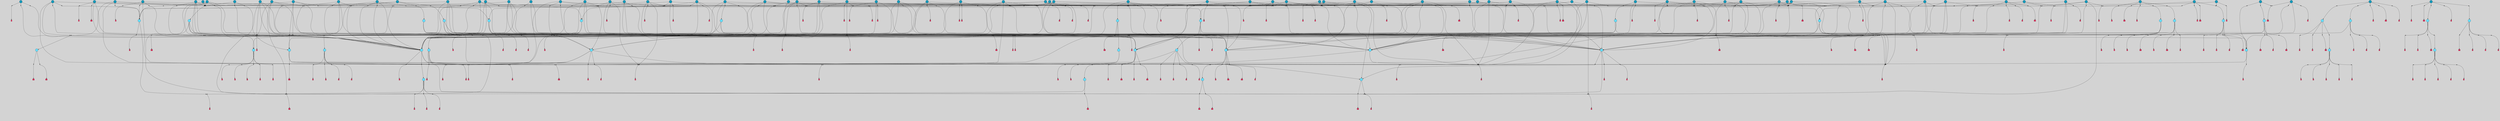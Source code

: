 // File exported with GEGELATI v1.3.1
// On the 2024-04-08 17:42:17
// With the File::TPGGraphDotExporter
digraph{
	graph[pad = "0.212, 0.055" bgcolor = lightgray]
	node[shape=circle style = filled label = ""]
		T3 [fillcolor="#66ddff"]
		T7 [fillcolor="#66ddff"]
		T9 [fillcolor="#66ddff"]
		T11 [fillcolor="#66ddff"]
		T27 [fillcolor="#66ddff"]
		T54 [fillcolor="#66ddff"]
		T59 [fillcolor="#66ddff"]
		T95 [fillcolor="#66ddff"]
		T111 [fillcolor="#66ddff"]
		T129 [fillcolor="#66ddff"]
		T159 [fillcolor="#66ddff"]
		T195 [fillcolor="#66ddff"]
		T213 [fillcolor="#66ddff"]
		T229 [fillcolor="#66ddff"]
		T240 [fillcolor="#66ddff"]
		T321 [fillcolor="#66ddff"]
		T322 [fillcolor="#66ddff"]
		T323 [fillcolor="#66ddff"]
		T324 [fillcolor="#66ddff"]
		T325 [fillcolor="#66ddff"]
		T326 [fillcolor="#66ddff"]
		T327 [fillcolor="#66ddff"]
		T328 [fillcolor="#1199bb"]
		T330 [fillcolor="#1199bb"]
		T448 [fillcolor="#1199bb"]
		T465 [fillcolor="#1199bb"]
		T565 [fillcolor="#1199bb"]
		T582 [fillcolor="#1199bb"]
		T602 [fillcolor="#1199bb"]
		T603 [fillcolor="#1199bb"]
		T605 [fillcolor="#66ddff"]
		T621 [fillcolor="#66ddff"]
		T627 [fillcolor="#1199bb"]
		T631 [fillcolor="#1199bb"]
		T633 [fillcolor="#66ddff"]
		T635 [fillcolor="#1199bb"]
		T639 [fillcolor="#1199bb"]
		T643 [fillcolor="#66ddff"]
		T649 [fillcolor="#1199bb"]
		T656 [fillcolor="#1199bb"]
		T660 [fillcolor="#1199bb"]
		T662 [fillcolor="#1199bb"]
		T663 [fillcolor="#1199bb"]
		T667 [fillcolor="#1199bb"]
		T668 [fillcolor="#66ddff"]
		T669 [fillcolor="#66ddff"]
		T670 [fillcolor="#66ddff"]
		T671 [fillcolor="#1199bb"]
		T672 [fillcolor="#66ddff"]
		T673 [fillcolor="#66ddff"]
		T674 [fillcolor="#66ddff"]
		T676 [fillcolor="#1199bb"]
		T679 [fillcolor="#1199bb"]
		T680 [fillcolor="#1199bb"]
		T689 [fillcolor="#1199bb"]
		T692 [fillcolor="#1199bb"]
		T696 [fillcolor="#1199bb"]
		T700 [fillcolor="#1199bb"]
		T703 [fillcolor="#1199bb"]
		T704 [fillcolor="#1199bb"]
		T705 [fillcolor="#1199bb"]
		T706 [fillcolor="#1199bb"]
		T708 [fillcolor="#1199bb"]
		T709 [fillcolor="#1199bb"]
		T712 [fillcolor="#1199bb"]
		T714 [fillcolor="#1199bb"]
		T716 [fillcolor="#1199bb"]
		T717 [fillcolor="#1199bb"]
		T718 [fillcolor="#1199bb"]
		T719 [fillcolor="#1199bb"]
		T720 [fillcolor="#66ddff"]
		T722 [fillcolor="#1199bb"]
		T723 [fillcolor="#1199bb"]
		T724 [fillcolor="#1199bb"]
		T726 [fillcolor="#1199bb"]
		T727 [fillcolor="#1199bb"]
		T729 [fillcolor="#1199bb"]
		T730 [fillcolor="#1199bb"]
		T731 [fillcolor="#1199bb"]
		T732 [fillcolor="#1199bb"]
		T733 [fillcolor="#1199bb"]
		T734 [fillcolor="#1199bb"]
		T736 [fillcolor="#1199bb"]
		T737 [fillcolor="#1199bb"]
		T738 [fillcolor="#1199bb"]
		T739 [fillcolor="#1199bb"]
		T740 [fillcolor="#1199bb"]
		T741 [fillcolor="#1199bb"]
		T742 [fillcolor="#66ddff"]
		T743 [fillcolor="#66ddff"]
		T744 [fillcolor="#66ddff"]
		T745 [fillcolor="#1199bb"]
		T746 [fillcolor="#66ddff"]
		T747 [fillcolor="#66ddff"]
		T748 [fillcolor="#66ddff"]
		T751 [fillcolor="#1199bb"]
		T753 [fillcolor="#1199bb"]
		T754 [fillcolor="#1199bb"]
		T755 [fillcolor="#1199bb"]
		T758 [fillcolor="#1199bb"]
		T759 [fillcolor="#1199bb"]
		T760 [fillcolor="#1199bb"]
		T762 [fillcolor="#1199bb"]
		T765 [fillcolor="#1199bb"]
		T766 [fillcolor="#1199bb"]
		T768 [fillcolor="#1199bb"]
		T769 [fillcolor="#1199bb"]
		T770 [fillcolor="#1199bb"]
		T771 [fillcolor="#1199bb"]
		T772 [fillcolor="#1199bb"]
		T773 [fillcolor="#1199bb"]
		T774 [fillcolor="#1199bb"]
		T775 [fillcolor="#1199bb"]
		T776 [fillcolor="#1199bb"]
		T777 [fillcolor="#1199bb"]
		T778 [fillcolor="#1199bb"]
		T779 [fillcolor="#1199bb"]
		T780 [fillcolor="#1199bb"]
		T781 [fillcolor="#1199bb"]
		T782 [fillcolor="#1199bb"]
		P9824 [fillcolor="#cccccc" shape=point] //6|
		I9824 [shape=box style=invis label="6|1&2|6#1|7&#92;n10|7&2|0#1|5&#92;n9|4&0|1#2|2&#92;n8|6&0|0#1|0&#92;n"]
		P9824 -> I9824[style=invis]
		A6626 [fillcolor="#ff3366" shape=box margin=0.03 width=0 height=0 label="3"]
		T3 -> P9824 -> A6626
		P9825 [fillcolor="#cccccc" shape=point] //3|
		I9825 [shape=box style=invis label="7|6&2|4#0|2&#92;n10|3&2|7#1|4&#92;n11|6&0|4#0|1&#92;n7|1&0|0#2|6&#92;n7|6&0|3#2|6&#92;n4|0&2|6#0|1&#92;n4|4&2|5#0|2&#92;n4|6&0|4#2|7&#92;n10|0&2|3#1|5&#92;n2|6&0|5#0|2&#92;n1|0&2|3#0|7&#92;n1|6&2|0#0|5&#92;n6|2&0|1#0|7&#92;n9|2&0|3#2|7&#92;n5|3&0|6#0|6&#92;n1|7&2|5#2|3&#92;n8|1&2|7#0|6&#92;n1|0&2|5#2|1&#92;n7|1&2|2#2|5&#92;n7|4&2|6#0|3&#92;n"]
		P9825 -> I9825[style=invis]
		A6627 [fillcolor="#ff3366" shape=box margin=0.03 width=0 height=0 label="4"]
		T3 -> P9825 -> A6627
		P9826 [fillcolor="#cccccc" shape=point] //-3|
		I9826 [shape=box style=invis label="1|6&2|7#0|7&#92;n10|2&0|7#1|3&#92;n9|6&2|7#2|2&#92;n5|3&0|7#0|7&#92;n1|6&2|3#0|0&#92;n2|3&2|3#2|2&#92;n5|1&2|6#0|6&#92;n"]
		P9826 -> I9826[style=invis]
		A6628 [fillcolor="#ff3366" shape=box margin=0.03 width=0 height=0 label="7"]
		T7 -> P9826 -> A6628
		P9827 [fillcolor="#cccccc" shape=point] //5|
		I9827 [shape=box style=invis label="0|5&2|3#0|1&#92;n0|6&2|1#2|4&#92;n6|2&2|6#0|7&#92;n7|4&0|3#0|1&#92;n5|4&0|7#1|6&#92;n9|1&0|5#2|2&#92;n6|3&2|3#1|7&#92;n11|7&2|4#1|6&#92;n2|5&0|1#0|0&#92;n4|7&0|0#0|2&#92;n6|2&0|6#0|0&#92;n2|1&2|6#2|4&#92;n10|0&2|0#1|0&#92;n6|6&2|4#0|6&#92;n"]
		P9827 -> I9827[style=invis]
		A6629 [fillcolor="#ff3366" shape=box margin=0.03 width=0 height=0 label="8"]
		T7 -> P9827 -> A6629
		P9828 [fillcolor="#cccccc" shape=point] //-6|
		I9828 [shape=box style=invis label="11|1&0|7#2|0&#92;n10|4&0|1#1|0&#92;n4|3&2|4#2|1&#92;n0|5&2|0#0|0&#92;n6|1&0|0#0|3&#92;n8|2&2|0#0|4&#92;n11|4&2|0#1|6&#92;n7|0&2|6#2|3&#92;n5|3&2|6#2|0&#92;n2|0&2|0#0|4&#92;n"]
		P9828 -> I9828[style=invis]
		A6630 [fillcolor="#ff3366" shape=box margin=0.03 width=0 height=0 label="9"]
		T9 -> P9828 -> A6630
		P9829 [fillcolor="#cccccc" shape=point] //2|
		I9829 [shape=box style=invis label="6|3&2|7#1|4&#92;n8|6&0|0#2|5&#92;n2|1&0|2#0|3&#92;n8|7&0|6#0|4&#92;n2|1&2|0#0|1&#92;n0|0&2|2#2|3&#92;n6|6&0|7#2|1&#92;n6|1&0|7#2|6&#92;n5|4&2|7#0|4&#92;n0|3&0|4#2|0&#92;n11|0&2|0#2|5&#92;n4|5&2|5#2|4&#92;n5|7&0|6#0|4&#92;n9|7&2|5#0|3&#92;n5|4&2|1#0|3&#92;n5|3&0|1#1|7&#92;n0|4&0|3#2|5&#92;n"]
		P9829 -> I9829[style=invis]
		A6631 [fillcolor="#ff3366" shape=box margin=0.03 width=0 height=0 label="10"]
		T9 -> P9829 -> A6631
		P9830 [fillcolor="#cccccc" shape=point] //6|
		I9830 [shape=box style=invis label="3|0&2|7#2|2&#92;n3|2&0|4#2|5&#92;n5|1&0|2#1|0&#92;n8|7&0|1#2|0&#92;n8|5&0|3#0|6&#92;n0|2&0|2#2|3&#92;n1|5&2|5#0|5&#92;n5|6&0|6#0|7&#92;n6|7&0|0#2|6&#92;n1|2&2|3#0|0&#92;n7|7&2|3#0|4&#92;n0|7&2|7#0|6&#92;n1|0&2|2#2|7&#92;n4|4&0|1#0|0&#92;n"]
		P9830 -> I9830[style=invis]
		A6632 [fillcolor="#ff3366" shape=box margin=0.03 width=0 height=0 label="11"]
		T11 -> P9830 -> A6632
		P9831 [fillcolor="#cccccc" shape=point] //-4|
		I9831 [shape=box style=invis label="4|1&0|4#2|6&#92;n1|2&2|2#2|0&#92;n1|2&2|0#0|6&#92;n8|4&2|3#2|5&#92;n5|5&2|1#1|0&#92;n"]
		P9831 -> I9831[style=invis]
		A6633 [fillcolor="#ff3366" shape=box margin=0.03 width=0 height=0 label="12"]
		T11 -> P9831 -> A6633
		P9832 [fillcolor="#cccccc" shape=point] //2|
		I9832 [shape=box style=invis label="9|1&2|3#0|1&#92;n5|2&2|0#2|4&#92;n3|6&2|5#2|7&#92;n7|0&2|5#0|4&#92;n1|2&0|3#0|5&#92;n7|3&2|7#0|0&#92;n"]
		P9832 -> I9832[style=invis]
		A6634 [fillcolor="#ff3366" shape=box margin=0.03 width=0 height=0 label="2"]
		T27 -> P9832 -> A6634
		P9833 [fillcolor="#cccccc" shape=point] //-6|
		I9833 [shape=box style=invis label="7|5&0|4#0|4&#92;n11|0&2|5#2|1&#92;n"]
		P9833 -> I9833[style=invis]
		A6635 [fillcolor="#ff3366" shape=box margin=0.03 width=0 height=0 label="3"]
		T27 -> P9833 -> A6635
		T27 -> P9825
		P9834 [fillcolor="#cccccc" shape=point] //0|
		I9834 [shape=box style=invis label="2|5&0|1#0|6&#92;n6|1&2|2#2|7&#92;n8|0&0|3#1|4&#92;n4|3&2|5#2|4&#92;n8|1&2|4#0|0&#92;n6|6&0|1#2|6&#92;n11|7&2|4#2|5&#92;n6|2&2|4#0|2&#92;n8|5&2|4#2|4&#92;n2|1&2|1#2|2&#92;n2|7&2|5#2|6&#92;n9|7&0|5#0|4&#92;n1|2&0|5#2|6&#92;n4|2&2|3#2|7&#92;n3|3&2|1#0|2&#92;n"]
		P9834 -> I9834[style=invis]
		A6636 [fillcolor="#ff3366" shape=box margin=0.03 width=0 height=0 label="5"]
		T27 -> P9834 -> A6636
		P9835 [fillcolor="#cccccc" shape=point] //0|
		I9835 [shape=box style=invis label="4|0&0|3#2|7&#92;n10|2&0|3#1|7&#92;n3|5&0|2#0|3&#92;n4|5&0|0#2|1&#92;n10|7&2|0#1|2&#92;n5|3&2|3#1|6&#92;n9|5&2|0#0|4&#92;n5|4&2|7#0|2&#92;n10|3&2|7#1|4&#92;n7|2&0|1#2|6&#92;n8|6&0|5#0|5&#92;n8|7&2|3#0|5&#92;n2|6&2|4#0|0&#92;n"]
		P9835 -> I9835[style=invis]
		A6637 [fillcolor="#ff3366" shape=box margin=0.03 width=0 height=0 label="5"]
		T27 -> P9835 -> A6637
		P9836 [fillcolor="#cccccc" shape=point] //8|
		I9836 [shape=box style=invis label="9|0&0|1#2|0&#92;n10|1&2|5#1|4&#92;n8|2&2|6#0|4&#92;n2|4&2|5#2|3&#92;n4|2&2|2#0|2&#92;n7|5&0|2#0|0&#92;n8|2&2|1#1|3&#92;n8|7&0|7#2|1&#92;n1|1&0|0#0|7&#92;n5|6&2|5#1|0&#92;n6|6&2|5#0|0&#92;n11|4&0|3#2|6&#92;n4|2&2|4#0|7&#92;n5|6&0|1#2|0&#92;n11|3&0|2#0|7&#92;n"]
		P9836 -> I9836[style=invis]
		A6638 [fillcolor="#ff3366" shape=box margin=0.03 width=0 height=0 label="6"]
		T54 -> P9836 -> A6638
		P9837 [fillcolor="#cccccc" shape=point] //5|
		I9837 [shape=box style=invis label="3|0&2|0#0|1&#92;n3|0&0|7#0|1&#92;n5|3&0|2#2|6&#92;n4|4&2|4#2|6&#92;n11|2&0|7#1|6&#92;n2|7&2|2#2|5&#92;n9|3&2|6#2|7&#92;n7|7&0|0#0|4&#92;n6|1&2|4#2|3&#92;n5|4&2|0#1|6&#92;n1|3&0|7#0|4&#92;n"]
		P9837 -> I9837[style=invis]
		A6639 [fillcolor="#ff3366" shape=box margin=0.03 width=0 height=0 label="7"]
		T54 -> P9837 -> A6639
		P9838 [fillcolor="#cccccc" shape=point] //-10|
		I9838 [shape=box style=invis label="3|6&0|0#0|4&#92;n4|1&2|4#0|1&#92;n5|1&0|1#0|4&#92;n5|5&2|6#0|5&#92;n6|5&0|6#0|3&#92;n11|1&2|0#0|1&#92;n0|7&2|0#0|3&#92;n1|2&0|6#0|1&#92;n8|0&0|4#2|0&#92;n0|4&0|7#2|7&#92;n7|0&2|7#1|3&#92;n3|1&0|5#2|5&#92;n5|1&0|4#0|3&#92;n2|2&0|2#0|0&#92;n8|3&0|1#0|7&#92;n3|0&0|3#0|5&#92;n7|2&0|5#2|0&#92;n6|3&2|7#1|5&#92;n4|7&2|7#2|1&#92;n"]
		P9838 -> I9838[style=invis]
		A6640 [fillcolor="#ff3366" shape=box margin=0.03 width=0 height=0 label="14"]
		T54 -> P9838 -> A6640
		T54 -> P9827
		P9839 [fillcolor="#cccccc" shape=point] //8|
		I9839 [shape=box style=invis label="9|0&0|1#2|0&#92;n10|1&2|5#1|4&#92;n8|2&2|6#0|4&#92;n4|5&0|3#0|1&#92;n2|4&2|5#2|3&#92;n4|2&2|2#0|2&#92;n7|5&0|2#0|0&#92;n8|2&2|1#1|3&#92;n8|7&0|7#2|1&#92;n1|1&0|0#0|7&#92;n5|6&2|5#1|0&#92;n6|3&2|5#0|0&#92;n11|4&0|3#2|6&#92;n1|2&2|4#0|7&#92;n5|6&0|1#2|0&#92;n11|3&0|2#0|7&#92;n"]
		P9839 -> I9839[style=invis]
		A6641 [fillcolor="#ff3366" shape=box margin=0.03 width=0 height=0 label="6"]
		T59 -> P9839 -> A6641
		T59 -> P9837
		T59 -> P9828
		T59 -> P9837
		P9840 [fillcolor="#cccccc" shape=point] //4|
		I9840 [shape=box style=invis label="4|3&0|6#0|3&#92;n5|7&2|3#2|2&#92;n5|6&0|7#1|2&#92;n1|4&2|6#0|3&#92;n8|4&2|1#2|5&#92;n9|5&2|4#1|4&#92;n2|4&0|5#0|7&#92;n10|0&0|6#1|3&#92;n3|0&0|6#0|2&#92;n2|7&2|7#2|6&#92;n5|2&0|5#1|5&#92;n10|4&2|5#1|7&#92;n4|0&0|4#2|4&#92;n11|1&0|4#2|6&#92;n10|6&2|0#1|4&#92;n9|7&0|3#1|4&#92;n4|5&2|7#0|6&#92;n11|5&2|6#2|3&#92;n0|3&0|5#0|1&#92;n"]
		P9840 -> I9840[style=invis]
		A6642 [fillcolor="#ff3366" shape=box margin=0.03 width=0 height=0 label="13"]
		T95 -> P9840 -> A6642
		P9841 [fillcolor="#cccccc" shape=point] //8|
		I9841 [shape=box style=invis label="9|7&0|5#2|5&#92;n3|3&2|3#0|2&#92;n9|5&2|2#1|0&#92;n2|3&0|6#0|3&#92;n4|4&2|5#2|7&#92;n11|3&2|0#1|5&#92;n6|6&2|1#2|2&#92;n4|6&0|1#2|2&#92;n2|5&2|7#2|2&#92;n7|7&2|2#2|3&#92;n6|5&0|3#2|6&#92;n6|7&0|6#0|2&#92;n"]
		P9841 -> I9841[style=invis]
		A6643 [fillcolor="#ff3366" shape=box margin=0.03 width=0 height=0 label="14"]
		T95 -> P9841 -> A6643
		P9842 [fillcolor="#cccccc" shape=point] //2|
		I9842 [shape=box style=invis label="4|1&0|4#2|6&#92;n5|5&2|1#1|0&#92;n1|0&2|0#0|6&#92;n8|4&2|3#2|5&#92;n"]
		P9842 -> I9842[style=invis]
		T95 -> P9842 -> T11
		P9843 [fillcolor="#cccccc" shape=point] //-9|
		I9843 [shape=box style=invis label="2|0&2|0#2|1&#92;n4|4&2|4#2|6&#92;n9|1&0|3#1|7&#92;n5|3&0|2#2|6&#92;n2|7&2|2#2|5&#92;n5|4&2|0#1|6&#92;n3|0&0|7#0|1&#92;n1|3&0|7#0|4&#92;n11|6&2|2#0|7&#92;n7|7&0|0#0|4&#92;n11|0&0|7#1|6&#92;n9|3&2|6#2|7&#92;n"]
		P9843 -> I9843[style=invis]
		A6644 [fillcolor="#ff3366" shape=box margin=0.03 width=0 height=0 label="7"]
		T95 -> P9843 -> A6644
		P9844 [fillcolor="#cccccc" shape=point] //-8|
		I9844 [shape=box style=invis label="7|5&0|4#2|4&#92;n"]
		P9844 -> I9844[style=invis]
		A6645 [fillcolor="#ff3366" shape=box margin=0.03 width=0 height=0 label="3"]
		T95 -> P9844 -> A6645
		P9845 [fillcolor="#cccccc" shape=point] //-5|
		I9845 [shape=box style=invis label="0|0&2|3#0|2&#92;n10|5&0|6#1|3&#92;n7|3&0|6#2|3&#92;n3|4&0|6#0|6&#92;n10|5&0|2#1|1&#92;n5|0&0|1#0|3&#92;n6|6&2|5#1|5&#92;n7|4&0|2#1|7&#92;n5|7&0|1#2|5&#92;n1|5&0|0#0|3&#92;n7|5&2|1#2|6&#92;n9|0&0|2#0|0&#92;n4|0&2|4#0|0&#92;n4|6&0|0#2|3&#92;n3|1&0|6#2|5&#92;n7|7&2|1#2|3&#92;n9|4&2|2#0|6&#92;n"]
		P9845 -> I9845[style=invis]
		T111 -> P9845 -> T9
		P9846 [fillcolor="#cccccc" shape=point] //7|
		I9846 [shape=box style=invis label="7|4&2|1#2|0&#92;n4|1&2|4#2|3&#92;n5|0&2|0#2|2&#92;n6|1&2|4#2|6&#92;n"]
		P9846 -> I9846[style=invis]
		A6646 [fillcolor="#ff3366" shape=box margin=0.03 width=0 height=0 label="9"]
		T111 -> P9846 -> A6646
		P9847 [fillcolor="#cccccc" shape=point] //2|
		I9847 [shape=box style=invis label="3|0&2|0#0|1&#92;n11|2&0|7#1|6&#92;n8|7&2|4#0|5&#92;n5|3&0|2#2|6&#92;n4|4&2|4#2|6&#92;n3|0&0|7#0|1&#92;n2|7&2|2#2|5&#92;n9|3&2|6#2|7&#92;n7|7&0|0#0|4&#92;n6|1&2|4#1|3&#92;n5|4&2|0#1|6&#92;n1|3&0|7#0|4&#92;n"]
		P9847 -> I9847[style=invis]
		A6647 [fillcolor="#ff3366" shape=box margin=0.03 width=0 height=0 label="7"]
		T111 -> P9847 -> A6647
		T111 -> P9828
		T129 -> P9836
		T129 -> P9837
		P9848 [fillcolor="#cccccc" shape=point] //10|
		I9848 [shape=box style=invis label="4|5&2|7#2|1&#92;n1|7&2|3#0|6&#92;n3|5&2|2#0|3&#92;n10|3&0|7#1|4&#92;n7|1&0|4#2|6&#92;n10|2&0|3#1|7&#92;n9|5&2|0#0|4&#92;n4|0&0|3#2|7&#92;n11|4&2|6#1|2&#92;n5|4&2|7#0|2&#92;n2|6&2|4#0|0&#92;n6|5&0|7#2|1&#92;n5|3&2|3#1|6&#92;n10|7&2|0#1|2&#92;n"]
		P9848 -> I9848[style=invis]
		A6648 [fillcolor="#ff3366" shape=box margin=0.03 width=0 height=0 label="5"]
		T129 -> P9848 -> A6648
		P9849 [fillcolor="#cccccc" shape=point] //5|
		I9849 [shape=box style=invis label="9|4&2|3#1|3&#92;n0|4&2|4#0|5&#92;n6|1&2|6#2|5&#92;n4|0&0|5#2|0&#92;n"]
		P9849 -> I9849[style=invis]
		A6649 [fillcolor="#ff3366" shape=box margin=0.03 width=0 height=0 label="7"]
		T129 -> P9849 -> A6649
		P9850 [fillcolor="#cccccc" shape=point] //6|
		I9850 [shape=box style=invis label="9|4&2|7#0|6&#92;n8|4&0|1#1|0&#92;n1|3&0|0#2|1&#92;n2|4&0|6#2|2&#92;n5|1&2|5#0|7&#92;n3|0&0|3#2|6&#92;n2|2&2|6#0|2&#92;n8|4&0|4#2|2&#92;n5|1&2|4#0|3&#92;n9|4&0|6#0|6&#92;n5|0&2|2#1|5&#92;n11|7&0|0#1|1&#92;n0|4&0|3#0|3&#92;n7|7&2|4#2|5&#92;n1|5&0|1#2|1&#92;n"]
		P9850 -> I9850[style=invis]
		A6650 [fillcolor="#ff3366" shape=box margin=0.03 width=0 height=0 label="1"]
		T129 -> P9850 -> A6650
		P9851 [fillcolor="#cccccc" shape=point] //7|
		I9851 [shape=box style=invis label="7|0&2|1#2|0&#92;n9|7&2|1#1|7&#92;n8|2&0|1#1|0&#92;n6|6&0|2#1|1&#92;n2|2&0|5#0|0&#92;n5|7&0|0#2|1&#92;n5|1&2|5#1|5&#92;n4|7&2|4#2|3&#92;n10|5&2|2#1|5&#92;n1|3&2|2#2|0&#92;n10|2&2|6#1|5&#92;n"]
		P9851 -> I9851[style=invis]
		A6651 [fillcolor="#ff3366" shape=box margin=0.03 width=0 height=0 label="1"]
		T159 -> P9851 -> A6651
		P9852 [fillcolor="#cccccc" shape=point] //7|
		I9852 [shape=box style=invis label="7|4&2|7#0|4&#92;n4|6&0|1#2|5&#92;n2|1&2|3#0|0&#92;n4|3&2|0#0|1&#92;n0|0&2|7#2|7&#92;n7|7&0|5#2|3&#92;n5|0&2|1#2|2&#92;n10|0&0|4#1|2&#92;n4|4&0|7#0|0&#92;n6|7&0|2#0|1&#92;n1|4&2|5#0|4&#92;n"]
		P9852 -> I9852[style=invis]
		A6652 [fillcolor="#ff3366" shape=box margin=0.03 width=0 height=0 label="0"]
		T159 -> P9852 -> A6652
		P9853 [fillcolor="#cccccc" shape=point] //5|
		I9853 [shape=box style=invis label="0|5&2|3#0|1&#92;n0|6&2|1#2|4&#92;n6|2&2|6#0|7&#92;n9|0&2|7#1|1&#92;n7|4&0|3#0|1&#92;n11|7&2|4#1|6&#92;n9|1&0|5#2|2&#92;n5|4&0|7#1|6&#92;n2|5&0|1#0|0&#92;n4|7&0|0#0|2&#92;n6|2&0|6#0|0&#92;n2|1&2|6#2|4&#92;n10|0&0|0#1|0&#92;n6|6&2|4#0|6&#92;n"]
		P9853 -> I9853[style=invis]
		T159 -> P9853 -> T129
		P9854 [fillcolor="#cccccc" shape=point] //5|
		I9854 [shape=box style=invis label="3|0&2|0#2|1&#92;n3|0&0|7#0|1&#92;n5|3&0|2#2|6&#92;n4|4&2|4#2|6&#92;n5|4&2|0#1|6&#92;n2|7&2|2#2|5&#92;n1|3&0|7#0|4&#92;n11|6&2|2#0|7&#92;n7|7&0|0#0|4&#92;n6|1&2|4#2|3&#92;n11|0&0|7#1|6&#92;n9|3&2|6#2|7&#92;n"]
		P9854 -> I9854[style=invis]
		A6653 [fillcolor="#ff3366" shape=box margin=0.03 width=0 height=0 label="7"]
		T195 -> P9854 -> A6653
		P9855 [fillcolor="#cccccc" shape=point] //4|
		I9855 [shape=box style=invis label="7|1&0|6#0|1&#92;n6|7&2|7#1|7&#92;n10|1&2|1#1|1&#92;n9|6&2|2#1|4&#92;n4|7&0|4#2|2&#92;n9|6&0|5#1|1&#92;n10|0&2|6#1|6&#92;n5|1&0|1#2|3&#92;n10|1&0|5#1|0&#92;n3|4&2|3#0|0&#92;n8|2&0|5#2|4&#92;n1|6&2|0#0|0&#92;n2|3&0|1#2|6&#92;n5|2&2|2#1|6&#92;n2|2&0|1#2|1&#92;n3|1&2|7#0|3&#92;n6|7&2|3#0|4&#92;n"]
		P9855 -> I9855[style=invis]
		A6654 [fillcolor="#ff3366" shape=box margin=0.03 width=0 height=0 label="10"]
		T195 -> P9855 -> A6654
		P9856 [fillcolor="#cccccc" shape=point] //-4|
		I9856 [shape=box style=invis label="0|4&0|0#2|7&#92;n8|5&2|4#2|4&#92;n4|3&2|5#2|4&#92;n11|7&2|2#2|5&#92;n6|5&2|2#2|7&#92;n3|2&0|7#0|7&#92;n3|3&2|1#0|3&#92;n2|6&0|3#2|5&#92;n0|1&2|6#2|2&#92;n8|2&0|0#1|6&#92;n0|7&0|5#0|4&#92;n9|5&0|3#2|7&#92;n2|7&2|5#2|6&#92;n9|0&2|0#0|1&#92;n1|2&2|4#0|2&#92;n"]
		P9856 -> I9856[style=invis]
		T195 -> P9856 -> T27
		T195 -> P9852
		P9857 [fillcolor="#cccccc" shape=point] //6|
		I9857 [shape=box style=invis label="9|4&2|7#0|6&#92;n8|4&0|1#1|0&#92;n1|3&0|0#2|1&#92;n2|4&0|6#2|2&#92;n5|1&2|5#0|7&#92;n3|0&0|3#2|6&#92;n2|2&2|6#0|2&#92;n8|4&0|4#2|2&#92;n5|1&2|4#0|3&#92;n9|4&0|6#0|6&#92;n5|0&2|2#1|5&#92;n11|7&0|0#1|1&#92;n0|4&0|3#0|3&#92;n7|7&2|4#2|5&#92;n1|5&0|1#2|1&#92;n"]
		P9857 -> I9857[style=invis]
		A6655 [fillcolor="#ff3366" shape=box margin=0.03 width=0 height=0 label="1"]
		T213 -> P9857 -> A6655
		P9858 [fillcolor="#cccccc" shape=point] //5|
		I9858 [shape=box style=invis label="9|4&2|3#1|3&#92;n0|4&2|4#0|5&#92;n6|1&2|6#2|5&#92;n4|0&0|5#2|0&#92;n"]
		P9858 -> I9858[style=invis]
		A6656 [fillcolor="#ff3366" shape=box margin=0.03 width=0 height=0 label="7"]
		T213 -> P9858 -> A6656
		P9859 [fillcolor="#cccccc" shape=point] //8|
		I9859 [shape=box style=invis label="9|0&0|1#2|0&#92;n10|1&2|5#1|4&#92;n8|2&2|6#0|4&#92;n2|4&2|5#2|3&#92;n4|2&2|2#0|2&#92;n7|5&0|2#0|0&#92;n8|2&2|1#1|3&#92;n8|7&0|7#2|1&#92;n1|1&0|0#0|7&#92;n5|6&2|5#1|0&#92;n6|6&2|5#0|0&#92;n11|4&0|3#2|6&#92;n4|2&2|4#0|7&#92;n5|6&0|1#2|0&#92;n11|3&0|2#0|7&#92;n"]
		P9859 -> I9859[style=invis]
		A6657 [fillcolor="#ff3366" shape=box margin=0.03 width=0 height=0 label="6"]
		T213 -> P9859 -> A6657
		P9860 [fillcolor="#cccccc" shape=point] //10|
		I9860 [shape=box style=invis label="4|5&2|7#2|1&#92;n1|7&2|3#0|6&#92;n3|5&2|2#0|3&#92;n10|3&0|7#1|4&#92;n7|1&0|4#2|6&#92;n10|2&0|3#1|7&#92;n9|5&2|0#0|4&#92;n4|0&0|3#2|7&#92;n11|4&2|6#1|2&#92;n5|4&2|7#0|2&#92;n2|6&2|4#0|0&#92;n6|5&0|7#2|1&#92;n5|3&2|3#1|6&#92;n10|7&2|0#1|2&#92;n"]
		P9860 -> I9860[style=invis]
		A6658 [fillcolor="#ff3366" shape=box margin=0.03 width=0 height=0 label="5"]
		T213 -> P9860 -> A6658
		P9861 [fillcolor="#cccccc" shape=point] //5|
		I9861 [shape=box style=invis label="3|0&2|0#0|1&#92;n3|0&0|7#0|1&#92;n5|3&0|2#2|6&#92;n4|4&2|4#2|6&#92;n11|2&0|7#1|6&#92;n2|7&2|2#2|5&#92;n9|3&2|6#2|7&#92;n7|7&0|0#0|4&#92;n6|1&2|4#2|3&#92;n5|4&2|0#1|6&#92;n1|3&0|7#0|4&#92;n"]
		P9861 -> I9861[style=invis]
		A6659 [fillcolor="#ff3366" shape=box margin=0.03 width=0 height=0 label="7"]
		T213 -> P9861 -> A6659
		P9862 [fillcolor="#cccccc" shape=point] //-2|
		I9862 [shape=box style=invis label="5|2&2|0#2|4&#92;n9|1&2|3#0|1&#92;n3|6&2|5#2|7&#92;n7|0&2|1#0|4&#92;n1|2&0|3#0|5&#92;n7|3&2|7#0|0&#92;n"]
		P9862 -> I9862[style=invis]
		A6660 [fillcolor="#ff3366" shape=box margin=0.03 width=0 height=0 label="2"]
		T229 -> P9862 -> A6660
		P9863 [fillcolor="#cccccc" shape=point] //9|
		I9863 [shape=box style=invis label="7|1&2|2#2|5&#92;n1|0&2|5#2|1&#92;n11|6&0|4#0|1&#92;n10|6&0|3#1|6&#92;n7|1&0|0#2|6&#92;n4|0&2|6#0|1&#92;n4|6&0|4#2|7&#92;n10|0&2|3#1|0&#92;n1|0&2|3#0|7&#92;n1|6&2|0#0|5&#92;n6|2&0|1#0|7&#92;n9|2&0|3#2|7&#92;n5|3&0|6#0|6&#92;n3|1&0|3#0|5&#92;n1|7&2|5#2|3&#92;n8|1&2|7#0|6&#92;n10|3&2|0#1|4&#92;n7|6&2|4#0|2&#92;n7|4&2|6#0|3&#92;n"]
		P9863 -> I9863[style=invis]
		T229 -> P9863 -> T7
		P9864 [fillcolor="#cccccc" shape=point] //2|
		I9864 [shape=box style=invis label="8|6&0|2#0|5&#92;n10|5&2|3#1|7&#92;n5|6&0|1#2|5&#92;n11|3&0|0#2|2&#92;n0|3&2|1#0|6&#92;n9|7&2|6#0|1&#92;n4|6&2|7#0|2&#92;n8|0&0|6#2|0&#92;n11|2&0|7#0|1&#92;n3|7&2|4#0|7&#92;n5|1&0|1#0|6&#92;n7|6&2|7#2|4&#92;n6|1&0|3#0|2&#92;n6|6&2|5#1|2&#92;n8|5&0|2#0|0&#92;n0|2&0|3#0|0&#92;n2|5&2|5#2|1&#92;n10|4&0|1#1|0&#92;n4|3&2|5#0|4&#92;n"]
		P9864 -> I9864[style=invis]
		A6661 [fillcolor="#ff3366" shape=box margin=0.03 width=0 height=0 label="11"]
		T229 -> P9864 -> A6661
		P9865 [fillcolor="#cccccc" shape=point] //-7|
		I9865 [shape=box style=invis label="11|2&2|6#1|1&#92;n2|3&0|6#2|3&#92;n10|0&0|2#1|4&#92;n"]
		P9865 -> I9865[style=invis]
		T229 -> P9865 -> T111
		P9866 [fillcolor="#cccccc" shape=point] //-1|
		I9866 [shape=box style=invis label="6|4&0|4#2|4&#92;n4|5&2|5#2|4&#92;n9|7&2|5#0|3&#92;n3|7&2|6#0|6&#92;n8|7&0|6#0|4&#92;n2|1&2|0#0|1&#92;n8|6&0|0#2|5&#92;n2|1&0|2#0|3&#92;n6|1&0|7#2|6&#92;n6|3&0|1#1|6&#92;n5|4&2|7#0|4&#92;n0|7&0|4#2|0&#92;n11|0&2|0#2|5&#92;n3|7&2|0#2|7&#92;n8|3&2|7#1|4&#92;n5|7&0|6#0|4&#92;n0|0&2|3#2|3&#92;n5|4&2|1#0|3&#92;n0|4&0|3#2|5&#92;n"]
		P9866 -> I9866[style=invis]
		A6662 [fillcolor="#ff3366" shape=box margin=0.03 width=0 height=0 label="10"]
		T229 -> P9866 -> A6662
		P9867 [fillcolor="#cccccc" shape=point] //5|
		I9867 [shape=box style=invis label="1|6&2|7#0|7&#92;n9|2&2|7#2|2&#92;n10|2&0|7#1|3&#92;n5|3&0|7#0|7&#92;n7|0&2|7#2|2&#92;n1|6&2|3#0|0&#92;n2|3&2|3#2|2&#92;n"]
		P9867 -> I9867[style=invis]
		A6663 [fillcolor="#ff3366" shape=box margin=0.03 width=0 height=0 label="7"]
		T240 -> P9867 -> A6663
		P9868 [fillcolor="#cccccc" shape=point] //-8|
		I9868 [shape=box style=invis label="7|5&0|2#2|1&#92;n1|0&2|6#0|0&#92;n7|1&2|6#1|1&#92;n8|7&0|3#1|6&#92;n3|7&2|3#2|4&#92;n"]
		P9868 -> I9868[style=invis]
		A6664 [fillcolor="#ff3366" shape=box margin=0.03 width=0 height=0 label="2"]
		T240 -> P9868 -> A6664
		P9869 [fillcolor="#cccccc" shape=point] //-3|
		I9869 [shape=box style=invis label="1|1&2|1#0|1&#92;n1|4&0|0#2|4&#92;n11|0&2|3#0|2&#92;n11|6&0|4#0|1&#92;n5|2&0|6#1|5&#92;n3|7&2|6#2|7&#92;n7|7&0|1#2|1&#92;n9|5&2|2#2|0&#92;n6|5&2|6#1|4&#92;n0|7&0|5#2|4&#92;n8|1&0|0#2|3&#92;n0|5&0|3#0|5&#92;n2|0&2|4#0|5&#92;n7|5&2|7#1|3&#92;n8|3&0|0#1|2&#92;n"]
		P9869 -> I9869[style=invis]
		A6665 [fillcolor="#ff3366" shape=box margin=0.03 width=0 height=0 label="1"]
		T240 -> P9869 -> A6665
		P9870 [fillcolor="#cccccc" shape=point] //-9|
		I9870 [shape=box style=invis label="2|0&2|0#2|1&#92;n4|4&2|4#2|6&#92;n9|1&0|3#1|7&#92;n5|3&0|2#2|6&#92;n2|7&2|2#2|5&#92;n5|4&2|0#1|6&#92;n3|0&0|7#0|1&#92;n1|3&0|7#0|4&#92;n11|6&2|2#0|7&#92;n7|7&0|0#0|4&#92;n11|0&0|7#1|6&#92;n9|3&2|6#2|7&#92;n"]
		P9870 -> I9870[style=invis]
		A6666 [fillcolor="#ff3366" shape=box margin=0.03 width=0 height=0 label="7"]
		T321 -> P9870 -> A6666
		P9871 [fillcolor="#cccccc" shape=point] //-4|
		I9871 [shape=box style=invis label="4|1&0|4#2|6&#92;n1|2&2|2#2|0&#92;n1|2&2|0#0|6&#92;n8|4&2|3#2|5&#92;n5|5&2|1#1|0&#92;n"]
		P9871 -> I9871[style=invis]
		A6667 [fillcolor="#ff3366" shape=box margin=0.03 width=0 height=0 label="12"]
		T322 -> P9871 -> A6667
		P9872 [fillcolor="#cccccc" shape=point] //8|
		I9872 [shape=box style=invis label="9|7&0|5#2|5&#92;n3|3&2|3#0|2&#92;n9|5&2|2#1|0&#92;n2|3&0|6#0|3&#92;n4|4&2|5#2|7&#92;n11|3&2|0#1|5&#92;n6|6&2|1#2|2&#92;n4|6&0|1#2|2&#92;n2|5&2|7#2|2&#92;n7|7&2|2#2|3&#92;n6|5&0|3#2|6&#92;n6|7&0|6#0|2&#92;n"]
		P9872 -> I9872[style=invis]
		A6668 [fillcolor="#ff3366" shape=box margin=0.03 width=0 height=0 label="14"]
		T321 -> P9872 -> A6668
		P9873 [fillcolor="#cccccc" shape=point] //-8|
		I9873 [shape=box style=invis label="7|5&0|4#2|4&#92;n"]
		P9873 -> I9873[style=invis]
		A6669 [fillcolor="#ff3366" shape=box margin=0.03 width=0 height=0 label="3"]
		T321 -> P9873 -> A6669
		P9874 [fillcolor="#cccccc" shape=point] //4|
		I9874 [shape=box style=invis label="4|3&0|6#0|3&#92;n5|7&2|3#2|2&#92;n5|6&0|7#1|2&#92;n1|4&2|6#0|3&#92;n8|4&2|1#2|5&#92;n9|5&2|4#1|4&#92;n2|4&0|5#0|7&#92;n10|0&0|6#1|3&#92;n3|0&0|6#0|2&#92;n2|7&2|7#2|6&#92;n5|2&0|5#1|5&#92;n10|4&2|5#1|7&#92;n4|0&0|4#2|4&#92;n11|1&0|4#2|6&#92;n10|6&2|0#1|4&#92;n9|7&0|3#1|4&#92;n4|5&2|7#0|6&#92;n11|5&2|6#2|3&#92;n0|3&0|5#0|1&#92;n"]
		P9874 -> I9874[style=invis]
		A6670 [fillcolor="#ff3366" shape=box margin=0.03 width=0 height=0 label="13"]
		T321 -> P9874 -> A6670
		P9875 [fillcolor="#cccccc" shape=point] //-3|
		I9875 [shape=box style=invis label="4|5&0|0#0|0&#92;n4|7&0|0#0|2&#92;n0|6&2|1#2|4&#92;n9|1&0|5#2|2&#92;n10|0&2|0#1|0&#92;n6|6&2|4#0|6&#92;n2|5&0|1#0|0&#92;n6|3&2|3#1|7&#92;n11|7&2|4#1|6&#92;n6|2&2|6#0|1&#92;n6|2&0|0#0|0&#92;n9|1&2|6#2|4&#92;n10|4&0|3#1|1&#92;n5|4&2|7#1|6&#92;n"]
		P9875 -> I9875[style=invis]
		T324 -> P9875 -> T321
		P9876 [fillcolor="#cccccc" shape=point] //2|
		I9876 [shape=box style=invis label="4|1&0|4#2|6&#92;n5|5&2|1#1|0&#92;n1|0&2|0#0|6&#92;n8|4&2|3#2|5&#92;n"]
		P9876 -> I9876[style=invis]
		T321 -> P9876 -> T322
		P9877 [fillcolor="#cccccc" shape=point] //5|
		I9877 [shape=box style=invis label="0|5&2|3#0|1&#92;n0|6&2|1#2|4&#92;n6|2&2|6#0|7&#92;n7|4&0|3#0|1&#92;n5|4&0|7#1|6&#92;n9|1&0|5#2|2&#92;n6|3&2|3#1|7&#92;n11|7&2|4#1|6&#92;n2|5&0|1#0|0&#92;n4|7&0|0#0|2&#92;n6|2&0|6#0|0&#92;n2|1&2|6#2|4&#92;n10|0&2|0#1|0&#92;n6|6&2|4#0|6&#92;n"]
		P9877 -> I9877[style=invis]
		A6671 [fillcolor="#ff3366" shape=box margin=0.03 width=0 height=0 label="8"]
		T323 -> P9877 -> A6671
		P9878 [fillcolor="#cccccc" shape=point] //-3|
		I9878 [shape=box style=invis label="1|6&2|7#0|7&#92;n10|2&0|7#1|3&#92;n9|6&2|7#2|2&#92;n5|3&0|7#0|7&#92;n1|6&2|3#0|0&#92;n2|3&2|3#2|2&#92;n5|1&2|6#0|6&#92;n"]
		P9878 -> I9878[style=invis]
		A6672 [fillcolor="#ff3366" shape=box margin=0.03 width=0 height=0 label="7"]
		T323 -> P9878 -> A6672
		P9879 [fillcolor="#cccccc" shape=point] //1|
		I9879 [shape=box style=invis label="0|4&0|1#0|1&#92;n10|5&2|5#1|6&#92;n7|7&2|5#2|2&#92;n9|5&0|7#2|7&#92;n8|4&0|3#2|7&#92;n11|0&2|3#0|5&#92;n7|0&0|0#0|1&#92;n4|2&0|4#0|5&#92;n5|1&0|6#2|7&#92;n11|3&0|7#1|3&#92;n"]
		P9879 -> I9879[style=invis]
		T324 -> P9879 -> T323
		P9880 [fillcolor="#cccccc" shape=point] //6|
		I9880 [shape=box style=invis label="3|0&2|7#2|2&#92;n3|2&0|4#2|5&#92;n5|1&0|2#1|0&#92;n8|7&0|1#2|0&#92;n8|5&0|3#0|6&#92;n0|2&0|2#2|3&#92;n1|5&2|5#0|5&#92;n5|6&0|6#0|7&#92;n6|7&0|0#2|6&#92;n1|2&2|3#0|0&#92;n7|7&2|3#0|4&#92;n0|7&2|7#0|6&#92;n1|0&2|2#2|7&#92;n4|4&0|1#0|0&#92;n"]
		P9880 -> I9880[style=invis]
		A6673 [fillcolor="#ff3366" shape=box margin=0.03 width=0 height=0 label="11"]
		T322 -> P9880 -> A6673
		P9881 [fillcolor="#cccccc" shape=point] //4|
		I9881 [shape=box style=invis label="4|3&0|6#0|3&#92;n5|7&2|3#2|2&#92;n5|6&0|7#1|2&#92;n1|4&2|6#0|3&#92;n8|4&2|1#2|5&#92;n9|5&2|4#1|4&#92;n2|4&0|5#0|7&#92;n10|0&0|6#1|3&#92;n3|0&0|6#0|2&#92;n2|7&2|7#2|6&#92;n5|2&0|5#1|5&#92;n10|4&2|5#1|7&#92;n4|0&0|4#2|4&#92;n11|1&0|4#2|6&#92;n10|6&2|0#1|4&#92;n9|7&0|3#1|4&#92;n4|5&2|7#0|6&#92;n11|5&2|6#2|3&#92;n0|3&0|5#0|1&#92;n"]
		P9881 -> I9881[style=invis]
		A6674 [fillcolor="#ff3366" shape=box margin=0.03 width=0 height=0 label="13"]
		T324 -> P9881 -> A6674
		P9882 [fillcolor="#cccccc" shape=point] //-9|
		I9882 [shape=box style=invis label="2|0&2|0#2|1&#92;n4|4&2|4#2|6&#92;n9|1&0|3#1|7&#92;n5|3&0|2#2|6&#92;n2|7&2|2#2|5&#92;n5|4&2|0#1|6&#92;n3|0&0|7#0|1&#92;n1|3&0|7#0|4&#92;n11|6&2|2#0|7&#92;n7|7&0|0#0|4&#92;n11|0&0|7#1|6&#92;n9|3&2|6#2|7&#92;n"]
		P9882 -> I9882[style=invis]
		A6675 [fillcolor="#ff3366" shape=box margin=0.03 width=0 height=0 label="7"]
		T326 -> P9882 -> A6675
		P9883 [fillcolor="#cccccc" shape=point] //-4|
		I9883 [shape=box style=invis label="4|1&0|4#2|6&#92;n1|2&2|2#2|0&#92;n1|2&2|0#0|6&#92;n8|4&2|3#2|5&#92;n5|5&2|1#1|0&#92;n"]
		P9883 -> I9883[style=invis]
		A6676 [fillcolor="#ff3366" shape=box margin=0.03 width=0 height=0 label="12"]
		T325 -> P9883 -> A6676
		P9884 [fillcolor="#cccccc" shape=point] //6|
		I9884 [shape=box style=invis label="3|0&2|7#2|2&#92;n3|2&0|4#2|5&#92;n5|1&0|2#1|0&#92;n8|7&0|1#2|0&#92;n8|5&0|3#0|6&#92;n0|2&0|2#2|3&#92;n1|5&2|5#0|5&#92;n5|6&0|6#0|7&#92;n6|7&0|0#2|6&#92;n1|2&2|3#0|0&#92;n7|7&2|3#0|4&#92;n0|7&2|7#0|6&#92;n1|0&2|2#2|7&#92;n4|4&0|1#0|0&#92;n"]
		P9884 -> I9884[style=invis]
		A6677 [fillcolor="#ff3366" shape=box margin=0.03 width=0 height=0 label="11"]
		T325 -> P9884 -> A6677
		P9885 [fillcolor="#cccccc" shape=point] //2|
		I9885 [shape=box style=invis label="4|1&0|4#2|6&#92;n5|5&2|1#1|0&#92;n1|0&2|0#0|6&#92;n8|4&2|3#2|5&#92;n"]
		P9885 -> I9885[style=invis]
		T326 -> P9885 -> T325
		P9886 [fillcolor="#cccccc" shape=point] //4|
		I9886 [shape=box style=invis label="4|3&0|6#0|3&#92;n5|7&2|3#2|2&#92;n5|6&0|7#1|2&#92;n1|4&2|6#0|3&#92;n8|4&2|1#2|5&#92;n9|5&2|4#1|4&#92;n2|4&0|5#0|7&#92;n10|0&0|6#1|3&#92;n3|0&0|6#0|2&#92;n2|7&2|7#2|6&#92;n5|2&0|5#1|5&#92;n10|4&2|5#1|7&#92;n4|0&0|4#2|4&#92;n11|1&0|4#2|6&#92;n10|6&2|0#1|4&#92;n9|7&0|3#1|4&#92;n4|5&2|7#0|6&#92;n11|5&2|6#2|3&#92;n0|3&0|5#0|1&#92;n"]
		P9886 -> I9886[style=invis]
		A6678 [fillcolor="#ff3366" shape=box margin=0.03 width=0 height=0 label="13"]
		T326 -> P9886 -> A6678
		P9887 [fillcolor="#cccccc" shape=point] //-3|
		I9887 [shape=box style=invis label="4|5&0|0#0|0&#92;n4|7&0|0#0|2&#92;n0|6&2|1#2|4&#92;n9|1&0|5#2|2&#92;n10|0&2|0#1|0&#92;n6|6&2|4#0|6&#92;n2|5&0|1#0|0&#92;n6|3&2|3#1|7&#92;n11|7&2|4#1|6&#92;n6|2&2|6#0|1&#92;n6|2&0|0#0|0&#92;n9|1&2|6#2|4&#92;n10|4&0|3#1|1&#92;n5|4&2|7#1|6&#92;n"]
		P9887 -> I9887[style=invis]
		T328 -> P9887 -> T326
		P9888 [fillcolor="#cccccc" shape=point] //5|
		I9888 [shape=box style=invis label="0|5&2|3#0|1&#92;n0|6&2|1#2|4&#92;n6|2&2|6#0|7&#92;n7|4&0|3#0|1&#92;n5|4&0|7#1|6&#92;n9|1&0|5#2|2&#92;n6|3&2|3#1|7&#92;n11|7&2|4#1|6&#92;n2|5&0|1#0|0&#92;n4|7&0|0#0|2&#92;n6|2&0|6#0|0&#92;n2|1&2|6#2|4&#92;n10|0&2|0#1|0&#92;n6|6&2|4#0|6&#92;n"]
		P9888 -> I9888[style=invis]
		A6679 [fillcolor="#ff3366" shape=box margin=0.03 width=0 height=0 label="8"]
		T327 -> P9888 -> A6679
		P9889 [fillcolor="#cccccc" shape=point] //-8|
		I9889 [shape=box style=invis label="7|5&0|4#2|4&#92;n"]
		P9889 -> I9889[style=invis]
		A6680 [fillcolor="#ff3366" shape=box margin=0.03 width=0 height=0 label="3"]
		T326 -> P9889 -> A6680
		P9890 [fillcolor="#cccccc" shape=point] //-3|
		I9890 [shape=box style=invis label="1|6&2|7#0|7&#92;n10|2&0|7#1|3&#92;n9|6&2|7#2|2&#92;n5|3&0|7#0|7&#92;n1|6&2|3#0|0&#92;n2|3&2|3#2|2&#92;n5|1&2|6#0|6&#92;n"]
		P9890 -> I9890[style=invis]
		A6681 [fillcolor="#ff3366" shape=box margin=0.03 width=0 height=0 label="7"]
		T327 -> P9890 -> A6681
		P9891 [fillcolor="#cccccc" shape=point] //8|
		I9891 [shape=box style=invis label="9|7&0|5#2|5&#92;n3|3&2|3#0|2&#92;n9|5&2|2#1|0&#92;n2|3&0|6#0|3&#92;n4|4&2|5#2|7&#92;n11|3&2|0#1|5&#92;n6|6&2|1#2|2&#92;n4|6&0|1#2|2&#92;n2|5&2|7#2|2&#92;n7|7&2|2#2|3&#92;n6|5&0|3#2|6&#92;n6|7&0|6#0|2&#92;n"]
		P9891 -> I9891[style=invis]
		A6682 [fillcolor="#ff3366" shape=box margin=0.03 width=0 height=0 label="14"]
		T326 -> P9891 -> A6682
		P9892 [fillcolor="#cccccc" shape=point] //1|
		I9892 [shape=box style=invis label="0|4&0|1#0|1&#92;n10|5&2|5#1|6&#92;n7|7&2|5#2|2&#92;n9|5&0|7#2|7&#92;n8|4&0|3#2|7&#92;n11|0&2|3#0|5&#92;n7|0&0|0#0|1&#92;n4|2&0|4#0|5&#92;n5|1&0|6#2|7&#92;n11|3&0|7#1|3&#92;n"]
		P9892 -> I9892[style=invis]
		T328 -> P9892 -> T327
		P9893 [fillcolor="#cccccc" shape=point] //4|
		I9893 [shape=box style=invis label="4|3&0|6#0|3&#92;n5|7&2|3#2|2&#92;n5|6&0|7#1|2&#92;n1|4&2|6#0|3&#92;n8|4&2|1#2|5&#92;n9|5&2|4#1|4&#92;n2|4&0|5#0|7&#92;n10|0&0|6#1|3&#92;n3|0&0|6#0|2&#92;n2|7&2|7#2|6&#92;n5|2&0|5#1|5&#92;n10|4&2|5#1|7&#92;n4|0&0|4#2|4&#92;n11|1&0|4#2|6&#92;n10|6&2|0#1|4&#92;n9|7&0|3#1|4&#92;n4|5&2|7#0|6&#92;n11|5&2|6#2|3&#92;n0|3&0|5#0|1&#92;n"]
		P9893 -> I9893[style=invis]
		A6683 [fillcolor="#ff3366" shape=box margin=0.03 width=0 height=0 label="13"]
		T328 -> P9893 -> A6683
		P9894 [fillcolor="#cccccc" shape=point] //-1|
		I9894 [shape=box style=invis label="5|2&2|6#2|4&#92;n0|7&0|6#0|2&#92;n11|6&2|4#2|7&#92;n0|4&2|1#0|4&#92;n10|4&0|7#1|6&#92;n0|7&0|0#2|4&#92;n7|0&0|0#0|1&#92;n9|0&0|7#2|7&#92;n5|1&0|6#1|7&#92;n"]
		P9894 -> I9894[style=invis]
		T330 -> P9894 -> T327
		T330 -> P9893
		P9895 [fillcolor="#cccccc" shape=point] //5|
		I9895 [shape=box style=invis label="3|0&2|0#0|1&#92;n3|0&0|7#0|3&#92;n5|3&0|2#2|6&#92;n4|4&2|4#2|6&#92;n11|2&0|7#1|6&#92;n9|3&2|6#2|7&#92;n2|7&2|2#2|5&#92;n7|7&0|0#0|4&#92;n6|1&2|4#2|3&#92;n1|3&0|7#0|4&#92;n"]
		P9895 -> I9895[style=invis]
		A6684 [fillcolor="#ff3366" shape=box margin=0.03 width=0 height=0 label="7"]
		T330 -> P9895 -> A6684
		P9896 [fillcolor="#cccccc" shape=point] //1|
		I9896 [shape=box style=invis label="2|2&2|3#0|2&#92;n2|2&0|5#2|5&#92;n8|4&0|1#1|0&#92;n9|7&0|6#0|3&#92;n5|1&2|2#0|7&#92;n10|7&0|7#1|3&#92;n7|7&2|4#2|5&#92;n5|5&0|2#2|1&#92;n2|6&2|2#0|0&#92;n9|3&2|2#2|0&#92;n0|6&0|6#2|2&#92;n7|7&0|1#2|3&#92;n3|6&0|1#0|5&#92;n1|5&0|1#2|7&#92;n"]
		P9896 -> I9896[style=invis]
		A6685 [fillcolor="#ff3366" shape=box margin=0.03 width=0 height=0 label="1"]
		T330 -> P9896 -> A6685
		P9897 [fillcolor="#cccccc" shape=point] //1|
		I9897 [shape=box style=invis label="0|4&0|1#0|1&#92;n10|5&2|5#1|6&#92;n7|7&2|5#2|2&#92;n9|5&0|7#2|7&#92;n8|4&0|3#2|7&#92;n11|0&2|3#0|5&#92;n7|0&0|0#0|1&#92;n4|2&0|4#0|5&#92;n5|1&0|6#2|7&#92;n11|3&0|7#1|3&#92;n"]
		P9897 -> I9897[style=invis]
		T448 -> P9897 -> T7
		P9898 [fillcolor="#cccccc" shape=point] //3|
		I9898 [shape=box style=invis label="4|7&0|0#0|2&#92;n0|6&2|1#2|4&#92;n9|1&0|5#2|2&#92;n10|4&0|3#1|1&#92;n6|6&2|4#0|6&#92;n2|5&0|1#0|0&#92;n6|3&2|3#1|7&#92;n11|7&2|2#1|6&#92;n6|2&2|6#0|1&#92;n6|2&0|0#0|0&#92;n9|1&2|6#2|4&#92;n10|0&2|0#1|0&#92;n5|4&2|7#1|6&#92;n"]
		P9898 -> I9898[style=invis]
		T448 -> P9898 -> T95
		P9899 [fillcolor="#cccccc" shape=point] //-4|
		I9899 [shape=box style=invis label="2|1&2|3#0|3&#92;n8|0&2|5#2|1&#92;n"]
		P9899 -> I9899[style=invis]
		T448 -> P9899 -> T324
		P9900 [fillcolor="#cccccc" shape=point] //2|
		I9900 [shape=box style=invis label="2|7&2|7#2|7&#92;n9|7&2|1#0|3&#92;n7|7&0|6#0|5&#92;n9|0&2|5#1|7&#92;n0|2&2|3#2|5&#92;n6|6&2|5#0|6&#92;n6|4&2|3#2|2&#92;n10|5&0|1#1|4&#92;n"]
		P9900 -> I9900[style=invis]
		T448 -> P9900 -> T9
		T448 -> P9855
		P9901 [fillcolor="#cccccc" shape=point] //-2|
		I9901 [shape=box style=invis label="2|5&0|2#0|1&#92;n1|6&0|1#2|6&#92;n10|7&0|7#1|5&#92;n0|2&2|3#2|1&#92;n9|1&2|3#2|5&#92;n11|6&2|3#1|3&#92;n5|6&0|0#2|1&#92;n1|4&2|7#2|0&#92;n5|0&2|2#2|4&#92;n7|5&0|1#1|2&#92;n10|4&0|6#1|1&#92;n8|0&0|6#2|1&#92;n9|3&2|2#1|7&#92;n8|2&2|0#0|1&#92;n11|0&0|4#1|5&#92;n8|0&0|4#1|4&#92;n5|6&0|6#0|7&#92;n"]
		P9901 -> I9901[style=invis]
		A6686 [fillcolor="#ff3366" shape=box margin=0.03 width=0 height=0 label="1"]
		T465 -> P9901 -> A6686
		P9902 [fillcolor="#cccccc" shape=point] //-4|
		I9902 [shape=box style=invis label="11|7&2|4#1|6&#92;n4|7&0|0#0|0&#92;n5|6&2|0#2|4&#92;n6|2&0|0#0|0&#92;n10|0&2|0#1|0&#92;n6|6&2|4#0|6&#92;n4|5&0|0#0|0&#92;n6|3&2|3#1|7&#92;n2|5&0|1#0|0&#92;n6|2&2|6#0|1&#92;n9|1&0|5#2|2&#92;n9|1&2|6#2|4&#92;n11|3&2|7#0|5&#92;n10|4&0|3#1|1&#92;n5|4&2|7#1|6&#92;n"]
		P9902 -> I9902[style=invis]
		T465 -> P9902 -> T321
		P9903 [fillcolor="#cccccc" shape=point] //-8|
		I9903 [shape=box style=invis label="0|5&2|3#0|6&#92;n3|2&0|2#0|3&#92;n0|0&2|2#0|2&#92;n2|3&0|6#2|6&#92;n7|6&0|4#0|2&#92;n9|4&2|0#2|5&#92;n3|2&0|7#0|6&#92;n1|2&2|3#0|4&#92;n"]
		P9903 -> I9903[style=invis]
		T465 -> P9903 -> T54
		P9904 [fillcolor="#cccccc" shape=point] //6|
		I9904 [shape=box style=invis label="3|0&2|7#2|2&#92;n3|2&0|4#2|5&#92;n5|1&0|2#1|0&#92;n8|7&0|1#2|0&#92;n8|5&0|3#0|6&#92;n0|2&0|2#2|3&#92;n1|5&2|5#0|5&#92;n5|6&0|6#0|7&#92;n6|7&0|0#2|6&#92;n1|2&2|3#0|0&#92;n7|7&2|3#0|4&#92;n0|7&2|7#0|6&#92;n1|0&2|2#2|7&#92;n4|4&0|1#0|0&#92;n"]
		P9904 -> I9904[style=invis]
		A6687 [fillcolor="#ff3366" shape=box margin=0.03 width=0 height=0 label="11"]
		T465 -> P9904 -> A6687
		P9905 [fillcolor="#cccccc" shape=point] //2|
		I9905 [shape=box style=invis label="1|1&2|1#0|1&#92;n6|5&2|6#1|4&#92;n11|0&2|3#0|2&#92;n11|6&0|4#0|1&#92;n5|2&0|6#1|5&#92;n3|7&2|6#2|6&#92;n9|5&2|2#2|0&#92;n1|4&0|0#2|4&#92;n0|7&0|5#2|4&#92;n8|1&0|0#2|3&#92;n0|5&0|3#0|5&#92;n2|0&2|4#0|5&#92;n7|5&2|7#1|3&#92;n2|2&2|4#0|2&#92;n8|3&0|0#1|2&#92;n"]
		P9905 -> I9905[style=invis]
		A6688 [fillcolor="#ff3366" shape=box margin=0.03 width=0 height=0 label="1"]
		T465 -> P9905 -> A6688
		T565 -> P9834
		P9906 [fillcolor="#cccccc" shape=point] //6|
		I9906 [shape=box style=invis label="6|5&0|5#0|0&#92;n9|3&2|6#2|7&#92;n2|7&2|1#2|5&#92;n2|1&0|3#0|7&#92;n1|0&2|0#2|1&#92;n7|7&0|0#0|4&#92;n0|3&0|2#2|6&#92;n11|0&0|7#1|6&#92;n3|0&0|0#2|1&#92;n10|4&2|4#1|7&#92;n1|3&0|7#0|4&#92;n8|7&0|7#2|6&#92;n1|3&2|0#0|3&#92;n1|6&2|3#2|0&#92;n"]
		P9906 -> I9906[style=invis]
		A6689 [fillcolor="#ff3366" shape=box margin=0.03 width=0 height=0 label="7"]
		T565 -> P9906 -> A6689
		P9907 [fillcolor="#cccccc" shape=point] //0|
		I9907 [shape=box style=invis label="9|5&0|6#2|3&#92;n6|1&2|1#1|7&#92;n9|2&2|3#2|1&#92;n10|4&2|4#1|7&#92;n11|0&2|7#2|1&#92;n10|7&2|0#1|3&#92;n5|6&0|6#1|2&#92;n9|3&2|2#1|7&#92;n8|5&0|1#2|3&#92;n11|0&2|0#0|1&#92;n1|0&0|7#2|3&#92;n11|7&0|7#0|6&#92;n6|0&2|0#0|5&#92;n2|5&0|6#0|4&#92;n8|1&2|4#0|7&#92;n"]
		P9907 -> I9907[style=invis]
		T565 -> P9907 -> T229
		P9908 [fillcolor="#cccccc" shape=point] //3|
		I9908 [shape=box style=invis label="8|0&0|1#1|4&#92;n7|3&0|4#1|0&#92;n4|7&2|0#2|3&#92;n4|2&2|4#2|3&#92;n3|0&0|2#2|6&#92;n"]
		P9908 -> I9908[style=invis]
		A6690 [fillcolor="#ff3366" shape=box margin=0.03 width=0 height=0 label="1"]
		T565 -> P9908 -> A6690
		P9909 [fillcolor="#cccccc" shape=point] //-9|
		I9909 [shape=box style=invis label="4|7&2|6#0|5&#92;n11|3&0|2#2|6&#92;n10|2&2|4#1|6&#92;n3|0&2|6#2|7&#92;n4|3&0|5#0|7&#92;n2|3&0|7#0|7&#92;n10|6&0|7#1|5&#92;n10|1&2|2#1|1&#92;n1|7&0|3#2|6&#92;n"]
		P9909 -> I9909[style=invis]
		A6691 [fillcolor="#ff3366" shape=box margin=0.03 width=0 height=0 label="4"]
		T582 -> P9909 -> A6691
		P9910 [fillcolor="#cccccc" shape=point] //-1|
		I9910 [shape=box style=invis label="5|7&2|4#0|7&#92;n6|4&2|4#2|6&#92;n3|0&0|5#0|0&#92;n9|5&0|7#1|4&#92;n8|0&0|2#2|1&#92;n3|0&2|6#0|7&#92;n1|7&2|5#2|5&#92;n9|4&0|2#0|6&#92;n4|4&2|5#0|6&#92;n"]
		P9910 -> I9910[style=invis]
		A6692 [fillcolor="#ff3366" shape=box margin=0.03 width=0 height=0 label="7"]
		T582 -> P9910 -> A6692
		P9911 [fillcolor="#cccccc" shape=point] //-6|
		I9911 [shape=box style=invis label="9|0&2|0#0|1&#92;n3|2&0|2#0|3&#92;n5|4&0|5#1|7&#92;n2|1&0|4#0|3&#92;n9|2&2|0#2|4&#92;n7|6&0|4#0|2&#92;n2|3&0|6#2|6&#92;n1|2&0|3#2|0&#92;n"]
		P9911 -> I9911[style=invis]
		T582 -> P9911 -> T54
		P9912 [fillcolor="#cccccc" shape=point] //-2|
		I9912 [shape=box style=invis label="1|3&0|2#0|7&#92;n6|1&0|7#0|0&#92;n6|1&2|4#1|7&#92;n3|0&2|3#0|3&#92;n0|2&0|7#2|6&#92;n"]
		P9912 -> I9912[style=invis]
		T582 -> P9912 -> T195
		T582 -> P9871
		T602 -> P9909
		T602 -> P9910
		P9913 [fillcolor="#cccccc" shape=point] //-2|
		I9913 [shape=box style=invis label="0|2&0|7#2|6&#92;n6|1&0|4#1|7&#92;n3|0&2|3#0|3&#92;n1|3&0|2#0|7&#92;n"]
		P9913 -> I9913[style=invis]
		T602 -> P9913 -> T195
		T602 -> P9871
		T602 -> P9911
		P9914 [fillcolor="#cccccc" shape=point] //-7|
		I9914 [shape=box style=invis label="8|4&0|0#0|1&#92;n6|5&2|6#2|6&#92;n0|6&0|7#2|4&#92;n4|0&0|0#2|1&#92;n2|4&0|2#0|5&#92;n11|3&0|6#1|6&#92;n5|5&0|2#0|5&#92;n1|1&2|6#2|2&#92;n10|0&0|5#1|7&#92;n"]
		P9914 -> I9914[style=invis]
		T603 -> P9914 -> T7
		P9915 [fillcolor="#cccccc" shape=point] //5|
		I9915 [shape=box style=invis label="11|7&2|0#1|7&#92;n1|5&2|4#2|4&#92;n4|3&0|1#0|5&#92;n1|6&0|0#0|4&#92;n8|6&2|4#0|0&#92;n4|0&2|0#0|5&#92;n10|4&2|0#1|0&#92;n4|4&0|5#0|1&#92;n0|7&2|1#0|5&#92;n0|6&2|3#2|0&#92;n9|6&2|5#1|3&#92;n"]
		P9915 -> I9915[style=invis]
		T603 -> P9915 -> T195
		P9916 [fillcolor="#cccccc" shape=point] //8|
		I9916 [shape=box style=invis label="11|7&2|0#1|7&#92;n1|5&2|0#2|4&#92;n2|4&2|1#2|6&#92;n4|4&0|5#0|1&#92;n1|6&0|0#0|4&#92;n0|7&2|1#0|4&#92;n4|0&2|0#0|5&#92;n4|3&0|2#0|5&#92;n10|4&2|0#1|0&#92;n0|6&2|3#2|0&#92;n9|6&2|5#1|3&#92;n"]
		P9916 -> I9916[style=invis]
		T603 -> P9916 -> T195
		T603 -> P9909
		P9917 [fillcolor="#cccccc" shape=point] //4|
		I9917 [shape=box style=invis label="7|0&0|3#1|6&#92;n10|7&0|3#1|1&#92;n2|6&0|1#0|0&#92;n1|7&0|7#2|6&#92;n6|0&2|1#1|1&#92;n1|7&2|2#0|2&#92;n10|6&0|1#1|4&#92;n11|1&0|0#2|0&#92;n7|1&2|1#2|3&#92;n9|3&2|5#2|2&#92;n7|6&0|1#2|7&#92;n4|1&2|6#2|4&#92;n1|3&0|2#0|5&#92;n9|7&2|4#1|6&#92;n0|5&0|5#2|1&#92;n1|1&2|4#2|5&#92;n1|2&2|5#0|0&#92;n8|1&2|7#1|6&#92;n2|6&0|6#0|6&#92;n"]
		P9917 -> I9917[style=invis]
		T605 -> P9917 -> T95
		P9918 [fillcolor="#cccccc" shape=point] //5|
		I9918 [shape=box style=invis label="0|5&2|3#0|1&#92;n0|6&2|1#2|4&#92;n6|2&2|6#0|7&#92;n7|4&0|3#0|1&#92;n5|4&0|7#1|6&#92;n9|1&0|5#2|2&#92;n6|3&2|3#1|7&#92;n11|7&2|4#1|6&#92;n2|5&0|1#0|0&#92;n4|7&0|0#0|2&#92;n6|2&0|6#0|0&#92;n2|1&2|6#2|4&#92;n10|0&2|0#1|0&#92;n6|6&2|4#0|6&#92;n"]
		P9918 -> I9918[style=invis]
		A6693 [fillcolor="#ff3366" shape=box margin=0.03 width=0 height=0 label="8"]
		T605 -> P9918 -> A6693
		P9919 [fillcolor="#cccccc" shape=point] //-3|
		I9919 [shape=box style=invis label="8|0&2|5#1|1&#92;n11|3&2|5#2|5&#92;n"]
		P9919 -> I9919[style=invis]
		T605 -> P9919 -> T59
		T605 -> P9909
		P9920 [fillcolor="#cccccc" shape=point] //5|
		I9920 [shape=box style=invis label="1|2&2|4#2|0&#92;n5|1&2|1#0|6&#92;n1|2&2|1#2|3&#92;n10|2&0|7#1|3&#92;n9|6&2|7#2|6&#92;n2|2&2|3#2|2&#92;n5|3&2|7#0|7&#92;n0|4&2|3#0|3&#92;n1|0&2|7#0|7&#92;n"]
		P9920 -> I9920[style=invis]
		A6694 [fillcolor="#ff3366" shape=box margin=0.03 width=0 height=0 label="7"]
		T605 -> P9920 -> A6694
		T621 -> P9915
		P9921 [fillcolor="#cccccc" shape=point] //4|
		I9921 [shape=box style=invis label="7|7&0|7#2|6&#92;n6|3&0|7#2|6&#92;n4|1&0|7#0|0&#92;n3|0&2|3#0|3&#92;n1|3&0|2#0|7&#92;n9|6&0|4#2|0&#92;n"]
		P9921 -> I9921[style=invis]
		T621 -> P9921 -> T195
		P9922 [fillcolor="#cccccc" shape=point] //8|
		I9922 [shape=box style=invis label="10|4&2|5#1|7&#92;n7|5&0|7#2|7&#92;n0|1&0|6#0|6&#92;n11|2&0|2#1|5&#92;n1|0&2|5#2|3&#92;n3|2&0|4#2|0&#92;n11|5&2|4#1|0&#92;n8|5&0|0#2|5&#92;n9|7&2|3#1|0&#92;n1|1&2|5#2|6&#92;n10|4&0|3#1|3&#92;n10|6&0|5#1|6&#92;n7|2&0|0#2|3&#92;n11|5&0|4#2|3&#92;n7|2&0|3#0|1&#92;n"]
		P9922 -> I9922[style=invis]
		T621 -> P9922 -> T213
		P9923 [fillcolor="#cccccc" shape=point] //-6|
		I9923 [shape=box style=invis label="10|4&2|4#1|2&#92;n1|4&0|5#2|1&#92;n0|4&2|6#0|0&#92;n8|4&0|1#1|0&#92;n7|5&2|5#1|0&#92;n7|2&0|4#0|2&#92;n1|7&2|7#0|7&#92;n1|7&0|7#0|5&#92;n2|0&0|7#2|4&#92;n9|2&2|7#1|5&#92;n10|3&0|0#1|0&#92;n11|6&0|4#2|2&#92;n3|6&0|6#2|2&#92;n5|5&0|0#0|1&#92;n7|3&0|5#2|5&#92;n2|6&2|2#0|0&#92;n1|6&2|4#2|2&#92;n3|3&2|7#0|7&#92;n1|6&2|0#0|0&#92;n9|4&2|2#2|7&#92;n"]
		P9923 -> I9923[style=invis]
		A6695 [fillcolor="#ff3366" shape=box margin=0.03 width=0 height=0 label="1"]
		T621 -> P9923 -> A6695
		T621 -> P9896
		P9924 [fillcolor="#cccccc" shape=point] //-8|
		I9924 [shape=box style=invis label="11|7&2|0#1|7&#92;n0|4&2|7#0|5&#92;n11|1&2|5#1|6&#92;n1|6&2|6#0|4&#92;n7|5&0|4#2|3&#92;n9|4&2|2#2|4&#92;n1|5&2|0#2|4&#92;n10|3&2|0#1|0&#92;n4|4&0|5#0|1&#92;n0|6&2|2#2|0&#92;n2|0&0|1#0|7&#92;n9|6&2|5#1|3&#92;n5|1&0|0#2|2&#92;n"]
		P9924 -> I9924[style=invis]
		T627 -> P9924 -> T195
		P9925 [fillcolor="#cccccc" shape=point] //4|
		I9925 [shape=box style=invis label="3|0&0|4#0|1&#92;n"]
		P9925 -> I9925[style=invis]
		T627 -> P9925 -> T195
		P9926 [fillcolor="#cccccc" shape=point] //4|
		I9926 [shape=box style=invis label="3|6&0|1#2|0&#92;n5|7&2|4#1|4&#92;n9|2&2|4#2|0&#92;n6|0&2|6#1|7&#92;n1|6&2|7#0|4&#92;n3|4&2|4#0|4&#92;n"]
		P9926 -> I9926[style=invis]
		A6696 [fillcolor="#ff3366" shape=box margin=0.03 width=0 height=0 label="7"]
		T627 -> P9926 -> A6696
		P9927 [fillcolor="#cccccc" shape=point] //2|
		I9927 [shape=box style=invis label="2|7&2|7#2|6&#92;n5|7&2|3#2|2&#92;n3|3&0|5#0|7&#92;n5|6&0|7#1|2&#92;n1|4&2|6#0|3&#92;n4|1&0|6#0|3&#92;n2|4&0|5#0|7&#92;n10|0&0|6#1|3&#92;n3|0&0|6#0|2&#92;n8|4&2|1#2|5&#92;n5|2&0|5#1|5&#92;n10|4&2|5#1|7&#92;n4|0&0|4#2|4&#92;n11|1&0|4#0|6&#92;n10|6&2|0#1|4&#92;n11|6&2|6#1|4&#92;n9|7&0|3#1|4&#92;n4|5&2|7#0|6&#92;n11|5&2|6#2|3&#92;n"]
		P9927 -> I9927[style=invis]
		T631 -> P9927 -> T240
		P9928 [fillcolor="#cccccc" shape=point] //-1|
		I9928 [shape=box style=invis label="0|5&2|3#0|1&#92;n0|6&2|1#2|4&#92;n6|2&2|6#0|7&#92;n9|0&2|7#1|1&#92;n7|4&0|3#0|1&#92;n11|7&2|4#1|6&#92;n9|1&0|5#2|2&#92;n5|4&0|7#1|6&#92;n2|5&0|1#0|0&#92;n6|2&0|6#2|0&#92;n4|7&0|0#0|2&#92;n2|1&2|6#2|4&#92;n10|0&0|0#1|0&#92;n6|6&2|4#0|6&#92;n"]
		P9928 -> I9928[style=invis]
		T631 -> P9928 -> T129
		T631 -> P9915
		P9929 [fillcolor="#cccccc" shape=point] //0|
		I9929 [shape=box style=invis label="1|3&0|3#2|4&#92;n6|2&2|6#0|7&#92;n2|5&2|1#0|0&#92;n7|0&0|5#1|2&#92;n0|5&2|3#0|1&#92;n10|7&2|4#1|6&#92;n11|0&2|7#0|1&#92;n4|7&0|0#0|2&#92;n5|1&0|5#2|5&#92;n3|7&2|1#0|4&#92;n7|6&2|2#1|5&#92;n6|0&0|6#0|0&#92;n5|5&0|6#0|0&#92;n8|1&0|0#2|6&#92;n6|3&2|3#1|7&#92;n5|5&2|7#1|7&#92;n7|4&0|3#0|0&#92;n4|1&0|5#2|2&#92;n4|5&2|2#2|3&#92;n"]
		P9929 -> I9929[style=invis]
		A6697 [fillcolor="#ff3366" shape=box margin=0.03 width=0 height=0 label="8"]
		T631 -> P9929 -> A6697
		T631 -> P9826
		T633 -> P9910
		T633 -> P9913
		P9930 [fillcolor="#cccccc" shape=point] //-1|
		I9930 [shape=box style=invis label="6|6&0|0#1|5&#92;n3|0&0|2#2|3&#92;n1|0&0|5#0|3&#92;n10|4&0|0#1|0&#92;n1|7&2|5#2|5&#92;n9|4&0|0#1|5&#92;n11|3&2|1#1|6&#92;n6|3&2|6#2|0&#92;n6|1&0|2#0|6&#92;n8|0&0|6#2|4&#92;n"]
		P9930 -> I9930[style=invis]
		A6698 [fillcolor="#ff3366" shape=box margin=0.03 width=0 height=0 label="12"]
		T633 -> P9930 -> A6698
		T633 -> P9911
		P9931 [fillcolor="#cccccc" shape=point] //4|
		I9931 [shape=box style=invis label="9|6&0|4#2|0&#92;n6|1&0|7#0|0&#92;n3|0&2|3#0|3&#92;n1|3&0|2#0|7&#92;n6|1&2|4#1|7&#92;n6|3&0|7#2|6&#92;n"]
		P9931 -> I9931[style=invis]
		T633 -> P9931 -> T195
		P9932 [fillcolor="#cccccc" shape=point] //-7|
		I9932 [shape=box style=invis label="6|6&2|0#1|4&#92;n4|0&0|1#2|5&#92;n8|3&2|7#1|3&#92;n9|4&0|2#0|7&#92;n9|0&2|1#1|7&#92;n3|6&0|6#2|2&#92;n4|7&2|1#2|6&#92;n2|6&0|5#2|5&#92;n0|7&2|0#2|7&#92;n7|4&2|3#2|2&#92;n11|4&0|7#2|0&#92;n0|2&2|0#2|5&#92;n"]
		P9932 -> I9932[style=invis]
		A6699 [fillcolor="#ff3366" shape=box margin=0.03 width=0 height=0 label="1"]
		T635 -> P9932 -> A6699
		P9933 [fillcolor="#cccccc" shape=point] //-7|
		I9933 [shape=box style=invis label="3|7&0|0#2|7&#92;n6|0&0|2#2|1&#92;n2|2&0|2#0|7&#92;n5|3&0|4#1|6&#92;n"]
		P9933 -> I9933[style=invis]
		A6700 [fillcolor="#ff3366" shape=box margin=0.03 width=0 height=0 label="3"]
		T635 -> P9933 -> A6700
		T635 -> P9906
		P9934 [fillcolor="#cccccc" shape=point] //3|
		I9934 [shape=box style=invis label="11|0&2|3#2|5&#92;n10|3&0|1#1|1&#92;n6|7&2|0#2|3&#92;n0|0&0|7#0|4&#92;n3|6&2|7#0|4&#92;n"]
		P9934 -> I9934[style=invis]
		T635 -> P9934 -> T7
		P9935 [fillcolor="#cccccc" shape=point] //2|
		I9935 [shape=box style=invis label="1|1&2|4#0|2&#92;n7|4&0|4#0|0&#92;n10|0&0|4#1|4&#92;n9|1&0|0#2|1&#92;n1|0&0|6#2|6&#92;n8|1&2|3#1|6&#92;n1|2&2|4#0|0&#92;n7|1&2|1#0|3&#92;n10|3&2|5#1|2&#92;n3|5&2|3#2|7&#92;n6|0&2|3#1|1&#92;n10|7&0|3#1|1&#92;n1|7&0|7#2|6&#92;n1|7&0|2#0|2&#92;n7|0&0|2#1|6&#92;n11|1&0|0#2|0&#92;n"]
		P9935 -> I9935[style=invis]
		T639 -> P9935 -> T95
		P9936 [fillcolor="#cccccc" shape=point] //-3|
		I9936 [shape=box style=invis label="5|4&2|7#1|6&#92;n6|2&0|0#0|0&#92;n10|0&2|0#1|0&#92;n11|3&2|7#0|5&#92;n4|5&0|6#2|5&#92;n6|3&2|3#1|2&#92;n2|5&0|1#0|0&#92;n10|4&0|3#1|1&#92;n9|1&0|5#2|2&#92;n4|7&0|0#0|0&#92;n6|6&2|4#0|6&#92;n6|2&2|6#0|1&#92;n9|1&2|6#2|4&#92;n5|3&2|5#0|5&#92;n"]
		P9936 -> I9936[style=invis]
		T639 -> P9936 -> T321
		T639 -> P9909
		T639 -> P9827
		P9937 [fillcolor="#cccccc" shape=point] //-8|
		I9937 [shape=box style=invis label="8|4&0|0#0|5&#92;n1|1&0|6#2|2&#92;n0|6&0|7#2|4&#92;n4|0&0|0#2|1&#92;n11|3&0|6#1|6&#92;n6|7&2|6#2|6&#92;n"]
		P9937 -> I9937[style=invis]
		T639 -> P9937 -> T7
		P9938 [fillcolor="#cccccc" shape=point] //6|
		I9938 [shape=box style=invis label="2|7&2|1#2|5&#92;n6|7&2|1#2|1&#92;n9|3&2|6#2|7&#92;n6|5&0|5#0|0&#92;n2|1&0|3#0|7&#92;n1|3&2|0#2|1&#92;n7|7&0|0#0|4&#92;n0|3&0|2#2|6&#92;n11|0&0|7#1|6&#92;n3|0&0|0#2|1&#92;n10|4&2|4#1|7&#92;n1|3&0|7#0|4&#92;n8|7&0|7#2|6&#92;n1|3&2|0#0|3&#92;n1|6&2|3#2|0&#92;n"]
		P9938 -> I9938[style=invis]
		A6701 [fillcolor="#ff3366" shape=box margin=0.03 width=0 height=0 label="7"]
		T643 -> P9938 -> A6701
		T643 -> P9908
		T643 -> P9915
		T649 -> P9909
		P9939 [fillcolor="#cccccc" shape=point] //2|
		I9939 [shape=box style=invis label="9|5&0|7#1|4&#92;n6|0&2|4#2|6&#92;n8|0&0|2#2|1&#92;n3|0&2|6#0|7&#92;n5|7&2|4#0|7&#92;n1|7&2|5#2|5&#92;n2|4&0|0#0|2&#92;n9|4&0|2#0|7&#92;n"]
		P9939 -> I9939[style=invis]
		T649 -> P9939 -> T633
		T649 -> P9871
		T649 -> P9911
		T649 -> P9862
		P9940 [fillcolor="#cccccc" shape=point] //-5|
		I9940 [shape=box style=invis label="10|6&2|5#1|6&#92;n9|3&0|1#1|7&#92;n2|4&0|1#0|1&#92;n11|3&0|7#1|6&#92;n5|1&0|6#2|7&#92;n8|0&0|0#0|1&#92;n0|6&0|7#0|4&#92;n6|7&2|6#2|6&#92;n11|0&2|3#0|5&#92;n"]
		P9940 -> I9940[style=invis]
		T656 -> P9940 -> T7
		P9941 [fillcolor="#cccccc" shape=point] //-10|
		I9941 [shape=box style=invis label="3|6&0|6#2|2&#92;n9|4&0|0#2|7&#92;n2|5&0|0#0|1&#92;n11|6&0|0#2|2&#92;n0|2&2|7#0|5&#92;n6|3&0|3#0|7&#92;n0|7&2|7#2|7&#92;n2|0&2|3#2|2&#92;n10|1&2|6#1|3&#92;n4|4&0|3#2|0&#92;n1|1&0|0#0|2&#92;n4|3&0|1#2|5&#92;n1|0&2|0#0|0&#92;n"]
		P9941 -> I9941[style=invis]
		A6702 [fillcolor="#ff3366" shape=box margin=0.03 width=0 height=0 label="1"]
		T656 -> P9941 -> A6702
		P9942 [fillcolor="#cccccc" shape=point] //-2|
		I9942 [shape=box style=invis label="1|1&2|1#0|1&#92;n11|0&2|3#2|2&#92;n1|4&0|0#2|2&#92;n0|7&0|5#2|4&#92;n1|0&2|2#2|4&#92;n8|7&0|0#1|2&#92;n8|1&2|0#2|3&#92;n7|7&0|1#2|1&#92;n3|6&2|7#0|4&#92;n7|7&0|4#0|3&#92;n9|5&2|2#2|0&#92;n6|5&2|4#1|4&#92;n11|2&0|2#2|1&#92;n5|2&0|6#1|5&#92;n0|5&0|3#0|5&#92;n2|0&2|4#0|5&#92;n7|5&2|7#1|3&#92;n3|7&2|6#2|7&#92;n"]
		P9942 -> I9942[style=invis]
		T656 -> P9942 -> T229
		P9943 [fillcolor="#cccccc" shape=point] //-3|
		I9943 [shape=box style=invis label="2|5&2|2#0|5&#92;n9|5&2|2#2|7&#92;n7|5&2|5#1|0&#92;n9|2&2|7#1|5&#92;n3|6&0|6#2|2&#92;n0|0&2|6#0|0&#92;n1|0&2|0#0|0&#92;n8|6&2|0#2|2&#92;n10|3&0|0#1|7&#92;n11|6&0|4#2|5&#92;n1|0&0|5#2|6&#92;n5|5&0|0#1|1&#92;n3|3&2|7#0|7&#92;n1|7&0|7#0|3&#92;n10|4&2|4#1|2&#92;n7|5&2|2#2|5&#92;n2|0&0|7#2|4&#92;n6|2&2|4#1|6&#92;n"]
		P9943 -> I9943[style=invis]
		T656 -> P9943 -> T111
		P9944 [fillcolor="#cccccc" shape=point] //-9|
		I9944 [shape=box style=invis label="2|0&0|0#0|1&#92;n11|3&0|7#1|6&#92;n11|0&0|3#0|5&#92;n6|0&2|5#0|7&#92;n0|4&0|7#0|4&#92;n10|4&0|1#1|1&#92;n9|3&0|1#1|7&#92;n4|3&0|1#2|4&#92;n9|7&2|2#2|3&#92;n2|7&2|6#2|6&#92;n"]
		P9944 -> I9944[style=invis]
		T660 -> P9944 -> T7
		P9945 [fillcolor="#cccccc" shape=point] //-5|
		I9945 [shape=box style=invis label="2|2&2|1#2|3&#92;n8|4&0|1#1|2&#92;n3|6&0|6#2|2&#92;n10|1&0|6#1|3&#92;n4|4&0|0#2|7&#92;n2|7&0|7#2|7&#92;n2|5&0|0#0|1&#92;n11|6&0|0#2|2&#92;n4|0&0|0#2|3&#92;n10|7&2|4#1|5&#92;n2|0&2|3#2|2&#92;n5|5&2|4#0|4&#92;n6|0&2|3#0|3&#92;n1|3&2|1#0|4&#92;n8|5&2|4#1|1&#92;n"]
		P9945 -> I9945[style=invis]
		A6703 [fillcolor="#ff3366" shape=box margin=0.03 width=0 height=0 label="1"]
		T660 -> P9945 -> A6703
		P9946 [fillcolor="#cccccc" shape=point] //-2|
		I9946 [shape=box style=invis label="6|2&0|4#2|5&#92;n8|6&0|1#2|2&#92;n4|6&2|2#2|7&#92;n7|3&2|7#2|2&#92;n1|4&0|1#0|4&#92;n6|0&2|7#1|2&#92;n2|3&2|5#2|2&#92;n"]
		P9946 -> I9946[style=invis]
		A6704 [fillcolor="#ff3366" shape=box margin=0.03 width=0 height=0 label="7"]
		T660 -> P9946 -> A6704
		P9947 [fillcolor="#cccccc" shape=point] //3|
		I9947 [shape=box style=invis label="2|5&2|2#0|5&#92;n9|5&2|2#2|7&#92;n9|2&2|7#1|5&#92;n7|5&2|5#1|0&#92;n11|6&2|4#2|2&#92;n3|6&0|6#2|2&#92;n0|4&2|6#0|0&#92;n10|4&2|4#1|2&#92;n8|6&2|0#2|2&#92;n10|3&0|0#1|7&#92;n11|6&0|4#2|5&#92;n3|3&2|7#0|7&#92;n1|7&2|7#0|7&#92;n5|5&0|0#1|1&#92;n1|7&0|7#0|3&#92;n1|6&2|0#0|0&#92;n2|0&0|7#2|4&#92;n6|2&0|4#1|6&#92;n"]
		P9947 -> I9947[style=invis]
		T660 -> P9947 -> T111
		P9948 [fillcolor="#cccccc" shape=point] //0|
		I9948 [shape=box style=invis label="3|5&2|1#0|0&#92;n8|0&2|2#2|6&#92;n4|7&2|3#0|0&#92;n1|5&2|6#0|4&#92;n1|7&2|1#0|6&#92;n8|1&2|3#0|4&#92;n1|4&2|2#2|1&#92;n10|6&2|7#1|0&#92;n0|3&0|3#2|4&#92;n"]
		P9948 -> I9948[style=invis]
		T660 -> P9948 -> T3
		P9949 [fillcolor="#cccccc" shape=point] //-1|
		I9949 [shape=box style=invis label="11|0&2|3#0|4&#92;n0|4&0|6#0|3&#92;n7|1&2|3#2|7&#92;n8|0&0|0#0|1&#92;n10|0&2|1#1|7&#92;n9|3&0|1#1|7&#92;n11|2&2|0#1|0&#92;n"]
		P9949 -> I9949[style=invis]
		T662 -> P9949 -> T7
		P9950 [fillcolor="#cccccc" shape=point] //7|
		I9950 [shape=box style=invis label="6|3&2|0#2|6&#92;n7|6&2|5#0|1&#92;n7|2&2|4#0|0&#92;n9|2&0|2#2|2&#92;n8|4&2|7#0|4&#92;n2|2&2|7#0|2&#92;n7|1&2|5#0|2&#92;n10|2&2|0#1|1&#92;n3|6&0|0#2|4&#92;n10|1&0|1#1|0&#92;n7|6&0|2#0|6&#92;n3|5&2|2#2|3&#92;n5|2&0|0#0|2&#92;n0|0&0|0#0|2&#92;n"]
		P9950 -> I9950[style=invis]
		A6705 [fillcolor="#ff3366" shape=box margin=0.03 width=0 height=0 label="1"]
		T662 -> P9950 -> A6705
		T662 -> P9827
		P9951 [fillcolor="#cccccc" shape=point] //10|
		I9951 [shape=box style=invis label="4|3&0|5#0|7&#92;n7|4&2|3#1|1&#92;n2|6&0|7#0|7&#92;n10|7&0|6#1|6&#92;n3|0&2|4#2|7&#92;n10|4&0|6#1|6&#92;n8|1&0|0#2|0&#92;n1|6&0|3#0|6&#92;n10|6&0|7#1|5&#92;n2|1&2|7#2|6&#92;n"]
		P9951 -> I9951[style=invis]
		A6706 [fillcolor="#ff3366" shape=box margin=0.03 width=0 height=0 label="4"]
		T662 -> P9951 -> A6706
		T663 -> P9913
		T663 -> P9911
		P9952 [fillcolor="#cccccc" shape=point] //-7|
		I9952 [shape=box style=invis label="2|5&2|2#0|0&#92;n2|2&0|0#2|1&#92;n10|7&0|5#1|1&#92;n6|5&0|1#1|0&#92;n4|3&2|2#2|3&#92;n9|5&2|7#2|5&#92;n7|7&2|5#2|5&#92;n8|0&2|4#0|1&#92;n11|7&0|6#1|5&#92;n5|4&2|0#0|2&#92;n2|5&2|2#2|6&#92;n4|4&0|2#2|1&#92;n7|2&2|4#0|0&#92;n10|0&0|2#1|1&#92;n10|4&2|3#1|0&#92;n"]
		P9952 -> I9952[style=invis]
		T663 -> P9952 -> T159
		P9953 [fillcolor="#cccccc" shape=point] //-1|
		I9953 [shape=box style=invis label="5|7&2|4#0|7&#92;n6|4&2|4#2|6&#92;n3|0&0|5#0|0&#92;n9|5&0|7#1|4&#92;n8|0&0|2#2|1&#92;n3|0&2|6#0|7&#92;n1|7&2|5#2|5&#92;n9|4&0|2#0|6&#92;n4|4&2|5#0|6&#92;n"]
		P9953 -> I9953[style=invis]
		A6707 [fillcolor="#ff3366" shape=box margin=0.03 width=0 height=0 label="7"]
		T667 -> P9953 -> A6707
		P9954 [fillcolor="#cccccc" shape=point] //-6|
		I9954 [shape=box style=invis label="7|5&0|4#0|4&#92;n11|0&2|5#2|1&#92;n"]
		P9954 -> I9954[style=invis]
		A6708 [fillcolor="#ff3366" shape=box margin=0.03 width=0 height=0 label="3"]
		T670 -> P9954 -> A6708
		P9955 [fillcolor="#cccccc" shape=point] //2|
		I9955 [shape=box style=invis label="9|1&2|3#0|1&#92;n5|2&2|0#2|4&#92;n3|6&2|5#2|7&#92;n7|0&2|5#0|4&#92;n1|2&0|3#0|5&#92;n7|3&2|7#0|0&#92;n"]
		P9955 -> I9955[style=invis]
		A6709 [fillcolor="#ff3366" shape=box margin=0.03 width=0 height=0 label="2"]
		T670 -> P9955 -> A6709
		P9956 [fillcolor="#cccccc" shape=point] //0|
		I9956 [shape=box style=invis label="2|5&0|1#0|6&#92;n6|1&2|2#2|7&#92;n8|0&0|3#1|4&#92;n4|3&2|5#2|4&#92;n8|1&2|4#0|0&#92;n6|6&0|1#2|6&#92;n11|7&2|4#2|5&#92;n6|2&2|4#0|2&#92;n8|5&2|4#2|4&#92;n2|1&2|1#2|2&#92;n2|7&2|5#2|6&#92;n9|7&0|5#0|4&#92;n1|2&0|5#2|6&#92;n4|2&2|3#2|7&#92;n3|3&2|1#0|2&#92;n"]
		P9956 -> I9956[style=invis]
		A6710 [fillcolor="#ff3366" shape=box margin=0.03 width=0 height=0 label="5"]
		T670 -> P9956 -> A6710
		P9957 [fillcolor="#cccccc" shape=point] //-4|
		I9957 [shape=box style=invis label="4|1&0|4#2|6&#92;n1|2&2|2#2|0&#92;n1|2&2|0#0|6&#92;n8|4&2|3#2|5&#92;n5|5&2|1#1|0&#92;n"]
		P9957 -> I9957[style=invis]
		A6711 [fillcolor="#ff3366" shape=box margin=0.03 width=0 height=0 label="12"]
		T667 -> P9957 -> A6711
		P9958 [fillcolor="#cccccc" shape=point] //-4|
		I9958 [shape=box style=invis label="0|4&0|0#2|7&#92;n8|5&2|4#2|4&#92;n4|3&2|5#2|4&#92;n11|7&2|2#2|5&#92;n6|5&2|2#2|7&#92;n3|2&0|7#0|7&#92;n3|3&2|1#0|3&#92;n2|6&0|3#2|5&#92;n0|1&2|6#2|2&#92;n8|2&0|0#1|6&#92;n0|7&0|5#0|4&#92;n9|5&0|3#2|7&#92;n2|7&2|5#2|6&#92;n9|0&2|0#0|1&#92;n1|2&2|4#0|2&#92;n"]
		P9958 -> I9958[style=invis]
		T669 -> P9958 -> T670
		P9959 [fillcolor="#cccccc" shape=point] //-6|
		I9959 [shape=box style=invis label="9|0&2|0#0|1&#92;n3|2&0|2#0|3&#92;n5|4&0|5#1|7&#92;n2|1&0|4#0|3&#92;n9|2&2|0#2|4&#92;n7|6&0|4#0|2&#92;n2|3&0|6#2|6&#92;n1|2&0|3#2|0&#92;n"]
		P9959 -> I9959[style=invis]
		T667 -> P9959 -> T668
		P9960 [fillcolor="#cccccc" shape=point] //5|
		I9960 [shape=box style=invis label="3|0&2|0#0|1&#92;n3|0&0|7#0|1&#92;n5|3&0|2#2|6&#92;n4|4&2|4#2|6&#92;n11|2&0|7#1|6&#92;n2|7&2|2#2|5&#92;n9|3&2|6#2|7&#92;n7|7&0|0#0|4&#92;n6|1&2|4#2|3&#92;n5|4&2|0#1|6&#92;n1|3&0|7#0|4&#92;n"]
		P9960 -> I9960[style=invis]
		A6712 [fillcolor="#ff3366" shape=box margin=0.03 width=0 height=0 label="7"]
		T668 -> P9960 -> A6712
		P9961 [fillcolor="#cccccc" shape=point] //8|
		I9961 [shape=box style=invis label="9|0&0|1#2|0&#92;n10|1&2|5#1|4&#92;n8|2&2|6#0|4&#92;n2|4&2|5#2|3&#92;n4|2&2|2#0|2&#92;n7|5&0|2#0|0&#92;n8|2&2|1#1|3&#92;n8|7&0|7#2|1&#92;n1|1&0|0#0|7&#92;n5|6&2|5#1|0&#92;n6|6&2|5#0|0&#92;n11|4&0|3#2|6&#92;n4|2&2|4#0|7&#92;n5|6&0|1#2|0&#92;n11|3&0|2#0|7&#92;n"]
		P9961 -> I9961[style=invis]
		A6713 [fillcolor="#ff3366" shape=box margin=0.03 width=0 height=0 label="6"]
		T668 -> P9961 -> A6713
		P9962 [fillcolor="#cccccc" shape=point] //3|
		I9962 [shape=box style=invis label="7|6&2|4#0|2&#92;n10|3&2|7#1|4&#92;n11|6&0|4#0|1&#92;n7|1&0|0#2|6&#92;n7|6&0|3#2|6&#92;n4|0&2|6#0|1&#92;n4|4&2|5#0|2&#92;n4|6&0|4#2|7&#92;n10|0&2|3#1|5&#92;n2|6&0|5#0|2&#92;n1|0&2|3#0|7&#92;n1|6&2|0#0|5&#92;n6|2&0|1#0|7&#92;n9|2&0|3#2|7&#92;n5|3&0|6#0|6&#92;n1|7&2|5#2|3&#92;n8|1&2|7#0|6&#92;n1|0&2|5#2|1&#92;n7|1&2|2#2|5&#92;n7|4&2|6#0|3&#92;n"]
		P9962 -> I9962[style=invis]
		A6714 [fillcolor="#ff3366" shape=box margin=0.03 width=0 height=0 label="4"]
		T670 -> P9962 -> A6714
		P9963 [fillcolor="#cccccc" shape=point] //-10|
		I9963 [shape=box style=invis label="3|6&0|0#0|4&#92;n4|1&2|4#0|1&#92;n5|1&0|1#0|4&#92;n5|5&2|6#0|5&#92;n6|5&0|6#0|3&#92;n11|1&2|0#0|1&#92;n0|7&2|0#0|3&#92;n1|2&0|6#0|1&#92;n8|0&0|4#2|0&#92;n0|4&0|7#2|7&#92;n7|0&2|7#1|3&#92;n3|1&0|5#2|5&#92;n5|1&0|4#0|3&#92;n2|2&0|2#0|0&#92;n8|3&0|1#0|7&#92;n3|0&0|3#0|5&#92;n7|2&0|5#2|0&#92;n6|3&2|7#1|5&#92;n4|7&2|7#2|1&#92;n"]
		P9963 -> I9963[style=invis]
		A6715 [fillcolor="#ff3366" shape=box margin=0.03 width=0 height=0 label="14"]
		T668 -> P9963 -> A6715
		P9964 [fillcolor="#cccccc" shape=point] //5|
		I9964 [shape=box style=invis label="0|5&2|3#0|1&#92;n0|6&2|1#2|4&#92;n6|2&2|6#0|7&#92;n7|4&0|3#0|1&#92;n5|4&0|7#1|6&#92;n9|1&0|5#2|2&#92;n6|3&2|3#1|7&#92;n11|7&2|4#1|6&#92;n2|5&0|1#0|0&#92;n4|7&0|0#0|2&#92;n6|2&0|6#0|0&#92;n2|1&2|6#2|4&#92;n10|0&2|0#1|0&#92;n6|6&2|4#0|6&#92;n"]
		P9964 -> I9964[style=invis]
		A6716 [fillcolor="#ff3366" shape=box margin=0.03 width=0 height=0 label="8"]
		T668 -> P9964 -> A6716
		P9965 [fillcolor="#cccccc" shape=point] //7|
		I9965 [shape=box style=invis label="7|4&2|7#0|4&#92;n4|6&0|1#2|5&#92;n2|1&2|3#0|0&#92;n4|3&2|0#0|1&#92;n0|0&2|7#2|7&#92;n7|7&0|5#2|3&#92;n5|0&2|1#2|2&#92;n10|0&0|4#1|2&#92;n4|4&0|7#0|0&#92;n6|7&0|2#0|1&#92;n1|4&2|5#0|4&#92;n"]
		P9965 -> I9965[style=invis]
		A6717 [fillcolor="#ff3366" shape=box margin=0.03 width=0 height=0 label="0"]
		T669 -> P9965 -> A6717
		P9966 [fillcolor="#cccccc" shape=point] //-9|
		I9966 [shape=box style=invis label="4|7&2|6#0|5&#92;n11|3&0|2#2|6&#92;n10|2&2|4#1|6&#92;n3|0&2|6#2|7&#92;n4|3&0|5#0|7&#92;n2|3&0|7#0|7&#92;n10|6&0|7#1|5&#92;n10|1&2|2#1|1&#92;n1|7&0|3#2|6&#92;n"]
		P9966 -> I9966[style=invis]
		A6718 [fillcolor="#ff3366" shape=box margin=0.03 width=0 height=0 label="4"]
		T667 -> P9966 -> A6718
		P9967 [fillcolor="#cccccc" shape=point] //5|
		I9967 [shape=box style=invis label="3|0&2|0#2|1&#92;n3|0&0|7#0|1&#92;n5|3&0|2#2|6&#92;n4|4&2|4#2|6&#92;n5|4&2|0#1|6&#92;n2|7&2|2#2|5&#92;n1|3&0|7#0|4&#92;n11|6&2|2#0|7&#92;n7|7&0|0#0|4&#92;n6|1&2|4#2|3&#92;n11|0&0|7#1|6&#92;n9|3&2|6#2|7&#92;n"]
		P9967 -> I9967[style=invis]
		A6719 [fillcolor="#ff3366" shape=box margin=0.03 width=0 height=0 label="7"]
		T669 -> P9967 -> A6719
		P9968 [fillcolor="#cccccc" shape=point] //0|
		I9968 [shape=box style=invis label="4|0&0|3#2|7&#92;n10|2&0|3#1|7&#92;n3|5&0|2#0|3&#92;n4|5&0|0#2|1&#92;n10|7&2|0#1|2&#92;n5|3&2|3#1|6&#92;n9|5&2|0#0|4&#92;n5|4&2|7#0|2&#92;n10|3&2|7#1|4&#92;n7|2&0|1#2|6&#92;n8|6&0|5#0|5&#92;n8|7&2|3#0|5&#92;n2|6&2|4#0|0&#92;n"]
		P9968 -> I9968[style=invis]
		A6720 [fillcolor="#ff3366" shape=box margin=0.03 width=0 height=0 label="5"]
		T670 -> P9968 -> A6720
		P9969 [fillcolor="#cccccc" shape=point] //-2|
		I9969 [shape=box style=invis label="1|3&0|2#0|7&#92;n6|1&0|7#0|0&#92;n6|1&2|4#1|7&#92;n3|0&2|3#0|3&#92;n0|2&0|7#2|6&#92;n"]
		P9969 -> I9969[style=invis]
		T667 -> P9969 -> T669
		P9970 [fillcolor="#cccccc" shape=point] //4|
		I9970 [shape=box style=invis label="7|1&0|6#0|1&#92;n6|7&2|7#1|7&#92;n10|1&2|1#1|1&#92;n9|6&2|2#1|4&#92;n4|7&0|4#2|2&#92;n9|6&0|5#1|1&#92;n10|0&2|6#1|6&#92;n5|1&0|1#2|3&#92;n10|1&0|5#1|0&#92;n3|4&2|3#0|0&#92;n8|2&0|5#2|4&#92;n1|6&2|0#0|0&#92;n2|3&0|1#2|6&#92;n5|2&2|2#1|6&#92;n2|2&0|1#2|1&#92;n3|1&2|7#0|3&#92;n6|7&2|3#0|4&#92;n"]
		P9970 -> I9970[style=invis]
		A6721 [fillcolor="#ff3366" shape=box margin=0.03 width=0 height=0 label="10"]
		T669 -> P9970 -> A6721
		P9971 [fillcolor="#cccccc" shape=point] //-1|
		I9971 [shape=box style=invis label="5|7&2|4#0|7&#92;n6|4&2|4#2|6&#92;n3|0&0|5#0|0&#92;n9|5&0|7#1|4&#92;n8|0&0|2#2|1&#92;n3|0&2|6#0|7&#92;n1|7&2|5#2|5&#92;n9|4&0|2#0|6&#92;n4|4&2|5#0|6&#92;n"]
		P9971 -> I9971[style=invis]
		A6722 [fillcolor="#ff3366" shape=box margin=0.03 width=0 height=0 label="7"]
		T671 -> P9971 -> A6722
		P9972 [fillcolor="#cccccc" shape=point] //-6|
		I9972 [shape=box style=invis label="7|5&0|4#0|4&#92;n11|0&2|5#2|1&#92;n"]
		P9972 -> I9972[style=invis]
		A6723 [fillcolor="#ff3366" shape=box margin=0.03 width=0 height=0 label="3"]
		T674 -> P9972 -> A6723
		P9973 [fillcolor="#cccccc" shape=point] //2|
		I9973 [shape=box style=invis label="9|1&2|3#0|1&#92;n5|2&2|0#2|4&#92;n3|6&2|5#2|7&#92;n7|0&2|5#0|4&#92;n1|2&0|3#0|5&#92;n7|3&2|7#0|0&#92;n"]
		P9973 -> I9973[style=invis]
		A6724 [fillcolor="#ff3366" shape=box margin=0.03 width=0 height=0 label="2"]
		T674 -> P9973 -> A6724
		P9974 [fillcolor="#cccccc" shape=point] //0|
		I9974 [shape=box style=invis label="2|5&0|1#0|6&#92;n6|1&2|2#2|7&#92;n8|0&0|3#1|4&#92;n4|3&2|5#2|4&#92;n8|1&2|4#0|0&#92;n6|6&0|1#2|6&#92;n11|7&2|4#2|5&#92;n6|2&2|4#0|2&#92;n8|5&2|4#2|4&#92;n2|1&2|1#2|2&#92;n2|7&2|5#2|6&#92;n9|7&0|5#0|4&#92;n1|2&0|5#2|6&#92;n4|2&2|3#2|7&#92;n3|3&2|1#0|2&#92;n"]
		P9974 -> I9974[style=invis]
		A6725 [fillcolor="#ff3366" shape=box margin=0.03 width=0 height=0 label="5"]
		T674 -> P9974 -> A6725
		P9975 [fillcolor="#cccccc" shape=point] //-4|
		I9975 [shape=box style=invis label="4|1&0|4#2|6&#92;n1|2&2|2#2|0&#92;n1|2&2|0#0|6&#92;n8|4&2|3#2|5&#92;n5|5&2|1#1|0&#92;n"]
		P9975 -> I9975[style=invis]
		A6726 [fillcolor="#ff3366" shape=box margin=0.03 width=0 height=0 label="12"]
		T671 -> P9975 -> A6726
		P9976 [fillcolor="#cccccc" shape=point] //-10|
		I9976 [shape=box style=invis label="3|6&0|0#0|4&#92;n4|1&2|4#0|1&#92;n5|1&0|1#0|4&#92;n5|5&2|6#0|5&#92;n6|5&0|6#0|3&#92;n11|1&2|0#0|1&#92;n0|7&2|0#0|3&#92;n1|2&0|6#0|1&#92;n8|0&0|4#2|0&#92;n0|4&0|7#2|7&#92;n7|0&2|7#1|3&#92;n3|1&0|5#2|5&#92;n5|1&0|4#0|3&#92;n2|2&0|2#0|0&#92;n8|3&0|1#0|7&#92;n3|0&0|3#0|5&#92;n7|2&0|5#2|0&#92;n6|3&2|7#1|5&#92;n4|7&2|7#2|1&#92;n"]
		P9976 -> I9976[style=invis]
		A6727 [fillcolor="#ff3366" shape=box margin=0.03 width=0 height=0 label="14"]
		T672 -> P9976 -> A6727
		P9977 [fillcolor="#cccccc" shape=point] //3|
		I9977 [shape=box style=invis label="7|6&2|4#0|2&#92;n10|3&2|7#1|4&#92;n11|6&0|4#0|1&#92;n7|1&0|0#2|6&#92;n7|6&0|3#2|6&#92;n4|0&2|6#0|1&#92;n4|4&2|5#0|2&#92;n4|6&0|4#2|7&#92;n10|0&2|3#1|5&#92;n2|6&0|5#0|2&#92;n1|0&2|3#0|7&#92;n1|6&2|0#0|5&#92;n6|2&0|1#0|7&#92;n9|2&0|3#2|7&#92;n5|3&0|6#0|6&#92;n1|7&2|5#2|3&#92;n8|1&2|7#0|6&#92;n1|0&2|5#2|1&#92;n7|1&2|2#2|5&#92;n7|4&2|6#0|3&#92;n"]
		P9977 -> I9977[style=invis]
		A6728 [fillcolor="#ff3366" shape=box margin=0.03 width=0 height=0 label="4"]
		T674 -> P9977 -> A6728
		P9978 [fillcolor="#cccccc" shape=point] //-2|
		I9978 [shape=box style=invis label="1|3&0|2#0|7&#92;n6|1&0|7#0|0&#92;n6|1&2|4#1|7&#92;n3|0&2|3#0|3&#92;n0|2&0|7#2|6&#92;n"]
		P9978 -> I9978[style=invis]
		T671 -> P9978 -> T673
		P9979 [fillcolor="#cccccc" shape=point] //-9|
		I9979 [shape=box style=invis label="4|7&2|6#0|5&#92;n11|3&0|2#2|6&#92;n10|2&2|4#1|6&#92;n3|0&2|6#2|7&#92;n4|3&0|5#0|7&#92;n2|3&0|7#0|7&#92;n10|6&0|7#1|5&#92;n10|1&2|2#1|1&#92;n1|7&0|3#2|6&#92;n"]
		P9979 -> I9979[style=invis]
		A6729 [fillcolor="#ff3366" shape=box margin=0.03 width=0 height=0 label="4"]
		T671 -> P9979 -> A6729
		P9980 [fillcolor="#cccccc" shape=point] //8|
		I9980 [shape=box style=invis label="9|0&0|1#2|0&#92;n10|1&2|5#1|4&#92;n8|2&2|6#0|4&#92;n2|4&2|5#2|3&#92;n4|2&2|2#0|2&#92;n7|5&0|2#0|0&#92;n8|2&2|1#1|3&#92;n8|7&0|7#2|1&#92;n1|1&0|0#0|7&#92;n5|6&2|5#1|0&#92;n6|6&2|5#0|0&#92;n11|4&0|3#2|6&#92;n4|2&2|4#0|7&#92;n5|6&0|1#2|0&#92;n11|3&0|2#0|7&#92;n"]
		P9980 -> I9980[style=invis]
		A6730 [fillcolor="#ff3366" shape=box margin=0.03 width=0 height=0 label="6"]
		T672 -> P9980 -> A6730
		P9981 [fillcolor="#cccccc" shape=point] //5|
		I9981 [shape=box style=invis label="3|0&2|0#0|1&#92;n3|0&0|7#0|1&#92;n5|3&0|2#2|6&#92;n4|4&2|4#2|6&#92;n11|2&0|7#1|6&#92;n2|7&2|2#2|5&#92;n9|3&2|6#2|7&#92;n7|7&0|0#0|4&#92;n6|1&2|4#2|3&#92;n5|4&2|0#1|6&#92;n1|3&0|7#0|4&#92;n"]
		P9981 -> I9981[style=invis]
		A6731 [fillcolor="#ff3366" shape=box margin=0.03 width=0 height=0 label="7"]
		T672 -> P9981 -> A6731
		P9982 [fillcolor="#cccccc" shape=point] //7|
		I9982 [shape=box style=invis label="7|4&2|7#0|4&#92;n4|6&0|1#2|5&#92;n2|1&2|3#0|0&#92;n4|3&2|0#0|1&#92;n0|0&2|7#2|7&#92;n7|7&0|5#2|3&#92;n5|0&2|1#2|2&#92;n10|0&0|4#1|2&#92;n4|4&0|7#0|0&#92;n6|7&0|2#0|1&#92;n1|4&2|5#0|4&#92;n"]
		P9982 -> I9982[style=invis]
		A6732 [fillcolor="#ff3366" shape=box margin=0.03 width=0 height=0 label="0"]
		T673 -> P9982 -> A6732
		P9983 [fillcolor="#cccccc" shape=point] //5|
		I9983 [shape=box style=invis label="3|0&2|0#2|1&#92;n3|0&0|7#0|1&#92;n5|3&0|2#2|6&#92;n4|4&2|4#2|6&#92;n5|4&2|0#1|6&#92;n2|7&2|2#2|5&#92;n1|3&0|7#0|4&#92;n11|6&2|2#0|7&#92;n7|7&0|0#0|4&#92;n6|1&2|4#2|3&#92;n11|0&0|7#1|6&#92;n9|3&2|6#2|7&#92;n"]
		P9983 -> I9983[style=invis]
		A6733 [fillcolor="#ff3366" shape=box margin=0.03 width=0 height=0 label="7"]
		T673 -> P9983 -> A6733
		P9984 [fillcolor="#cccccc" shape=point] //-6|
		I9984 [shape=box style=invis label="9|0&2|0#0|1&#92;n3|2&0|2#0|3&#92;n5|4&0|5#1|7&#92;n2|1&0|4#0|3&#92;n9|2&2|0#2|4&#92;n7|6&0|4#0|2&#92;n2|3&0|6#2|6&#92;n1|2&0|3#2|0&#92;n"]
		P9984 -> I9984[style=invis]
		T671 -> P9984 -> T672
		P9985 [fillcolor="#cccccc" shape=point] //5|
		I9985 [shape=box style=invis label="0|5&2|3#0|1&#92;n0|6&2|1#2|4&#92;n6|2&2|6#0|7&#92;n7|4&0|3#0|1&#92;n5|4&0|7#1|6&#92;n9|1&0|5#2|2&#92;n6|3&2|3#1|7&#92;n11|7&2|4#1|6&#92;n2|5&0|1#0|0&#92;n4|7&0|0#0|2&#92;n6|2&0|6#0|0&#92;n2|1&2|6#2|4&#92;n10|0&2|0#1|0&#92;n6|6&2|4#0|6&#92;n"]
		P9985 -> I9985[style=invis]
		A6734 [fillcolor="#ff3366" shape=box margin=0.03 width=0 height=0 label="8"]
		T672 -> P9985 -> A6734
		P9986 [fillcolor="#cccccc" shape=point] //4|
		I9986 [shape=box style=invis label="7|1&0|6#0|1&#92;n6|7&2|7#1|7&#92;n10|1&2|1#1|1&#92;n9|6&2|2#1|4&#92;n4|7&0|4#2|2&#92;n9|6&0|5#1|1&#92;n10|0&2|6#1|6&#92;n5|1&0|1#2|3&#92;n10|1&0|5#1|0&#92;n3|4&2|3#0|0&#92;n8|2&0|5#2|4&#92;n1|6&2|0#0|0&#92;n2|3&0|1#2|6&#92;n5|2&2|2#1|6&#92;n2|2&0|1#2|1&#92;n3|1&2|7#0|3&#92;n6|7&2|3#0|4&#92;n"]
		P9986 -> I9986[style=invis]
		A6735 [fillcolor="#ff3366" shape=box margin=0.03 width=0 height=0 label="10"]
		T673 -> P9986 -> A6735
		P9987 [fillcolor="#cccccc" shape=point] //-4|
		I9987 [shape=box style=invis label="0|4&0|0#2|7&#92;n8|5&2|4#2|4&#92;n4|3&2|5#2|4&#92;n11|7&2|2#2|5&#92;n6|5&2|2#2|7&#92;n3|2&0|7#0|7&#92;n3|3&2|1#0|3&#92;n2|6&0|3#2|5&#92;n0|1&2|6#2|2&#92;n8|2&0|0#1|6&#92;n0|7&0|5#0|4&#92;n9|5&0|3#2|7&#92;n2|7&2|5#2|6&#92;n9|0&2|0#0|1&#92;n1|2&2|4#0|2&#92;n"]
		P9987 -> I9987[style=invis]
		T673 -> P9987 -> T674
		P9988 [fillcolor="#cccccc" shape=point] //0|
		I9988 [shape=box style=invis label="4|0&0|3#2|7&#92;n10|2&0|3#1|7&#92;n3|5&0|2#0|3&#92;n4|5&0|0#2|1&#92;n10|7&2|0#1|2&#92;n5|3&2|3#1|6&#92;n9|5&2|0#0|4&#92;n5|4&2|7#0|2&#92;n10|3&2|7#1|4&#92;n7|2&0|1#2|6&#92;n8|6&0|5#0|5&#92;n8|7&2|3#0|5&#92;n2|6&2|4#0|0&#92;n"]
		P9988 -> I9988[style=invis]
		A6736 [fillcolor="#ff3366" shape=box margin=0.03 width=0 height=0 label="5"]
		T674 -> P9988 -> A6736
		T676 -> P9910
		T676 -> P9911
		T676 -> P9912
		P9989 [fillcolor="#cccccc" shape=point] //7|
		I9989 [shape=box style=invis label="4|1&0|4#2|6&#92;n1|2&2|0#0|6&#92;n8|4&2|3#2|5&#92;n6|0&0|6#1|7&#92;n2|2&2|2#2|0&#92;n5|5&2|4#1|0&#92;n"]
		P9989 -> I9989[style=invis]
		A6737 [fillcolor="#ff3366" shape=box margin=0.03 width=0 height=0 label="12"]
		T676 -> P9989 -> A6737
		P9990 [fillcolor="#cccccc" shape=point] //-10|
		I9990 [shape=box style=invis label="10|2&0|1#1|2&#92;n1|3&0|0#0|5&#92;n7|7&0|7#1|2&#92;n6|4&2|3#0|4&#92;n10|2&0|2#1|7&#92;n10|5&0|6#1|6&#92;n8|3&0|7#2|4&#92;n10|0&0|7#1|2&#92;n6|4&0|0#2|7&#92;n"]
		P9990 -> I9990[style=invis]
		A6738 [fillcolor="#ff3366" shape=box margin=0.03 width=0 height=0 label="7"]
		T676 -> P9990 -> A6738
		T679 -> P9909
		P9991 [fillcolor="#cccccc" shape=point] //-6|
		I9991 [shape=box style=invis label="3|0&2|3#2|2&#92;n6|5&0|5#1|1&#92;n"]
		P9991 -> I9991[style=invis]
		A6739 [fillcolor="#ff3366" shape=box margin=0.03 width=0 height=0 label="3"]
		T679 -> P9991 -> A6739
		T679 -> P9918
		T679 -> P9902
		P9992 [fillcolor="#cccccc" shape=point] //7|
		I9992 [shape=box style=invis label="7|4&2|7#0|4&#92;n4|6&0|1#2|5&#92;n2|1&2|3#0|0&#92;n4|3&2|0#0|1&#92;n0|0&2|7#2|7&#92;n7|7&0|5#2|3&#92;n5|0&2|1#2|2&#92;n10|0&0|4#1|2&#92;n4|4&0|7#0|0&#92;n6|7&0|2#0|1&#92;n1|4&2|5#0|4&#92;n"]
		P9992 -> I9992[style=invis]
		A6740 [fillcolor="#ff3366" shape=box margin=0.03 width=0 height=0 label="0"]
		T679 -> P9992 -> A6740
		P9993 [fillcolor="#cccccc" shape=point] //-10|
		I9993 [shape=box style=invis label="4|3&2|2#2|4&#92;n4|1&2|4#0|7&#92;n1|2&2|7#2|6&#92;n8|0&0|3#1|4&#92;n6|1&2|2#2|7&#92;n2|5&0|1#0|6&#92;n8|6&2|4#0|1&#92;n0|5&0|4#2|4&#92;n6|3&0|4#0|5&#92;n4|4&0|6#0|5&#92;n9|7&0|5#0|4&#92;n2|1&2|1#2|2&#92;n6|6&0|1#2|6&#92;n4|3&2|3#2|7&#92;n"]
		P9993 -> I9993[style=invis]
		A6741 [fillcolor="#ff3366" shape=box margin=0.03 width=0 height=0 label="5"]
		T680 -> P9993 -> A6741
		P9994 [fillcolor="#cccccc" shape=point] //5|
		I9994 [shape=box style=invis label="0|5&2|3#0|1&#92;n0|6&2|1#2|4&#92;n6|2&2|6#0|7&#92;n7|4&0|3#0|1&#92;n5|4&0|7#1|6&#92;n9|1&0|5#2|2&#92;n6|3&2|3#1|7&#92;n11|7&2|4#1|6&#92;n2|5&0|1#0|0&#92;n4|7&0|0#0|2&#92;n6|2&0|6#0|0&#92;n2|1&2|6#2|4&#92;n10|0&2|0#1|0&#92;n6|6&2|4#0|6&#92;n"]
		P9994 -> I9994[style=invis]
		A6742 [fillcolor="#ff3366" shape=box margin=0.03 width=0 height=0 label="8"]
		T680 -> P9994 -> A6742
		T680 -> P9906
		P9995 [fillcolor="#cccccc" shape=point] //-5|
		I9995 [shape=box style=invis label="3|2&0|7#2|6&#92;n4|3&0|6#0|5&#92;n1|3&0|2#0|7&#92;n3|0&0|3#0|3&#92;n"]
		P9995 -> I9995[style=invis]
		T680 -> P9995 -> T195
		T680 -> P9897
		P9996 [fillcolor="#cccccc" shape=point] //7|
		I9996 [shape=box style=invis label="0|5&2|3#0|1&#92;n0|6&2|1#2|4&#92;n6|2&2|6#0|7&#92;n2|5&0|1#0|0&#92;n5|4&0|7#1|6&#92;n6|3&2|3#1|7&#92;n5|7&2|4#1|6&#92;n7|4&0|3#0|1&#92;n4|7&0|0#0|2&#92;n6|2&0|6#0|0&#92;n2|1&2|6#2|4&#92;n10|0&2|0#1|0&#92;n6|6&2|4#0|6&#92;n"]
		P9996 -> I9996[style=invis]
		A6743 [fillcolor="#ff3366" shape=box margin=0.03 width=0 height=0 label="8"]
		T689 -> P9996 -> A6743
		T689 -> P9951
		T689 -> P9897
		P9997 [fillcolor="#cccccc" shape=point] //-10|
		I9997 [shape=box style=invis label="11|3&2|0#1|7&#92;n9|5&2|7#0|0&#92;n1|5&2|4#2|4&#92;n7|5&2|5#2|1&#92;n1|6&2|0#0|6&#92;n10|4&2|0#1|0&#92;n4|0&2|0#0|5&#92;n4|3&0|1#0|5&#92;n0|6&2|3#2|0&#92;n0|7&2|1#0|5&#92;n4|4&0|5#0|1&#92;n9|6&2|5#1|3&#92;n"]
		P9997 -> I9997[style=invis]
		T689 -> P9997 -> T195
		P9998 [fillcolor="#cccccc" shape=point] //8|
		I9998 [shape=box style=invis label="9|7&2|4#1|6&#92;n10|7&0|3#1|1&#92;n2|6&0|1#0|0&#92;n7|3&2|1#2|3&#92;n6|0&2|1#1|1&#92;n2|7&2|2#0|2&#92;n10|6&0|1#1|4&#92;n1|7&0|7#2|6&#92;n9|3&2|5#2|2&#92;n4|1&2|6#2|4&#92;n7|6&0|1#2|7&#92;n1|3&0|2#0|5&#92;n7|0&0|3#1|6&#92;n0|5&0|5#2|1&#92;n1|1&2|4#2|5&#92;n0|5&2|7#2|3&#92;n1|2&2|5#0|0&#92;n8|1&2|7#1|6&#92;n2|6&0|6#0|6&#92;n"]
		P9998 -> I9998[style=invis]
		T689 -> P9998 -> T95
		P9999 [fillcolor="#cccccc" shape=point] //-10|
		I9999 [shape=box style=invis label="11|7&2|0#1|7&#92;n4|0&0|1#0|5&#92;n5|7&0|6#2|5&#92;n5|0&2|0#0|7&#92;n1|6&0|0#0|4&#92;n1|0&0|5#0|7&#92;n10|1&2|5#1|3&#92;n1|5&2|4#2|4&#92;n0|6&2|3#2|0&#92;n0|7&2|1#0|5&#92;n"]
		P9999 -> I9999[style=invis]
		T692 -> P9999 -> T643
		T692 -> P9921
		T692 -> P9922
		P10000 [fillcolor="#cccccc" shape=point] //0|
		I10000 [shape=box style=invis label="9|6&0|1#2|2&#92;n7|0&2|7#2|2&#92;n6|0&2|7#1|6&#92;n1|6&2|1#0|0&#92;n2|3&2|3#2|2&#92;n0|6&2|1#2|7&#92;n5|1&2|7#0|7&#92;n"]
		P10000 -> I10000[style=invis]
		A6744 [fillcolor="#ff3366" shape=box margin=0.03 width=0 height=0 label="7"]
		T692 -> P10000 -> A6744
		P10001 [fillcolor="#cccccc" shape=point] //8|
		I10001 [shape=box style=invis label="2|6&0|1#2|3&#92;n6|1&0|1#2|6&#92;n0|2&0|2#0|2&#92;n10|2&0|5#1|5&#92;n5|7&2|2#1|3&#92;n2|0&2|1#0|7&#92;n6|2&2|1#2|4&#92;n"]
		P10001 -> I10001[style=invis]
		T692 -> P10001 -> T7
		P10002 [fillcolor="#cccccc" shape=point] //-3|
		I10002 [shape=box style=invis label="8|4&0|2#1|0&#92;n0|2&2|7#0|5&#92;n3|6&0|6#2|7&#92;n11|6&0|0#2|2&#92;n0|7&2|7#2|7&#92;n7|0&0|2#0|4&#92;n6|3&0|3#0|7&#92;n7|4&0|6#0|0&#92;n10|1&0|6#1|3&#92;n6|3&0|4#0|4&#92;n2|5&0|0#0|1&#92;n4|3&0|1#2|5&#92;n1|6&2|0#0|0&#92;n10|3&0|1#1|3&#92;n"]
		P10002 -> I10002[style=invis]
		A6745 [fillcolor="#ff3366" shape=box margin=0.03 width=0 height=0 label="1"]
		T696 -> P10002 -> A6745
		P10003 [fillcolor="#cccccc" shape=point] //6|
		I10003 [shape=box style=invis label="6|1&0|1#1|2&#92;n7|7&2|3#1|6&#92;n7|1&0|2#2|4&#92;n7|6&2|4#2|1&#92;n9|0&0|2#0|1&#92;n4|5&2|0#0|0&#92;n0|1&0|4#2|2&#92;n0|0&2|3#0|6&#92;n4|4&2|7#0|3&#92;n8|6&0|3#2|0&#92;n5|4&0|3#2|6&#92;n6|2&0|2#0|4&#92;n8|7&2|3#0|7&#92;n7|3&2|7#2|5&#92;n8|1&2|2#2|0&#92;n"]
		P10003 -> I10003[style=invis]
		T696 -> P10003 -> T7
		T696 -> P9909
		T696 -> P9915
		P10004 [fillcolor="#cccccc" shape=point] //-5|
		I10004 [shape=box style=invis label="4|7&0|0#0|0&#92;n6|2&0|0#0|0&#92;n10|0&2|0#1|0&#92;n11|3&2|7#0|5&#92;n4|5&0|6#0|0&#92;n6|3&2|3#1|2&#92;n2|5&0|1#0|0&#92;n6|2&2|6#0|1&#92;n9|1&0|5#2|2&#92;n5|4&2|7#1|6&#92;n6|6&2|4#0|6&#92;n10|4&0|3#1|1&#92;n9|1&2|6#2|4&#92;n"]
		P10004 -> I10004[style=invis]
		T696 -> P10004 -> T321
		T700 -> P9909
		T700 -> P9910
		P10005 [fillcolor="#cccccc" shape=point] //6|
		I10005 [shape=box style=invis label="5|6&2|0#1|6&#92;n7|0&2|6#1|4&#92;n9|6&0|2#1|7&#92;n5|2&2|1#2|5&#92;n1|1&0|4#0|5&#92;n"]
		P10005 -> I10005[style=invis]
		T700 -> P10005 -> T195
		T700 -> P9918
		T700 -> P9915
		P10006 [fillcolor="#cccccc" shape=point] //10|
		I10006 [shape=box style=invis label="8|6&2|4#0|0&#92;n1|5&2|4#2|4&#92;n9|3&0|1#0|5&#92;n0|6&2|3#2|0&#92;n11|4&2|2#1|3&#92;n0|5&2|1#0|5&#92;n6|0&2|0#0|5&#92;n1|0&0|0#0|4&#92;n11|7&2|0#1|7&#92;n9|6&2|5#1|3&#92;n2|2&2|5#0|7&#92;n"]
		P10006 -> I10006[style=invis]
		T703 -> P10006 -> T195
		T703 -> P9916
		P10007 [fillcolor="#cccccc" shape=point] //-8|
		I10007 [shape=box style=invis label="4|0&0|3#2|3&#92;n1|2&0|4#2|6&#92;n7|7&2|0#0|1&#92;n0|7&2|1#0|2&#92;n0|6&0|3#0|6&#92;n9|0&0|5#1|2&#92;n3|0&2|7#2|4&#92;n1|2&0|5#2|5&#92;n0|5&0|7#0|4&#92;n"]
		P10007 -> I10007[style=invis]
		T703 -> P10007 -> T3
		P10008 [fillcolor="#cccccc" shape=point] //5|
		I10008 [shape=box style=invis label="7|6&0|1#2|5&#92;n4|4&2|4#2|6&#92;n6|1&2|4#2|3&#92;n10|2&0|3#1|3&#92;n11|5&2|5#0|6&#92;n5|4&2|0#1|6&#92;n2|7&2|2#2|0&#92;n1|4&0|7#0|4&#92;n10|6&0|1#1|1&#92;n4|1&2|2#2|1&#92;n6|7&2|3#1|2&#92;n4|0&0|0#0|7&#92;n8|0&0|1#0|3&#92;n9|3&2|7#2|7&#92;n"]
		P10008 -> I10008[style=invis]
		A6746 [fillcolor="#ff3366" shape=box margin=0.03 width=0 height=0 label="7"]
		T703 -> P10008 -> A6746
		T703 -> P9855
		T704 -> P10003
		P10009 [fillcolor="#cccccc" shape=point] //9|
		I10009 [shape=box style=invis label="2|5&0|6#0|3&#92;n4|6&2|0#2|5&#92;n6|2&0|1#2|3&#92;n2|2&2|2#0|4&#92;n4|7&2|6#0|5&#92;n11|5&2|6#1|1&#92;n0|0&0|1#0|5&#92;n8|2&2|1#0|1&#92;n"]
		P10009 -> I10009[style=invis]
		A6747 [fillcolor="#ff3366" shape=box margin=0.03 width=0 height=0 label="4"]
		T704 -> P10009 -> A6747
		T704 -> P10004
		T704 -> P9955
		P10010 [fillcolor="#cccccc" shape=point] //10|
		I10010 [shape=box style=invis label="6|2&0|4#1|6&#92;n9|5&2|2#2|7&#92;n9|2&2|7#1|5&#92;n7|5&2|5#1|0&#92;n11|6&2|4#2|2&#92;n3|6&0|6#2|2&#92;n0|4&2|6#2|0&#92;n2|5&2|2#0|5&#92;n10|4&2|4#1|2&#92;n8|6&2|0#2|2&#92;n10|3&0|0#1|7&#92;n3|3&2|2#0|1&#92;n11|6&0|4#2|5&#92;n3|7&2|7#0|7&#92;n1|7&2|7#0|7&#92;n5|5&0|0#1|1&#92;n1|7&0|7#0|3&#92;n1|6&2|0#0|0&#92;n2|0&0|7#2|4&#92;n3|6&2|2#2|1&#92;n"]
		P10010 -> I10010[style=invis]
		T704 -> P10010 -> T111
		T705 -> P9927
		T705 -> P9928
		T705 -> P9915
		P10011 [fillcolor="#cccccc" shape=point] //-9|
		I10011 [shape=box style=invis label="1|3&0|3#2|4&#92;n0|5&2|3#0|1&#92;n2|5&2|1#0|0&#92;n7|4&0|3#0|0&#92;n9|7&2|6#0|3&#92;n11|4&0|6#2|5&#92;n4|2&2|6#0|7&#92;n7|0&0|5#1|2&#92;n4|7&0|7#0|2&#92;n11|0&2|7#0|1&#92;n5|1&0|5#2|5&#92;n3|7&2|1#0|4&#92;n7|6&2|2#2|5&#92;n6|0&0|6#0|0&#92;n5|5&0|6#0|0&#92;n8|1&0|0#2|6&#92;n6|3&0|3#1|7&#92;n5|5&2|7#1|7&#92;n10|7&2|4#1|6&#92;n4|1&0|5#2|2&#92;n"]
		P10011 -> I10011[style=invis]
		A6748 [fillcolor="#ff3366" shape=box margin=0.03 width=0 height=0 label="8"]
		T705 -> P10011 -> A6748
		T705 -> P9897
		P10012 [fillcolor="#cccccc" shape=point] //6|
		I10012 [shape=box style=invis label="7|0&0|3#1|6&#92;n10|7&0|3#1|1&#92;n2|6&0|1#0|0&#92;n1|7&0|7#2|6&#92;n6|0&2|1#1|1&#92;n1|7&2|2#0|2&#92;n10|6&0|1#1|4&#92;n8|1&2|7#1|6&#92;n7|1&2|1#2|3&#92;n9|3&2|5#2|2&#92;n7|6&0|1#2|7&#92;n4|1&2|6#2|4&#92;n1|1&0|2#0|5&#92;n0|5&0|5#2|1&#92;n1|1&2|4#2|5&#92;n1|2&2|5#0|0&#92;n11|1&0|0#2|0&#92;n0|0&0|2#2|3&#92;n2|6&0|6#0|6&#92;n"]
		P10012 -> I10012[style=invis]
		T706 -> P10012 -> T95
		T706 -> P9909
		P10013 [fillcolor="#cccccc" shape=point] //10|
		I10013 [shape=box style=invis label="5|5&0|3#0|0&#92;n7|0&2|6#2|4&#92;n7|3&0|3#0|7&#92;n8|0&2|0#1|5&#92;n"]
		P10013 -> I10013[style=invis]
		T706 -> P10013 -> T9
		P10014 [fillcolor="#cccccc" shape=point] //9|
		I10014 [shape=box style=invis label="11|0&2|3#2|5&#92;n10|3&0|1#1|1&#92;n6|7&0|0#2|3&#92;n3|6&2|7#0|4&#92;n0|0&0|7#0|4&#92;n3|6&0|6#2|4&#92;n"]
		P10014 -> I10014[style=invis]
		T706 -> P10014 -> T7
		T706 -> P9827
		P10015 [fillcolor="#cccccc" shape=point] //0|
		I10015 [shape=box style=invis label="9|6&0|5#1|3&#92;n0|7&0|3#0|5&#92;n4|3&0|1#0|5&#92;n4|1&0|3#0|5&#92;n8|6&2|4#0|0&#92;n4|0&2|0#0|5&#92;n0|0&2|7#2|2&#92;n4|4&0|5#0|1&#92;n11|7&2|0#1|0&#92;n6|4&2|6#1|3&#92;n10|4&2|0#1|0&#92;n0|6&2|3#2|0&#92;n"]
		P10015 -> I10015[style=invis]
		T708 -> P10015 -> T195
		T708 -> P9909
		T708 -> P9911
		T708 -> P9912
		P10016 [fillcolor="#cccccc" shape=point] //1|
		I10016 [shape=box style=invis label="0|7&2|0#0|7&#92;n0|4&0|0#0|2&#92;n5|1&0|1#2|2&#92;n3|5&0|6#2|3&#92;n11|0&2|0#0|4&#92;n0|0&2|2#0|0&#92;n1|6&2|6#0|4&#92;n11|1&2|5#1|6&#92;n2|2&0|0#2|7&#92;n1|4&2|1#0|4&#92;n1|1&2|4#2|4&#92;n"]
		P10016 -> I10016[style=invis]
		T708 -> P10016 -> T195
		T709 -> P10003
		T709 -> P9909
		T709 -> P9915
		P10017 [fillcolor="#cccccc" shape=point] //1|
		I10017 [shape=box style=invis label="4|7&0|0#0|0&#92;n7|6&2|1#1|1&#92;n11|3&2|7#0|5&#92;n4|5&0|6#0|0&#92;n6|3&2|3#1|2&#92;n2|5&0|1#0|0&#92;n6|2&2|6#0|1&#92;n9|1&0|5#2|2&#92;n5|4&2|7#1|6&#92;n6|6&2|4#0|6&#92;n10|4&0|3#1|1&#92;n9|1&2|6#2|4&#92;n10|0&2|0#1|0&#92;n"]
		P10017 -> I10017[style=invis]
		T709 -> P10017 -> T321
		T709 -> P10002
		T712 -> P9909
		T712 -> P9939
		T712 -> P9911
		P10018 [fillcolor="#cccccc" shape=point] //-4|
		I10018 [shape=box style=invis label="5|4&2|5#1|7&#92;n0|1&0|6#0|6&#92;n11|7&0|7#2|3&#92;n11|0&2|4#2|0&#92;n7|2&0|3#0|5&#92;n10|2&0|3#1|3&#92;n5|2&0|1#0|7&#92;n9|3&2|6#2|2&#92;n7|7&0|2#0|1&#92;n0|6&0|3#2|0&#92;n8|0&0|4#1|5&#92;n1|5&0|5#2|3&#92;n9|7&2|3#1|0&#92;n"]
		P10018 -> I10018[style=invis]
		T712 -> P10018 -> T213
		T712 -> P9922
		T714 -> P9944
		P10019 [fillcolor="#cccccc" shape=point] //5|
		I10019 [shape=box style=invis label="1|5&0|2#0|6&#92;n10|1&0|6#1|3&#92;n2|6&2|1#2|7&#92;n9|5&0|4#1|0&#92;n4|4&0|0#2|7&#92;n2|7&0|7#2|7&#92;n2|4&2|1#0|4&#92;n1|3&2|1#0|4&#92;n2|5&0|0#0|3&#92;n1|0&2|2#2|2&#92;n10|7&2|7#1|5&#92;n8|7&0|1#1|2&#92;n4|2&0|0#2|3&#92;n1|1&0|6#2|2&#92;n"]
		P10019 -> I10019[style=invis]
		A6749 [fillcolor="#ff3366" shape=box margin=0.03 width=0 height=0 label="1"]
		T714 -> P10019 -> A6749
		P10020 [fillcolor="#cccccc" shape=point] //3|
		I10020 [shape=box style=invis label="2|5&2|2#0|5&#92;n9|5&2|2#2|7&#92;n9|2&2|7#1|5&#92;n7|5&2|5#1|0&#92;n11|6&2|4#2|4&#92;n3|6&0|6#2|2&#92;n0|4&2|6#0|0&#92;n10|4&2|4#1|2&#92;n8|6&2|0#2|2&#92;n10|3&0|0#1|7&#92;n11|6&0|4#2|5&#92;n3|3&2|7#0|7&#92;n1|5&0|2#2|6&#92;n1|7&0|7#0|3&#92;n5|5&0|0#1|1&#92;n1|6&2|0#0|0&#92;n2|0&0|7#2|4&#92;n6|2&0|4#1|6&#92;n"]
		P10020 -> I10020[style=invis]
		T714 -> P10020 -> T111
		T714 -> P9948
		P10021 [fillcolor="#cccccc" shape=point] //-2|
		I10021 [shape=box style=invis label="4|5&0|0#0|0&#92;n0|1&2|0#0|2&#92;n4|7&0|0#0|2&#92;n6|3&2|3#1|7&#92;n10|0&2|0#1|0&#92;n6|6&0|4#0|6&#92;n2|5&0|1#0|0&#92;n11|7&2|4#1|6&#92;n9|1&0|5#2|2&#92;n6|2&2|6#0|1&#92;n6|1&0|0#0|0&#92;n9|1&2|6#2|4&#92;n10|4&0|3#1|1&#92;n5|4&2|7#1|6&#92;n"]
		P10021 -> I10021[style=invis]
		T714 -> P10021 -> T95
		T716 -> P10003
		T716 -> P9909
		P10022 [fillcolor="#cccccc" shape=point] //6|
		I10022 [shape=box style=invis label="11|7&2|0#1|3&#92;n8|6&2|4#0|0&#92;n4|3&0|1#0|5&#92;n1|5&0|4#2|4&#92;n4|0&2|0#0|5&#92;n1|5&2|4#2|4&#92;n0|7&2|7#2|1&#92;n4|4&0|5#0|1&#92;n0|7&2|1#0|5&#92;n0|6&2|3#2|0&#92;n9|6&2|5#1|3&#92;n"]
		P10022 -> I10022[style=invis]
		T716 -> P10022 -> T195
		T716 -> P10002
		T716 -> P9931
		P10023 [fillcolor="#cccccc" shape=point] //-3|
		I10023 [shape=box style=invis label="8|4&0|1#1|0&#92;n7|4&0|6#0|0&#92;n3|6&0|6#2|2&#92;n9|4&0|0#2|7&#92;n0|7&2|7#2|7&#92;n0|2&2|7#0|5&#92;n6|3&0|3#0|7&#92;n11|6&0|0#2|2&#92;n2|0&2|3#2|2&#92;n10|1&0|6#1|3&#92;n2|5&0|0#0|1&#92;n4|3&0|1#2|5&#92;n1|6&2|0#0|0&#92;n"]
		P10023 -> I10023[style=invis]
		A6750 [fillcolor="#ff3366" shape=box margin=0.03 width=0 height=0 label="1"]
		T717 -> P10023 -> A6750
		T717 -> P10000
		T717 -> P9947
		P10024 [fillcolor="#cccccc" shape=point] //9|
		I10024 [shape=box style=invis label="6|1&0|2#2|7&#92;n2|0&2|7#0|0&#92;n4|1&2|3#0|7&#92;n6|1&2|6#0|3&#92;n3|4&0|4#0|2&#92;n9|7&2|1#0|6&#92;n0|1&0|3#2|7&#92;n4|5&2|7#2|1&#92;n7|7&0|7#2|7&#92;n11|6&2|4#2|6&#92;n9|7&0|7#0|0&#92;n3|6&2|4#2|1&#92;n8|3&2|1#2|4&#92;n4|1&2|5#0|4&#92;n3|5&2|4#0|6&#92;n11|1&2|3#0|1&#92;n3|0&0|4#2|0&#92;n6|5&2|6#2|6&#92;n"]
		P10024 -> I10024[style=invis]
		A6751 [fillcolor="#ff3366" shape=box margin=0.03 width=0 height=0 label="5"]
		T717 -> P10024 -> A6751
		T717 -> P9927
		P10025 [fillcolor="#cccccc" shape=point] //-6|
		I10025 [shape=box style=invis label="4|6&2|2#2|4&#92;n1|2&2|7#2|6&#92;n6|6&0|1#2|6&#92;n6|1&2|2#2|7&#92;n2|5&0|1#0|6&#92;n0|5&0|4#2|4&#92;n2|2&2|2#2|7&#92;n4|4&0|6#0|5&#92;n11|4&0|1#2|5&#92;n6|3&0|4#0|5&#92;n8|6&2|4#0|1&#92;n9|7&0|5#0|4&#92;n8|0&0|3#1|4&#92;n4|3&2|3#2|7&#92;n"]
		P10025 -> I10025[style=invis]
		A6752 [fillcolor="#ff3366" shape=box margin=0.03 width=0 height=0 label="5"]
		T718 -> P10025 -> A6752
		T718 -> P9994
		T718 -> P9906
		P10026 [fillcolor="#cccccc" shape=point] //-2|
		I10026 [shape=box style=invis label="7|0&0|6#1|3&#92;n10|0&0|6#1|3&#92;n5|6&0|7#1|2&#92;n1|4&2|6#0|3&#92;n8|4&2|1#2|5&#92;n9|5&2|4#1|4&#92;n2|4&0|5#0|7&#92;n5|7&2|3#2|2&#92;n3|0&0|6#0|2&#92;n2|7&2|7#2|6&#92;n5|2&0|5#1|5&#92;n10|4&2|5#1|7&#92;n3|0&0|4#2|4&#92;n11|1&0|4#2|6&#92;n10|6&2|0#1|4&#92;n9|7&0|3#1|4&#92;n4|5&2|7#0|6&#92;n4|3&0|6#0|3&#92;n11|5&2|6#2|7&#92;n0|3&0|5#0|1&#92;n"]
		P10026 -> I10026[style=invis]
		A6753 [fillcolor="#ff3366" shape=box margin=0.03 width=0 height=0 label="13"]
		T718 -> P10026 -> A6753
		P10027 [fillcolor="#cccccc" shape=point] //-10|
		I10027 [shape=box style=invis label="0|4&2|6#0|0&#92;n0|1&0|5#0|0&#92;n1|0&2|7#0|0&#92;n3|2&2|2#2|6&#92;n8|6&0|5#0|3&#92;n7|2&0|4#1|2&#92;n6|2&2|4#0|6&#92;n5|6&2|7#2|3&#92;n7|5&2|5#2|4&#92;n"]
		P10027 -> I10027[style=invis]
		T719 -> P10027 -> T195
		T719 -> P9911
		P10028 [fillcolor="#cccccc" shape=point] //1|
		I10028 [shape=box style=invis label="5|4&0|5#0|1&#92;n8|0&0|3#2|0&#92;n11|7&0|0#1|7&#92;n0|7&2|1#0|4&#92;n4|0&2|0#0|5&#92;n10|4&2|0#1|0&#92;n1|4&2|1#2|6&#92;n10|0&0|0#1|2&#92;n1|6&0|0#0|4&#92;n9|6&2|5#1|3&#92;n"]
		P10028 -> I10028[style=invis]
		T719 -> P10028 -> T195
		T719 -> P9906
		T719 -> P9928
		P10029 [fillcolor="#cccccc" shape=point] //-5|
		I10029 [shape=box style=invis label="10|4&0|2#1|6&#92;n0|2&0|6#0|2&#92;n7|0&2|0#0|1&#92;n0|7&0|0#2|4&#92;n11|4&0|0#1|2&#92;n5|1&0|6#1|7&#92;n9|0&0|7#2|7&#92;n11|6&2|4#2|7&#92;n"]
		P10029 -> I10029[style=invis]
		T720 -> P10029 -> T327
		T720 -> P10026
		T720 -> P9906
		T720 -> P9888
		P10030 [fillcolor="#cccccc" shape=point] //3|
		I10030 [shape=box style=invis label="2|5&2|2#0|5&#92;n7|5&2|5#1|0&#92;n6|3&2|7#1|6&#92;n9|2&2|7#1|5&#92;n9|5&2|2#2|7&#92;n11|6&2|4#2|2&#92;n3|6&0|6#2|2&#92;n0|4&2|6#0|0&#92;n10|4&2|4#1|2&#92;n8|6&2|0#2|2&#92;n10|3&0|0#1|7&#92;n11|6&0|4#2|5&#92;n3|3&2|7#0|7&#92;n1|7&2|7#0|7&#92;n5|5&0|0#1|1&#92;n1|7&0|7#0|3&#92;n1|6&2|0#0|0&#92;n2|0&0|3#2|4&#92;n6|2&0|4#1|6&#92;n"]
		P10030 -> I10030[style=invis]
		T720 -> P10030 -> T111
		P10031 [fillcolor="#cccccc" shape=point] //-6|
		I10031 [shape=box style=invis label="7|0&0|3#1|6&#92;n0|0&0|2#2|3&#92;n2|6&0|1#0|0&#92;n1|7&0|7#2|6&#92;n10|7&0|3#1|1&#92;n1|7&2|2#0|2&#92;n10|6&0|1#1|4&#92;n8|1&2|7#1|6&#92;n7|1&2|1#2|3&#92;n9|3&2|5#2|7&#92;n7|6&0|1#2|7&#92;n4|1&2|6#2|4&#92;n1|1&0|2#0|5&#92;n0|5&0|5#2|1&#92;n1|1&2|1#2|5&#92;n1|2&2|5#0|0&#92;n11|1&0|0#2|0&#92;n6|0&2|1#1|1&#92;n2|6&0|6#0|6&#92;n"]
		P10031 -> I10031[style=invis]
		T722 -> P10031 -> T95
		P10032 [fillcolor="#cccccc" shape=point] //8|
		I10032 [shape=box style=invis label="2|6&0|7#2|5&#92;n8|7&2|4#0|6&#92;n9|5&2|2#2|5&#92;n2|4&0|5#2|5&#92;n7|1&0|0#1|3&#92;n11|1&2|6#1|5&#92;n7|6&0|7#2|4&#92;n2|0&2|3#0|4&#92;n6|4&2|6#2|3&#92;n"]
		P10032 -> I10032[style=invis]
		T722 -> P10032 -> T321
		T722 -> P9909
		T722 -> P9909
		P10033 [fillcolor="#cccccc" shape=point] //-9|
		I10033 [shape=box style=invis label="10|0&2|7#1|7&#92;n6|7&0|2#0|1&#92;n4|6&2|1#2|5&#92;n7|4&2|7#0|4&#92;n2|5&2|0#2|6&#92;n10|5&0|4#1|2&#92;n7|7&0|5#2|3&#92;n3|7&0|3#2|5&#92;n4|4&0|7#0|0&#92;n8|4&0|3#0|0&#92;n4|3&2|0#2|1&#92;n8|6&0|1#1|6&#92;n1|5&2|4#2|0&#92;n"]
		P10033 -> I10033[style=invis]
		A6754 [fillcolor="#ff3366" shape=box margin=0.03 width=0 height=0 label="0"]
		T722 -> P10033 -> A6754
		T723 -> P9912
		T723 -> P10016
		P10034 [fillcolor="#cccccc" shape=point] //-8|
		I10034 [shape=box style=invis label="8|5&0|7#0|3&#92;n9|4&0|3#0|1&#92;n6|3&2|0#2|4&#92;n11|0&0|3#2|3&#92;n7|2&0|3#0|1&#92;n6|0&0|6#0|1&#92;n4|6&0|0#0|4&#92;n5|6&0|0#2|7&#92;n"]
		P10034 -> I10034[style=invis]
		T723 -> P10034 -> T720
		P10035 [fillcolor="#cccccc" shape=point] //1|
		I10035 [shape=box style=invis label="11|7&2|4#1|6&#92;n4|7&0|0#0|0&#92;n6|2&0|0#0|0&#92;n9|1&0|6#2|4&#92;n4|5&0|0#0|0&#92;n6|3&2|3#1|7&#92;n6|6&2|4#0|6&#92;n6|2&2|6#0|1&#92;n9|1&0|5#2|2&#92;n10|0&2|0#1|0&#92;n11|3&2|7#0|5&#92;n10|4&0|3#1|1&#92;n5|4&2|7#1|6&#92;n"]
		P10035 -> I10035[style=invis]
		T723 -> P10035 -> T605
		T724 -> P9945
		P10036 [fillcolor="#cccccc" shape=point] //-2|
		I10036 [shape=box style=invis label="8|6&0|1#2|2&#92;n6|2&0|4#2|5&#92;n4|6&2|2#2|7&#92;n1|4&0|1#0|4&#92;n3|0&2|7#2|2&#92;n2|3&2|5#2|2&#92;n"]
		P10036 -> I10036[style=invis]
		A6755 [fillcolor="#ff3366" shape=box margin=0.03 width=0 height=0 label="7"]
		T724 -> P10036 -> A6755
		T724 -> P9947
		T724 -> P9948
		P10037 [fillcolor="#cccccc" shape=point] //-3|
		I10037 [shape=box style=invis label="4|7&0|0#0|0&#92;n6|2&0|0#0|0&#92;n10|0&2|0#1|0&#92;n11|3&2|7#0|5&#92;n6|6&2|4#0|6&#92;n11|5&0|1#0|0&#92;n6|2&2|6#0|1&#92;n9|1&0|5#2|2&#92;n5|4&2|7#1|6&#92;n4|5&0|6#0|0&#92;n0|0&0|4#0|0&#92;n10|4&0|3#1|1&#92;n9|1&2|6#2|4&#92;n"]
		P10037 -> I10037[style=invis]
		T724 -> P10037 -> T321
		T726 -> P10003
		T726 -> P9955
		T726 -> P10010
		T726 -> P9948
		P10038 [fillcolor="#cccccc" shape=point] //9|
		I10038 [shape=box style=invis label="2|1&2|3#2|5&#92;n7|2&2|1#2|4&#92;n1|5&2|5#0|4&#92;n5|0&2|4#1|2&#92;n7|7&2|3#0|5&#92;n8|7&0|4#0|4&#92;n1|2&0|6#0|0&#92;n7|0&0|5#2|6&#92;n6|6&2|6#1|7&#92;n2|2&0|6#0|7&#92;n7|1&0|1#1|3&#92;n3|4&2|5#2|2&#92;n1|4&0|0#2|7&#92;n9|6&2|2#1|4&#92;n5|6&2|3#1|5&#92;n5|2&2|2#1|6&#92;n10|0&2|6#1|1&#92;n"]
		P10038 -> I10038[style=invis]
		A6756 [fillcolor="#ff3366" shape=box margin=0.03 width=0 height=0 label="10"]
		T726 -> P10038 -> A6756
		T727 -> P9950
		T727 -> P9827
		P10039 [fillcolor="#cccccc" shape=point] //-10|
		I10039 [shape=box style=invis label="1|5&2|4#2|4&#92;n2|2&2|2#2|2&#92;n1|3&0|6#0|1&#92;n0|7&2|1#0|4&#92;n5|6&2|4#2|0&#92;n10|2&0|1#1|3&#92;n7|0&2|5#1|1&#92;n1|0&2|3#0|6&#92;n9|6&2|2#2|3&#92;n"]
		P10039 -> I10039[style=invis]
		T727 -> P10039 -> T195
		T727 -> P10002
		T727 -> P9992
		T729 -> P10003
		T729 -> P10004
		T729 -> P9955
		P10040 [fillcolor="#cccccc" shape=point] //1|
		I10040 [shape=box style=invis label="6|2&0|4#1|6&#92;n9|3&2|2#2|7&#92;n3|7&2|7#0|7&#92;n7|5&2|5#1|0&#92;n11|6&2|4#2|2&#92;n0|4&2|6#2|0&#92;n3|6&0|6#2|2&#92;n2|5&2|2#0|5&#92;n10|4&2|4#1|2&#92;n8|6&2|0#2|2&#92;n10|3&0|0#1|7&#92;n3|3&2|2#0|1&#92;n11|6&0|4#2|5&#92;n9|2&2|7#1|5&#92;n1|7&2|7#0|7&#92;n5|5&0|1#1|1&#92;n1|7&0|7#0|3&#92;n1|6&2|0#0|0&#92;n2|0&0|7#2|4&#92;n3|6&2|2#2|1&#92;n"]
		P10040 -> I10040[style=invis]
		T729 -> P10040 -> T111
		P10041 [fillcolor="#cccccc" shape=point] //2|
		I10041 [shape=box style=invis label="4|5&2|7#2|1&#92;n1|7&2|3#0|6&#92;n3|5&2|2#0|3&#92;n10|3&2|7#1|4&#92;n7|1&0|4#2|6&#92;n4|0&0|3#2|7&#92;n9|5&2|0#0|4&#92;n10|2&0|3#1|7&#92;n11|4&2|6#1|2&#92;n10|3&2|1#1|6&#92;n5|4&2|7#0|2&#92;n2|6&2|4#0|0&#92;n6|5&0|7#2|1&#92;n5|3&2|3#1|6&#92;n10|7&2|0#1|2&#92;n"]
		P10041 -> I10041[style=invis]
		A6757 [fillcolor="#ff3366" shape=box margin=0.03 width=0 height=0 label="5"]
		T729 -> P10041 -> A6757
		P10042 [fillcolor="#cccccc" shape=point] //9|
		I10042 [shape=box style=invis label="8|3&0|1#0|1&#92;n8|0&0|7#0|0&#92;n3|5&0|7#2|0&#92;n0|0&2|0#0|1&#92;n7|3&2|1#0|0&#92;n6|7&2|6#2|6&#92;n8|5&0|1#0|1&#92;n9|6&0|1#1|7&#92;n9|7&2|0#2|0&#92;n0|6&0|7#0|4&#92;n"]
		P10042 -> I10042[style=invis]
		T730 -> P10042 -> T7
		P10043 [fillcolor="#cccccc" shape=point] //-10|
		I10043 [shape=box style=invis label="0|2&2|5#0|5&#92;n9|0&0|2#1|4&#92;n6|4&2|0#0|3&#92;n6|3&0|5#2|2&#92;n5|4&0|7#1|3&#92;n5|1&0|6#0|0&#92;n6|2&2|7#0|4&#92;n8|6&0|4#1|5&#92;n"]
		P10043 -> I10043[style=invis]
		T730 -> P10043 -> T129
		P10044 [fillcolor="#cccccc" shape=point] //-7|
		I10044 [shape=box style=invis label="11|7&2|0#1|7&#92;n0|7&2|7#0|0&#92;n1|5&2|4#2|4&#92;n4|3&0|1#0|5&#92;n2|7&0|0#0|3&#92;n4|6&0|0#0|4&#92;n7|0&0|6#1|1&#92;n10|4&2|0#1|0&#92;n1|0&2|0#0|5&#92;n9|6&2|5#1|3&#92;n6|6&2|3#2|0&#92;n4|4&0|6#0|1&#92;n8|6&0|4#0|0&#92;n"]
		P10044 -> I10044[style=invis]
		T730 -> P10044 -> T195
		T730 -> P9928
		T730 -> P9837
		T731 -> P9909
		T731 -> P9939
		T731 -> P9871
		T731 -> P9931
		P10045 [fillcolor="#cccccc" shape=point] //-5|
		I10045 [shape=box style=invis label="7|0&0|3#1|6&#92;n9|3&0|5#2|2&#92;n7|4&0|5#2|4&#92;n2|4&0|1#0|0&#92;n1|7&0|7#2|6&#92;n1|7&0|2#0|5&#92;n1|7&2|2#0|2&#92;n0|1&0|0#2|0&#92;n7|1&2|1#2|3&#92;n5|5&2|3#1|2&#92;n8|1&2|7#1|6&#92;n2|6&0|6#0|6&#92;n5|0&2|1#1|1&#92;n2|2&0|6#2|2&#92;n10|7&0|2#1|1&#92;n4|1&2|6#2|4&#92;n7|6&0|1#2|2&#92;n9|7&2|4#1|6&#92;n"]
		P10045 -> I10045[style=invis]
		T731 -> P10045 -> T95
		T732 -> P9944
		T732 -> P9945
		T732 -> P9946
		P10046 [fillcolor="#cccccc" shape=point] //5|
		I10046 [shape=box style=invis label="2|5&2|2#0|5&#92;n9|5&2|2#2|7&#92;n9|2&2|7#1|5&#92;n8|6&2|0#2|2&#92;n11|6&0|4#2|2&#92;n3|6&0|6#2|2&#92;n0|4&2|6#0|0&#92;n10|4&2|4#1|2&#92;n4|5&2|5#0|0&#92;n10|3&0|0#1|7&#92;n11|6&0|4#2|5&#92;n3|3&2|7#0|7&#92;n8|3&2|4#2|2&#92;n1|7&2|7#0|7&#92;n5|5&0|0#1|1&#92;n1|7&0|7#0|3&#92;n6|2&0|4#1|6&#92;n2|0&0|7#2|4&#92;n1|6&2|0#0|0&#92;n"]
		P10046 -> I10046[style=invis]
		T732 -> P10046 -> T111
		T732 -> P10014
		P10047 [fillcolor="#cccccc" shape=point] //-1|
		I10047 [shape=box style=invis label="0|4&0|3#0|1&#92;n3|0&0|5#2|1&#92;n7|6&2|7#0|3&#92;n11|7&2|2#1|3&#92;n9|2&0|5#2|2&#92;n5|4&2|7#1|7&#92;n0|6&2|1#2|3&#92;n2|7&2|6#2|4&#92;n6|0&2|5#0|4&#92;n"]
		P10047 -> I10047[style=invis]
		T733 -> P10047 -> T129
		T733 -> P10044
		T733 -> P9950
		T733 -> P9909
		T734 -> P9927
		T734 -> P9915
		P10048 [fillcolor="#cccccc" shape=point] //-1|
		I10048 [shape=box style=invis label="5|7&2|4#0|7&#92;n9|7&2|2#1|1&#92;n6|4&2|4#2|6&#92;n7|4&2|5#0|6&#92;n9|5&0|7#1|4&#92;n8|0&0|2#2|1&#92;n3|0&2|6#0|7&#92;n9|4&0|2#0|6&#92;n3|0&0|5#0|0&#92;n"]
		P10048 -> I10048[style=invis]
		A6758 [fillcolor="#ff3366" shape=box margin=0.03 width=0 height=0 label="7"]
		T734 -> P10048 -> A6758
		P10049 [fillcolor="#cccccc" shape=point] //-1|
		I10049 [shape=box style=invis label="2|5&2|2#0|0&#92;n2|2&0|0#2|1&#92;n10|7&0|5#1|1&#92;n6|5&0|1#1|0&#92;n4|3&2|2#2|3&#92;n9|5&2|7#2|5&#92;n7|7&2|5#2|5&#92;n8|0&2|4#0|1&#92;n11|7&0|6#2|5&#92;n5|4&2|0#0|2&#92;n2|5&2|2#2|6&#92;n2|4&0|0#2|5&#92;n7|2&2|4#0|0&#92;n4|4&0|2#2|1&#92;n10|0&0|2#1|1&#92;n10|4&2|3#1|0&#92;n"]
		P10049 -> I10049[style=invis]
		T734 -> P10049 -> T159
		T734 -> P9906
		T736 -> P9949
		T736 -> P9827
		T736 -> P9947
		P10050 [fillcolor="#cccccc" shape=point] //-3|
		I10050 [shape=box style=invis label="11|6&0|4#2|5&#92;n2|4&2|2#0|5&#92;n0|4&2|6#0|0&#92;n1|5&2|7#0|7&#92;n8|4&0|7#2|3&#92;n8|1&0|5#1|2&#92;n3|3&2|7#0|7&#92;n11|2&0|7#1|5&#92;n5|5&0|0#1|1&#92;n2|1&2|5#0|7&#92;n3|6&0|6#2|2&#92;n0|0&0|1#0|1&#92;n8|6&2|0#2|2&#92;n6|2&0|4#1|6&#92;n9|5&2|2#2|7&#92;n1|4&2|5#0|4&#92;n1|6&0|0#0|0&#92;n6|3&2|7#1|5&#92;n2|0&0|3#2|4&#92;n"]
		P10050 -> I10050[style=invis]
		T736 -> P10050 -> T111
		P10051 [fillcolor="#cccccc" shape=point] //5|
		I10051 [shape=box style=invis label="5|4&2|4#1|4&#92;n4|6&0|0#0|1&#92;n4|0&0|3#2|6&#92;n2|3&2|5#2|3&#92;n10|0&2|7#1|2&#92;n"]
		P10051 -> I10051[style=invis]
		T737 -> P10051 -> T3
		T737 -> P9948
		T737 -> P9939
		T738 -> P9918
		P10052 [fillcolor="#cccccc" shape=point] //1|
		I10052 [shape=box style=invis label="4|7&0|0#0|0&#92;n6|2&0|0#0|0&#92;n10|0&2|0#1|0&#92;n11|3&0|7#0|5&#92;n10|4&0|3#1|1&#92;n6|3&2|3#1|2&#92;n2|5&0|1#0|0&#92;n6|2&2|6#0|1&#92;n9|1&0|5#2|2&#92;n5|4&2|7#1|6&#92;n6|6&2|4#0|6&#92;n4|5&0|6#0|0&#92;n9|1&2|6#2|4&#92;n"]
		P10052 -> I10052[style=invis]
		T738 -> P10052 -> T321
		T738 -> P9909
		T738 -> P9915
		T739 -> P9918
		T739 -> P9909
		P10053 [fillcolor="#cccccc" shape=point] //-10|
		I10053 [shape=box style=invis label="0|0&2|3#0|0&#92;n8|4&0|7#2|3&#92;n11|1&0|6#0|0&#92;n11|1&0|5#0|7&#92;n1|4&0|6#2|1&#92;n7|5&2|4#0|6&#92;n9|5&0|0#0|0&#92;n7|3&2|2#0|3&#92;n0|1&2|5#2|1&#92;n0|6&2|7#0|1&#92;n"]
		P10053 -> I10053[style=invis]
		A6759 [fillcolor="#ff3366" shape=box margin=0.03 width=0 height=0 label="6"]
		T739 -> P10053 -> A6759
		P10054 [fillcolor="#cccccc" shape=point] //-8|
		I10054 [shape=box style=invis label="0|5&0|2#2|7&#92;n11|6&2|4#2|4&#92;n5|5&0|0#1|1&#92;n3|3&0|6#2|2&#92;n10|3&0|0#1|7&#92;n10|4&2|4#1|2&#92;n8|6&2|0#2|2&#92;n1|7&0|7#0|4&#92;n1|5&0|2#2|6&#92;n9|2&2|2#0|7&#92;n7|7&0|4#0|7&#92;n3|7&0|3#0|6&#92;n3|3&2|7#0|7&#92;n4|7&0|1#2|2&#92;n6|2&0|4#1|6&#92;n2|0&2|7#2|4&#92;n"]
		P10054 -> I10054[style=invis]
		T739 -> P10054 -> T111
		P10055 [fillcolor="#cccccc" shape=point] //-1|
		I10055 [shape=box style=invis label="5|4&2|5#2|7&#92;n6|1&2|6#0|6&#92;n10|5&0|1#1|2&#92;n10|3&0|5#1|7&#92;n4|5&2|2#0|3&#92;n3|0&2|6#0|7&#92;n2|0&0|0#0|6&#92;n4|1&0|6#2|7&#92;n10|6&2|7#1|5&#92;n10|4&0|0#1|0&#92;n"]
		P10055 -> I10055[style=invis]
		T740 -> P10055 -> T240
		T740 -> P9939
		T740 -> P9911
		T740 -> P9922
		T740 -> P9958
		P10056 [fillcolor="#cccccc" shape=point] //-1|
		I10056 [shape=box style=invis label="5|7&2|4#0|7&#92;n6|4&2|4#2|6&#92;n3|0&0|5#0|0&#92;n9|5&0|7#1|4&#92;n8|0&0|2#2|1&#92;n3|0&2|6#0|7&#92;n1|7&2|5#2|5&#92;n9|4&0|2#0|6&#92;n4|4&2|5#0|6&#92;n"]
		P10056 -> I10056[style=invis]
		A6760 [fillcolor="#ff3366" shape=box margin=0.03 width=0 height=0 label="7"]
		T741 -> P10056 -> A6760
		P10057 [fillcolor="#cccccc" shape=point] //-6|
		I10057 [shape=box style=invis label="7|5&0|4#0|4&#92;n11|0&2|5#2|1&#92;n"]
		P10057 -> I10057[style=invis]
		A6761 [fillcolor="#ff3366" shape=box margin=0.03 width=0 height=0 label="3"]
		T744 -> P10057 -> A6761
		P10058 [fillcolor="#cccccc" shape=point] //2|
		I10058 [shape=box style=invis label="9|1&2|3#0|1&#92;n5|2&2|0#2|4&#92;n3|6&2|5#2|7&#92;n7|0&2|5#0|4&#92;n1|2&0|3#0|5&#92;n7|3&2|7#0|0&#92;n"]
		P10058 -> I10058[style=invis]
		A6762 [fillcolor="#ff3366" shape=box margin=0.03 width=0 height=0 label="2"]
		T744 -> P10058 -> A6762
		P10059 [fillcolor="#cccccc" shape=point] //0|
		I10059 [shape=box style=invis label="2|5&0|1#0|6&#92;n6|1&2|2#2|7&#92;n8|0&0|3#1|4&#92;n4|3&2|5#2|4&#92;n8|1&2|4#0|0&#92;n6|6&0|1#2|6&#92;n11|7&2|4#2|5&#92;n6|2&2|4#0|2&#92;n8|5&2|4#2|4&#92;n2|1&2|1#2|2&#92;n2|7&2|5#2|6&#92;n9|7&0|5#0|4&#92;n1|2&0|5#2|6&#92;n4|2&2|3#2|7&#92;n3|3&2|1#0|2&#92;n"]
		P10059 -> I10059[style=invis]
		A6763 [fillcolor="#ff3366" shape=box margin=0.03 width=0 height=0 label="5"]
		T744 -> P10059 -> A6763
		P10060 [fillcolor="#cccccc" shape=point] //-4|
		I10060 [shape=box style=invis label="4|1&0|4#2|6&#92;n1|2&2|2#2|0&#92;n1|2&2|0#0|6&#92;n8|4&2|3#2|5&#92;n5|5&2|1#1|0&#92;n"]
		P10060 -> I10060[style=invis]
		A6764 [fillcolor="#ff3366" shape=box margin=0.03 width=0 height=0 label="12"]
		T741 -> P10060 -> A6764
		P10061 [fillcolor="#cccccc" shape=point] //-4|
		I10061 [shape=box style=invis label="0|4&0|0#2|7&#92;n8|5&2|4#2|4&#92;n4|3&2|5#2|4&#92;n11|7&2|2#2|5&#92;n6|5&2|2#2|7&#92;n3|2&0|7#0|7&#92;n3|3&2|1#0|3&#92;n2|6&0|3#2|5&#92;n0|1&2|6#2|2&#92;n8|2&0|0#1|6&#92;n0|7&0|5#0|4&#92;n9|5&0|3#2|7&#92;n2|7&2|5#2|6&#92;n9|0&2|0#0|1&#92;n1|2&2|4#0|2&#92;n"]
		P10061 -> I10061[style=invis]
		T743 -> P10061 -> T744
		P10062 [fillcolor="#cccccc" shape=point] //-6|
		I10062 [shape=box style=invis label="9|0&2|0#0|1&#92;n3|2&0|2#0|3&#92;n5|4&0|5#1|7&#92;n2|1&0|4#0|3&#92;n9|2&2|0#2|4&#92;n7|6&0|4#0|2&#92;n2|3&0|6#2|6&#92;n1|2&0|3#2|0&#92;n"]
		P10062 -> I10062[style=invis]
		T741 -> P10062 -> T742
		P10063 [fillcolor="#cccccc" shape=point] //5|
		I10063 [shape=box style=invis label="3|0&2|0#0|1&#92;n3|0&0|7#0|1&#92;n5|3&0|2#2|6&#92;n4|4&2|4#2|6&#92;n11|2&0|7#1|6&#92;n2|7&2|2#2|5&#92;n9|3&2|6#2|7&#92;n7|7&0|0#0|4&#92;n6|1&2|4#2|3&#92;n5|4&2|0#1|6&#92;n1|3&0|7#0|4&#92;n"]
		P10063 -> I10063[style=invis]
		A6765 [fillcolor="#ff3366" shape=box margin=0.03 width=0 height=0 label="7"]
		T742 -> P10063 -> A6765
		P10064 [fillcolor="#cccccc" shape=point] //8|
		I10064 [shape=box style=invis label="9|0&0|1#2|0&#92;n10|1&2|5#1|4&#92;n8|2&2|6#0|4&#92;n2|4&2|5#2|3&#92;n4|2&2|2#0|2&#92;n7|5&0|2#0|0&#92;n8|2&2|1#1|3&#92;n8|7&0|7#2|1&#92;n1|1&0|0#0|7&#92;n5|6&2|5#1|0&#92;n6|6&2|5#0|0&#92;n11|4&0|3#2|6&#92;n4|2&2|4#0|7&#92;n5|6&0|1#2|0&#92;n11|3&0|2#0|7&#92;n"]
		P10064 -> I10064[style=invis]
		A6766 [fillcolor="#ff3366" shape=box margin=0.03 width=0 height=0 label="6"]
		T742 -> P10064 -> A6766
		P10065 [fillcolor="#cccccc" shape=point] //3|
		I10065 [shape=box style=invis label="7|6&2|4#0|2&#92;n10|3&2|7#1|4&#92;n11|6&0|4#0|1&#92;n7|1&0|0#2|6&#92;n7|6&0|3#2|6&#92;n4|0&2|6#0|1&#92;n4|4&2|5#0|2&#92;n4|6&0|4#2|7&#92;n10|0&2|3#1|5&#92;n2|6&0|5#0|2&#92;n1|0&2|3#0|7&#92;n1|6&2|0#0|5&#92;n6|2&0|1#0|7&#92;n9|2&0|3#2|7&#92;n5|3&0|6#0|6&#92;n1|7&2|5#2|3&#92;n8|1&2|7#0|6&#92;n1|0&2|5#2|1&#92;n7|1&2|2#2|5&#92;n7|4&2|6#0|3&#92;n"]
		P10065 -> I10065[style=invis]
		A6767 [fillcolor="#ff3366" shape=box margin=0.03 width=0 height=0 label="4"]
		T744 -> P10065 -> A6767
		P10066 [fillcolor="#cccccc" shape=point] //-10|
		I10066 [shape=box style=invis label="3|6&0|0#0|4&#92;n4|1&2|4#0|1&#92;n5|1&0|1#0|4&#92;n5|5&2|6#0|5&#92;n6|5&0|6#0|3&#92;n11|1&2|0#0|1&#92;n0|7&2|0#0|3&#92;n1|2&0|6#0|1&#92;n8|0&0|4#2|0&#92;n0|4&0|7#2|7&#92;n7|0&2|7#1|3&#92;n3|1&0|5#2|5&#92;n5|1&0|4#0|3&#92;n2|2&0|2#0|0&#92;n8|3&0|1#0|7&#92;n3|0&0|3#0|5&#92;n7|2&0|5#2|0&#92;n6|3&2|7#1|5&#92;n4|7&2|7#2|1&#92;n"]
		P10066 -> I10066[style=invis]
		A6768 [fillcolor="#ff3366" shape=box margin=0.03 width=0 height=0 label="14"]
		T742 -> P10066 -> A6768
		P10067 [fillcolor="#cccccc" shape=point] //5|
		I10067 [shape=box style=invis label="0|5&2|3#0|1&#92;n0|6&2|1#2|4&#92;n6|2&2|6#0|7&#92;n7|4&0|3#0|1&#92;n5|4&0|7#1|6&#92;n9|1&0|5#2|2&#92;n6|3&2|3#1|7&#92;n11|7&2|4#1|6&#92;n2|5&0|1#0|0&#92;n4|7&0|0#0|2&#92;n6|2&0|6#0|0&#92;n2|1&2|6#2|4&#92;n10|0&2|0#1|0&#92;n6|6&2|4#0|6&#92;n"]
		P10067 -> I10067[style=invis]
		A6769 [fillcolor="#ff3366" shape=box margin=0.03 width=0 height=0 label="8"]
		T742 -> P10067 -> A6769
		P10068 [fillcolor="#cccccc" shape=point] //7|
		I10068 [shape=box style=invis label="7|4&2|7#0|4&#92;n4|6&0|1#2|5&#92;n2|1&2|3#0|0&#92;n4|3&2|0#0|1&#92;n0|0&2|7#2|7&#92;n7|7&0|5#2|3&#92;n5|0&2|1#2|2&#92;n10|0&0|4#1|2&#92;n4|4&0|7#0|0&#92;n6|7&0|2#0|1&#92;n1|4&2|5#0|4&#92;n"]
		P10068 -> I10068[style=invis]
		A6770 [fillcolor="#ff3366" shape=box margin=0.03 width=0 height=0 label="0"]
		T743 -> P10068 -> A6770
		P10069 [fillcolor="#cccccc" shape=point] //-9|
		I10069 [shape=box style=invis label="4|7&2|6#0|5&#92;n11|3&0|2#2|6&#92;n10|2&2|4#1|6&#92;n3|0&2|6#2|7&#92;n4|3&0|5#0|7&#92;n2|3&0|7#0|7&#92;n10|6&0|7#1|5&#92;n10|1&2|2#1|1&#92;n1|7&0|3#2|6&#92;n"]
		P10069 -> I10069[style=invis]
		A6771 [fillcolor="#ff3366" shape=box margin=0.03 width=0 height=0 label="4"]
		T741 -> P10069 -> A6771
		P10070 [fillcolor="#cccccc" shape=point] //5|
		I10070 [shape=box style=invis label="3|0&2|0#2|1&#92;n3|0&0|7#0|1&#92;n5|3&0|2#2|6&#92;n4|4&2|4#2|6&#92;n5|4&2|0#1|6&#92;n2|7&2|2#2|5&#92;n1|3&0|7#0|4&#92;n11|6&2|2#0|7&#92;n7|7&0|0#0|4&#92;n6|1&2|4#2|3&#92;n11|0&0|7#1|6&#92;n9|3&2|6#2|7&#92;n"]
		P10070 -> I10070[style=invis]
		A6772 [fillcolor="#ff3366" shape=box margin=0.03 width=0 height=0 label="7"]
		T743 -> P10070 -> A6772
		P10071 [fillcolor="#cccccc" shape=point] //0|
		I10071 [shape=box style=invis label="4|0&0|3#2|7&#92;n10|2&0|3#1|7&#92;n3|5&0|2#0|3&#92;n4|5&0|0#2|1&#92;n10|7&2|0#1|2&#92;n5|3&2|3#1|6&#92;n9|5&2|0#0|4&#92;n5|4&2|7#0|2&#92;n10|3&2|7#1|4&#92;n7|2&0|1#2|6&#92;n8|6&0|5#0|5&#92;n8|7&2|3#0|5&#92;n2|6&2|4#0|0&#92;n"]
		P10071 -> I10071[style=invis]
		A6773 [fillcolor="#ff3366" shape=box margin=0.03 width=0 height=0 label="5"]
		T744 -> P10071 -> A6773
		P10072 [fillcolor="#cccccc" shape=point] //-2|
		I10072 [shape=box style=invis label="1|3&0|2#0|7&#92;n6|1&0|7#0|0&#92;n6|1&2|4#1|7&#92;n3|0&2|3#0|3&#92;n0|2&0|7#2|6&#92;n"]
		P10072 -> I10072[style=invis]
		T741 -> P10072 -> T743
		P10073 [fillcolor="#cccccc" shape=point] //4|
		I10073 [shape=box style=invis label="7|1&0|6#0|1&#92;n6|7&2|7#1|7&#92;n10|1&2|1#1|1&#92;n9|6&2|2#1|4&#92;n4|7&0|4#2|2&#92;n9|6&0|5#1|1&#92;n10|0&2|6#1|6&#92;n5|1&0|1#2|3&#92;n10|1&0|5#1|0&#92;n3|4&2|3#0|0&#92;n8|2&0|5#2|4&#92;n1|6&2|0#0|0&#92;n2|3&0|1#2|6&#92;n5|2&2|2#1|6&#92;n2|2&0|1#2|1&#92;n3|1&2|7#0|3&#92;n6|7&2|3#0|4&#92;n"]
		P10073 -> I10073[style=invis]
		A6774 [fillcolor="#ff3366" shape=box margin=0.03 width=0 height=0 label="10"]
		T743 -> P10073 -> A6774
		P10074 [fillcolor="#cccccc" shape=point] //-1|
		I10074 [shape=box style=invis label="5|7&2|4#0|7&#92;n6|4&2|4#2|6&#92;n3|0&0|5#0|0&#92;n9|5&0|7#1|4&#92;n8|0&0|2#2|1&#92;n3|0&2|6#0|7&#92;n1|7&2|5#2|5&#92;n9|4&0|2#0|6&#92;n4|4&2|5#0|6&#92;n"]
		P10074 -> I10074[style=invis]
		A6775 [fillcolor="#ff3366" shape=box margin=0.03 width=0 height=0 label="7"]
		T745 -> P10074 -> A6775
		P10075 [fillcolor="#cccccc" shape=point] //-6|
		I10075 [shape=box style=invis label="7|5&0|4#0|4&#92;n11|0&2|5#2|1&#92;n"]
		P10075 -> I10075[style=invis]
		A6776 [fillcolor="#ff3366" shape=box margin=0.03 width=0 height=0 label="3"]
		T748 -> P10075 -> A6776
		P10076 [fillcolor="#cccccc" shape=point] //2|
		I10076 [shape=box style=invis label="9|1&2|3#0|1&#92;n5|2&2|0#2|4&#92;n3|6&2|5#2|7&#92;n7|0&2|5#0|4&#92;n1|2&0|3#0|5&#92;n7|3&2|7#0|0&#92;n"]
		P10076 -> I10076[style=invis]
		A6777 [fillcolor="#ff3366" shape=box margin=0.03 width=0 height=0 label="2"]
		T748 -> P10076 -> A6777
		P10077 [fillcolor="#cccccc" shape=point] //0|
		I10077 [shape=box style=invis label="2|5&0|1#0|6&#92;n6|1&2|2#2|7&#92;n8|0&0|3#1|4&#92;n4|3&2|5#2|4&#92;n8|1&2|4#0|0&#92;n6|6&0|1#2|6&#92;n11|7&2|4#2|5&#92;n6|2&2|4#0|2&#92;n8|5&2|4#2|4&#92;n2|1&2|1#2|2&#92;n2|7&2|5#2|6&#92;n9|7&0|5#0|4&#92;n1|2&0|5#2|6&#92;n4|2&2|3#2|7&#92;n3|3&2|1#0|2&#92;n"]
		P10077 -> I10077[style=invis]
		A6778 [fillcolor="#ff3366" shape=box margin=0.03 width=0 height=0 label="5"]
		T748 -> P10077 -> A6778
		P10078 [fillcolor="#cccccc" shape=point] //-4|
		I10078 [shape=box style=invis label="4|1&0|4#2|6&#92;n1|2&2|2#2|0&#92;n1|2&2|0#0|6&#92;n8|4&2|3#2|5&#92;n5|5&2|1#1|0&#92;n"]
		P10078 -> I10078[style=invis]
		A6779 [fillcolor="#ff3366" shape=box margin=0.03 width=0 height=0 label="12"]
		T745 -> P10078 -> A6779
		P10079 [fillcolor="#cccccc" shape=point] //-10|
		I10079 [shape=box style=invis label="3|6&0|0#0|4&#92;n4|1&2|4#0|1&#92;n5|1&0|1#0|4&#92;n5|5&2|6#0|5&#92;n6|5&0|6#0|3&#92;n11|1&2|0#0|1&#92;n0|7&2|0#0|3&#92;n1|2&0|6#0|1&#92;n8|0&0|4#2|0&#92;n0|4&0|7#2|7&#92;n7|0&2|7#1|3&#92;n3|1&0|5#2|5&#92;n5|1&0|4#0|3&#92;n2|2&0|2#0|0&#92;n8|3&0|1#0|7&#92;n3|0&0|3#0|5&#92;n7|2&0|5#2|0&#92;n6|3&2|7#1|5&#92;n4|7&2|7#2|1&#92;n"]
		P10079 -> I10079[style=invis]
		A6780 [fillcolor="#ff3366" shape=box margin=0.03 width=0 height=0 label="14"]
		T746 -> P10079 -> A6780
		P10080 [fillcolor="#cccccc" shape=point] //3|
		I10080 [shape=box style=invis label="7|6&2|4#0|2&#92;n10|3&2|7#1|4&#92;n11|6&0|4#0|1&#92;n7|1&0|0#2|6&#92;n7|6&0|3#2|6&#92;n4|0&2|6#0|1&#92;n4|4&2|5#0|2&#92;n4|6&0|4#2|7&#92;n10|0&2|3#1|5&#92;n2|6&0|5#0|2&#92;n1|0&2|3#0|7&#92;n1|6&2|0#0|5&#92;n6|2&0|1#0|7&#92;n9|2&0|3#2|7&#92;n5|3&0|6#0|6&#92;n1|7&2|5#2|3&#92;n8|1&2|7#0|6&#92;n1|0&2|5#2|1&#92;n7|1&2|2#2|5&#92;n7|4&2|6#0|3&#92;n"]
		P10080 -> I10080[style=invis]
		A6781 [fillcolor="#ff3366" shape=box margin=0.03 width=0 height=0 label="4"]
		T748 -> P10080 -> A6781
		P10081 [fillcolor="#cccccc" shape=point] //-2|
		I10081 [shape=box style=invis label="1|3&0|2#0|7&#92;n6|1&0|7#0|0&#92;n6|1&2|4#1|7&#92;n3|0&2|3#0|3&#92;n0|2&0|7#2|6&#92;n"]
		P10081 -> I10081[style=invis]
		T745 -> P10081 -> T747
		P10082 [fillcolor="#cccccc" shape=point] //-9|
		I10082 [shape=box style=invis label="4|7&2|6#0|5&#92;n11|3&0|2#2|6&#92;n10|2&2|4#1|6&#92;n3|0&2|6#2|7&#92;n4|3&0|5#0|7&#92;n2|3&0|7#0|7&#92;n10|6&0|7#1|5&#92;n10|1&2|2#1|1&#92;n1|7&0|3#2|6&#92;n"]
		P10082 -> I10082[style=invis]
		A6782 [fillcolor="#ff3366" shape=box margin=0.03 width=0 height=0 label="4"]
		T745 -> P10082 -> A6782
		P10083 [fillcolor="#cccccc" shape=point] //8|
		I10083 [shape=box style=invis label="9|0&0|1#2|0&#92;n10|1&2|5#1|4&#92;n8|2&2|6#0|4&#92;n2|4&2|5#2|3&#92;n4|2&2|2#0|2&#92;n7|5&0|2#0|0&#92;n8|2&2|1#1|3&#92;n8|7&0|7#2|1&#92;n1|1&0|0#0|7&#92;n5|6&2|5#1|0&#92;n6|6&2|5#0|0&#92;n11|4&0|3#2|6&#92;n4|2&2|4#0|7&#92;n5|6&0|1#2|0&#92;n11|3&0|2#0|7&#92;n"]
		P10083 -> I10083[style=invis]
		A6783 [fillcolor="#ff3366" shape=box margin=0.03 width=0 height=0 label="6"]
		T746 -> P10083 -> A6783
		P10084 [fillcolor="#cccccc" shape=point] //5|
		I10084 [shape=box style=invis label="3|0&2|0#0|1&#92;n3|0&0|7#0|1&#92;n5|3&0|2#2|6&#92;n4|4&2|4#2|6&#92;n11|2&0|7#1|6&#92;n2|7&2|2#2|5&#92;n9|3&2|6#2|7&#92;n7|7&0|0#0|4&#92;n6|1&2|4#2|3&#92;n5|4&2|0#1|6&#92;n1|3&0|7#0|4&#92;n"]
		P10084 -> I10084[style=invis]
		A6784 [fillcolor="#ff3366" shape=box margin=0.03 width=0 height=0 label="7"]
		T746 -> P10084 -> A6784
		P10085 [fillcolor="#cccccc" shape=point] //7|
		I10085 [shape=box style=invis label="7|4&2|7#0|4&#92;n4|6&0|1#2|5&#92;n2|1&2|3#0|0&#92;n4|3&2|0#0|1&#92;n0|0&2|7#2|7&#92;n7|7&0|5#2|3&#92;n5|0&2|1#2|2&#92;n10|0&0|4#1|2&#92;n4|4&0|7#0|0&#92;n6|7&0|2#0|1&#92;n1|4&2|5#0|4&#92;n"]
		P10085 -> I10085[style=invis]
		A6785 [fillcolor="#ff3366" shape=box margin=0.03 width=0 height=0 label="0"]
		T747 -> P10085 -> A6785
		P10086 [fillcolor="#cccccc" shape=point] //5|
		I10086 [shape=box style=invis label="3|0&2|0#2|1&#92;n3|0&0|7#0|1&#92;n5|3&0|2#2|6&#92;n4|4&2|4#2|6&#92;n5|4&2|0#1|6&#92;n2|7&2|2#2|5&#92;n1|3&0|7#0|4&#92;n11|6&2|2#0|7&#92;n7|7&0|0#0|4&#92;n6|1&2|4#2|3&#92;n11|0&0|7#1|6&#92;n9|3&2|6#2|7&#92;n"]
		P10086 -> I10086[style=invis]
		A6786 [fillcolor="#ff3366" shape=box margin=0.03 width=0 height=0 label="7"]
		T747 -> P10086 -> A6786
		P10087 [fillcolor="#cccccc" shape=point] //-6|
		I10087 [shape=box style=invis label="9|0&2|0#0|1&#92;n3|2&0|2#0|3&#92;n5|4&0|5#1|7&#92;n2|1&0|4#0|3&#92;n9|2&2|0#2|4&#92;n7|6&0|4#0|2&#92;n2|3&0|6#2|6&#92;n1|2&0|3#2|0&#92;n"]
		P10087 -> I10087[style=invis]
		T745 -> P10087 -> T746
		P10088 [fillcolor="#cccccc" shape=point] //5|
		I10088 [shape=box style=invis label="0|5&2|3#0|1&#92;n0|6&2|1#2|4&#92;n6|2&2|6#0|7&#92;n7|4&0|3#0|1&#92;n5|4&0|7#1|6&#92;n9|1&0|5#2|2&#92;n6|3&2|3#1|7&#92;n11|7&2|4#1|6&#92;n2|5&0|1#0|0&#92;n4|7&0|0#0|2&#92;n6|2&0|6#0|0&#92;n2|1&2|6#2|4&#92;n10|0&2|0#1|0&#92;n6|6&2|4#0|6&#92;n"]
		P10088 -> I10088[style=invis]
		A6787 [fillcolor="#ff3366" shape=box margin=0.03 width=0 height=0 label="8"]
		T746 -> P10088 -> A6787
		P10089 [fillcolor="#cccccc" shape=point] //4|
		I10089 [shape=box style=invis label="7|1&0|6#0|1&#92;n6|7&2|7#1|7&#92;n10|1&2|1#1|1&#92;n9|6&2|2#1|4&#92;n4|7&0|4#2|2&#92;n9|6&0|5#1|1&#92;n10|0&2|6#1|6&#92;n5|1&0|1#2|3&#92;n10|1&0|5#1|0&#92;n3|4&2|3#0|0&#92;n8|2&0|5#2|4&#92;n1|6&2|0#0|0&#92;n2|3&0|1#2|6&#92;n5|2&2|2#1|6&#92;n2|2&0|1#2|1&#92;n3|1&2|7#0|3&#92;n6|7&2|3#0|4&#92;n"]
		P10089 -> I10089[style=invis]
		A6788 [fillcolor="#ff3366" shape=box margin=0.03 width=0 height=0 label="10"]
		T747 -> P10089 -> A6788
		P10090 [fillcolor="#cccccc" shape=point] //-4|
		I10090 [shape=box style=invis label="0|4&0|0#2|7&#92;n8|5&2|4#2|4&#92;n4|3&2|5#2|4&#92;n11|7&2|2#2|5&#92;n6|5&2|2#2|7&#92;n3|2&0|7#0|7&#92;n3|3&2|1#0|3&#92;n2|6&0|3#2|5&#92;n0|1&2|6#2|2&#92;n8|2&0|0#1|6&#92;n0|7&0|5#0|4&#92;n9|5&0|3#2|7&#92;n2|7&2|5#2|6&#92;n9|0&2|0#0|1&#92;n1|2&2|4#0|2&#92;n"]
		P10090 -> I10090[style=invis]
		T747 -> P10090 -> T748
		P10091 [fillcolor="#cccccc" shape=point] //0|
		I10091 [shape=box style=invis label="4|0&0|3#2|7&#92;n10|2&0|3#1|7&#92;n3|5&0|2#0|3&#92;n4|5&0|0#2|1&#92;n10|7&2|0#1|2&#92;n5|3&2|3#1|6&#92;n9|5&2|0#0|4&#92;n5|4&2|7#0|2&#92;n10|3&2|7#1|4&#92;n7|2&0|1#2|6&#92;n8|6&0|5#0|5&#92;n8|7&2|3#0|5&#92;n2|6&2|4#0|0&#92;n"]
		P10091 -> I10091[style=invis]
		A6789 [fillcolor="#ff3366" shape=box margin=0.03 width=0 height=0 label="5"]
		T748 -> P10091 -> A6789
		T751 -> P9918
		P10092 [fillcolor="#cccccc" shape=point] //-9|
		I10092 [shape=box style=invis label="1|2&0|3#2|4&#92;n10|2&2|4#1|6&#92;n3|0&2|1#2|7&#92;n4|3&0|5#0|7&#92;n2|3&0|7#2|7&#92;n11|3&0|2#2|6&#92;n10|6&0|7#1|5&#92;n4|7&2|6#0|5&#92;n10|1&2|2#1|1&#92;n"]
		P10092 -> I10092[style=invis]
		T751 -> P10092 -> T129
		T751 -> P10054
		T751 -> P9882
		T751 -> P10044
		P10093 [fillcolor="#cccccc" shape=point] //6|
		I10093 [shape=box style=invis label="9|7&2|3#1|5&#92;n3|0&0|4#0|3&#92;n4|3&0|1#2|4&#92;n9|6&0|6#0|0&#92;n"]
		P10093 -> I10093[style=invis]
		T753 -> P10093 -> T3
		T753 -> P9939
		T753 -> P9973
		T753 -> P9885
		T753 -> P10005
		T754 -> P9918
		T754 -> P9909
		T754 -> P10053
		P10094 [fillcolor="#cccccc" shape=point] //3|
		I10094 [shape=box style=invis label="0|5&2|3#0|1&#92;n0|6&2|1#2|4&#92;n6|2&2|6#0|7&#92;n7|4&2|3#0|1&#92;n5|4&0|7#1|6&#92;n9|1&0|5#2|2&#92;n6|6&2|4#0|6&#92;n11|7&2|4#1|6&#92;n4|7&0|0#0|2&#92;n6|2&0|6#0|0&#92;n2|1&2|6#2|4&#92;n10|0&2|0#1|0&#92;n6|3&2|3#1|7&#92;n"]
		P10094 -> I10094[style=invis]
		A6790 [fillcolor="#ff3366" shape=box margin=0.03 width=0 height=0 label="8"]
		T754 -> P10094 -> A6790
		T755 -> P9910
		P10095 [fillcolor="#cccccc" shape=point] //-2|
		I10095 [shape=box style=invis label="3|0&2|4#0|3&#92;n1|3&2|2#0|7&#92;n7|7&2|3#2|0&#92;n5|0&2|0#1|5&#92;n6|7&0|4#1|7&#92;n"]
		P10095 -> I10095[style=invis]
		T755 -> P10095 -> T195
		P10096 [fillcolor="#cccccc" shape=point] //6|
		I10096 [shape=box style=invis label="8|5&0|7#0|3&#92;n6|3&2|0#2|4&#92;n9|4&0|3#0|1&#92;n11|0&0|3#2|6&#92;n7|2&0|3#0|1&#92;n6|0&0|6#2|1&#92;n8|4&0|1#0|6&#92;n4|6&0|0#0|4&#92;n5|6&0|0#2|7&#92;n"]
		P10096 -> I10096[style=invis]
		T755 -> P10096 -> T195
		P10097 [fillcolor="#cccccc" shape=point] //9|
		I10097 [shape=box style=invis label="3|0&2|3#0|3&#92;n6|1&2|4#2|3&#92;n3|3&2|5#2|5&#92;n1|3&0|2#0|7&#92;n6|6&0|1#2|7&#92;n4|1&0|7#0|0&#92;n8|6&0|1#0|2&#92;n"]
		P10097 -> I10097[style=invis]
		T755 -> P10097 -> T673
		T755 -> P9958
		P10098 [fillcolor="#cccccc" shape=point] //9|
		I10098 [shape=box style=invis label="4|6&2|0#2|5&#92;n2|5&0|6#0|3&#92;n8|0&2|6#2|7&#92;n6|6&0|1#2|3&#92;n8|2&2|1#0|1&#92;n4|7&2|6#0|5&#92;n11|5&2|6#0|1&#92;n0|0&0|1#0|5&#92;n2|2&2|2#0|4&#92;n"]
		P10098 -> I10098[style=invis]
		A6791 [fillcolor="#ff3366" shape=box margin=0.03 width=0 height=0 label="4"]
		T758 -> P10098 -> A6791
		P10099 [fillcolor="#cccccc" shape=point] //10|
		I10099 [shape=box style=invis label="6|2&0|4#1|6&#92;n9|1&2|2#2|7&#92;n3|3&2|2#0|1&#92;n7|5&2|5#1|0&#92;n11|6&2|4#2|2&#92;n3|6&0|6#2|2&#92;n0|4&2|6#2|0&#92;n2|5&2|2#0|5&#92;n10|4&2|4#1|2&#92;n8|6&2|0#2|2&#92;n10|3&0|0#1|7&#92;n9|2&2|7#1|5&#92;n11|6&0|4#2|5&#92;n3|7&2|7#0|7&#92;n1|7&2|7#0|7&#92;n1|7&0|7#0|3&#92;n1|6&2|0#0|0&#92;n10|4&0|3#1|7&#92;n2|0&0|7#2|4&#92;n3|6&2|2#2|1&#92;n"]
		P10099 -> I10099[style=invis]
		T758 -> P10099 -> T111
		T758 -> P9909
		T758 -> P10032
		T759 -> P9949
		T759 -> P9947
		P10100 [fillcolor="#cccccc" shape=point] //3|
		I10100 [shape=box style=invis label="11|6&0|4#2|5&#92;n2|4&2|2#0|5&#92;n1|5&2|7#0|7&#92;n8|0&0|3#0|0&#92;n3|2&0|6#0|5&#92;n3|3&2|7#0|7&#92;n0|4&2|6#0|0&#92;n5|2&0|0#1|1&#92;n8|4&0|7#2|4&#92;n6|2&0|4#1|6&#92;n11|2&0|7#1|5&#92;n8|1&0|5#1|2&#92;n9|7&2|2#2|7&#92;n6|3&2|7#1|5&#92;n9|3&2|6#0|4&#92;n8|6&2|6#2|2&#92;n2|0&0|3#2|4&#92;n"]
		P10100 -> I10100[style=invis]
		T759 -> P10100 -> T111
		T759 -> P10047
		T760 -> P10009
		T760 -> P10004
		T760 -> P10010
		T760 -> P10020
		P10101 [fillcolor="#cccccc" shape=point] //2|
		I10101 [shape=box style=invis label="2|5&0|0#0|0&#92;n10|1&0|6#1|2&#92;n4|3&0|3#0|2&#92;n7|5&0|2#0|1&#92;n7|4&2|4#0|5&#92;n6|0&2|6#1|6&#92;n0|2&2|7#0|4&#92;n3|6&0|6#2|7&#92;n11|6&0|3#2|2&#92;n8|5&0|7#2|0&#92;n7|0&2|2#0|7&#92;n8|0&2|3#2|5&#92;n5|3&2|1#1|0&#92;n6|4&0|5#0|6&#92;n9|3&0|5#2|7&#92;n"]
		P10101 -> I10101[style=invis]
		T760 -> P10101 -> T95
		P10102 [fillcolor="#cccccc" shape=point] //6|
		I10102 [shape=box style=invis label="11|0&0|3#1|5&#92;n10|2&0|1#1|0&#92;n8|4&0|6#0|3&#92;n10|0&2|1#1|0&#92;n10|6&0|2#1|7&#92;n3|7&2|7#2|2&#92;n9|5&2|2#2|3&#92;n5|1&0|7#2|1&#92;n7|5&2|2#1|0&#92;n6|2&0|4#2|5&#92;n5|1&0|1#1|1&#92;n"]
		P10102 -> I10102[style=invis]
		A6792 [fillcolor="#ff3366" shape=box margin=0.03 width=0 height=0 label="7"]
		T762 -> P10102 -> A6792
		T762 -> P9947
		T762 -> P9984
		T765 -> P10003
		P10103 [fillcolor="#cccccc" shape=point] //2|
		I10103 [shape=box style=invis label="5|2&2|0#2|4&#92;n5|3&0|2#0|7&#92;n1|2&0|3#0|5&#92;n9|1&2|3#0|7&#92;n7|4&2|3#0|4&#92;n1|0&0|2#0|1&#92;n3|6&0|5#2|7&#92;n"]
		P10103 -> I10103[style=invis]
		A6793 [fillcolor="#ff3366" shape=box margin=0.03 width=0 height=0 label="2"]
		T765 -> P10103 -> A6793
		P10104 [fillcolor="#cccccc" shape=point] //-6|
		I10104 [shape=box style=invis label="6|2&0|4#1|6&#92;n3|7&2|7#0|7&#92;n9|2&2|7#1|5&#92;n7|5&2|5#1|0&#92;n3|6&0|6#2|2&#92;n0|4&2|6#2|7&#92;n2|5&2|2#0|5&#92;n10|4&2|4#1|2&#92;n8|6&2|0#2|2&#92;n10|3&0|0#1|7&#92;n3|3&2|2#0|1&#92;n11|6&0|4#2|5&#92;n9|5&2|2#2|7&#92;n1|7&2|7#0|7&#92;n5|5&0|0#1|1&#92;n1|7&0|7#0|3&#92;n1|6&2|0#0|0&#92;n9|0&0|5#0|3&#92;n2|0&0|7#2|4&#92;n3|6&2|2#2|1&#92;n"]
		P10104 -> I10104[style=invis]
		T765 -> P10104 -> T111
		P10105 [fillcolor="#cccccc" shape=point] //-6|
		I10105 [shape=box style=invis label="0|5&2|2#2|1&#92;n4|0&2|0#0|5&#92;n8|0&2|3#0|0&#92;n11|7&0|0#1|7&#92;n0|7&2|1#0|4&#92;n10|4&2|0#1|0&#92;n10|0&0|0#1|2&#92;n7|7&0|7#1|1&#92;n5|4&0|5#0|1&#92;n1|6&0|0#0|4&#92;n9|6&2|5#1|3&#92;n"]
		P10105 -> I10105[style=invis]
		T765 -> P10105 -> T195
		T765 -> P9986
		T766 -> P9921
		T766 -> P9923
		P10106 [fillcolor="#cccccc" shape=point] //-1|
		I10106 [shape=box style=invis label="11|7&2|0#1|7&#92;n9|6&2|5#1|3&#92;n8|2&0|3#2|1&#92;n0|6&2|4#2|0&#92;n1|2&0|7#0|4&#92;n1|2&2|6#2|5&#92;n3|4&2|7#2|5&#92;n2|0&0|7#2|7&#92;n4|3&0|2#0|5&#92;n"]
		P10106 -> I10106[style=invis]
		T766 -> P10106 -> T195
		T768 -> P9927
		T768 -> P9928
		T768 -> P9915
		T768 -> P9826
		P10107 [fillcolor="#cccccc" shape=point] //-6|
		I10107 [shape=box style=invis label="6|0&0|2#0|2&#92;n5|3&2|2#0|7&#92;n"]
		P10107 -> I10107[style=invis]
		A6794 [fillcolor="#ff3366" shape=box margin=0.03 width=0 height=0 label="3"]
		T768 -> P10107 -> A6794
		P10108 [fillcolor="#cccccc" shape=point] //-2|
		I10108 [shape=box style=invis label="6|2&0|4#0|6&#92;n5|6&2|7#2|3&#92;n4|0&2|6#0|2&#92;n8|6&0|5#0|3&#92;n9|7&2|2#0|7&#92;n7|2&0|4#1|2&#92;n1|0&2|7#0|0&#92;n7|5&2|5#2|4&#92;n"]
		P10108 -> I10108[style=invis]
		T769 -> P10108 -> T195
		T769 -> P9911
		T769 -> P9906
		T769 -> P9928
		T769 -> P10066
		T770 -> P10003
		T770 -> P10104
		T770 -> P9986
		P10109 [fillcolor="#cccccc" shape=point] //-4|
		I10109 [shape=box style=invis label="9|6&0|2#0|1&#92;n7|7&2|3#1|6&#92;n5|4&0|3#2|6&#92;n8|0&0|0#1|0&#92;n6|1&0|1#1|2&#92;n6|2&0|2#0|4&#92;n7|1&0|2#2|4&#92;n8|6&2|3#0|7&#92;n4|1&2|7#0|3&#92;n8|1&2|2#2|0&#92;n9|0&0|1#2|7&#92;n4|5&2|0#0|0&#92;n0|0&2|3#0|6&#92;n7|3&2|7#2|5&#92;n8|6&0|3#2|0&#92;n"]
		P10109 -> I10109[style=invis]
		T770 -> P10109 -> T7
		T771 -> P9949
		P10110 [fillcolor="#cccccc" shape=point] //1|
		I10110 [shape=box style=invis label="11|6&0|4#2|5&#92;n2|7&2|2#0|5&#92;n0|4&2|6#0|0&#92;n1|5&2|7#0|7&#92;n1|6&0|0#0|0&#92;n8|1&0|5#1|2&#92;n3|3&2|7#0|7&#92;n11|2&0|7#1|5&#92;n5|5&0|0#1|1&#92;n2|1&2|5#0|7&#92;n3|6&0|6#2|2&#92;n0|0&0|1#0|1&#92;n8|6&2|0#2|2&#92;n6|2&0|4#1|6&#92;n9|5&2|2#2|7&#92;n1|4&2|5#0|4&#92;n8|4&0|7#2|3&#92;n2|0&0|3#2|4&#92;n"]
		P10110 -> I10110[style=invis]
		T771 -> P10110 -> T111
		T771 -> P9939
		T772 -> P9939
		P10111 [fillcolor="#cccccc" shape=point] //-5|
		I10111 [shape=box style=invis label="11|4&0|0#0|7&#92;n4|2&2|5#0|3&#92;n5|4&0|0#2|6&#92;n7|6&0|5#0|6&#92;n2|4&0|2#2|0&#92;n2|4&2|5#2|4&#92;n8|3&0|4#2|4&#92;n5|2&0|5#1|7&#92;n2|3&0|6#2|6&#92;n2|3&0|4#0|3&#92;n2|3&0|6#2|4&#92;n0|0&0|4#0|0&#92;n"]
		P10111 -> I10111[style=invis]
		T772 -> P10111 -> T54
		P10112 [fillcolor="#cccccc" shape=point] //0|
		I10112 [shape=box style=invis label="9|6&0|4#1|7&#92;n2|2&0|1#0|2&#92;n8|3&2|1#2|2&#92;n4|6&2|1#0|5&#92;n1|4&0|3#2|2&#92;n1|0&0|4#0|1&#92;n9|3&2|0#0|6&#92;n4|7&2|1#0|2&#92;n6|2&2|0#1|5&#92;n9|3&2|1#0|2&#92;n3|1&2|3#0|2&#92;n6|3&2|5#2|5&#92;n9|6&2|1#0|7&#92;n5|3&0|7#2|0&#92;n11|3&2|2#2|3&#92;n2|5&0|6#0|7&#92;n1|4&2|4#0|5&#92;n"]
		P10112 -> I10112[style=invis]
		T772 -> P10112 -> T195
		P10113 [fillcolor="#cccccc" shape=point] //6|
		I10113 [shape=box style=invis label="6|3&2|2#1|0&#92;n0|5&2|3#0|5&#92;n6|1&0|1#1|2&#92;n8|1&2|2#2|0&#92;n0|2&0|4#2|3&#92;n8|6&0|3#2|0&#92;n10|7&2|4#1|3&#92;n4|5&2|0#0|0&#92;n0|1&0|4#2|2&#92;n4|4&2|7#0|3&#92;n5|4&0|3#2|6&#92;n7|2&2|3#1|3&#92;n7|6&2|4#2|1&#92;n6|2&0|2#0|4&#92;n8|1&2|3#0|7&#92;n7|3&2|6#2|5&#92;n10|2&2|3#1|5&#92;n0|0&2|3#2|6&#92;n8|3&0|1#2|1&#92;n"]
		P10113 -> I10113[style=invis]
		T773 -> P10113 -> T7
		T773 -> P10104
		T773 -> P10105
		T773 -> P9986
		T773 -> P9992
		T774 -> P9944
		T774 -> P10046
		T774 -> P10014
		P10114 [fillcolor="#cccccc" shape=point] //8|
		I10114 [shape=box style=invis label="4|3&0|6#0|3&#92;n5|6&0|3#1|2&#92;n9|1&2|5#0|7&#92;n8|4&2|2#2|5&#92;n9|7&0|3#1|4&#92;n9|5&2|4#1|4&#92;n10|0&0|6#1|3&#92;n4|0&0|4#2|4&#92;n4|5&0|1#2|6&#92;n10|4&2|1#1|7&#92;n6|2&0|5#1|5&#92;n3|0&0|6#0|2&#92;n10|5&0|0#1|6&#92;n11|1&0|4#2|6&#92;n1|4&2|6#0|3&#92;n11|5&2|6#2|3&#92;n5|7&2|4#2|2&#92;n"]
		P10114 -> I10114[style=invis]
		A6795 [fillcolor="#ff3366" shape=box margin=0.03 width=0 height=0 label="13"]
		T774 -> P10114 -> A6795
		T775 -> P9944
		P10115 [fillcolor="#cccccc" shape=point] //9|
		I10115 [shape=box style=invis label="8|4&0|4#0|6&#92;n6|2&0|4#2|5&#92;n6|0&0|7#1|2&#92;n6|4&2|2#2|7&#92;n"]
		P10115 -> I10115[style=invis]
		A6796 [fillcolor="#ff3366" shape=box margin=0.03 width=0 height=0 label="7"]
		T775 -> P10115 -> A6796
		T775 -> P9947
		T775 -> P9948
		T775 -> P9897
		T776 -> P9945
		P10116 [fillcolor="#cccccc" shape=point] //5|
		I10116 [shape=box style=invis label="8|0&2|2#2|6&#92;n3|5&2|1#0|0&#92;n10|6&2|7#1|0&#92;n8|1&2|3#2|4&#92;n1|4&2|2#2|1&#92;n0|3&0|3#2|4&#92;n7|0&0|4#2|7&#92;n0|7&2|5#2|3&#92;n11|7&0|3#2|7&#92;n"]
		P10116 -> I10116[style=invis]
		T776 -> P10116 -> T3
		T776 -> P9875
		T776 -> P10026
		T776 -> P10012
		T777 -> P9950
		T777 -> P9827
		T777 -> P9906
		P10117 [fillcolor="#cccccc" shape=point] //6|
		I10117 [shape=box style=invis label="7|1&0|6#0|1&#92;n1|6&2|2#0|0&#92;n10|1&2|1#1|1&#92;n9|6&2|2#1|4&#92;n4|7&0|4#2|2&#92;n9|6&0|5#1|1&#92;n10|0&2|6#1|6&#92;n5|1&0|1#2|3&#92;n10|1&0|5#1|0&#92;n3|4&2|3#0|0&#92;n8|2&0|5#2|4&#92;n6|7&2|7#1|7&#92;n2|3&0|1#2|6&#92;n5|2&2|2#1|6&#92;n2|2&0|1#2|1&#92;n11|3&2|1#0|5&#92;n3|1&2|7#0|3&#92;n6|7&2|3#0|4&#92;n"]
		P10117 -> I10117[style=invis]
		A6797 [fillcolor="#ff3366" shape=box margin=0.03 width=0 height=0 label="10"]
		T777 -> P10117 -> A6797
		P10118 [fillcolor="#cccccc" shape=point] //10|
		I10118 [shape=box style=invis label="3|1&0|2#2|0&#92;n6|6&0|2#2|7&#92;n3|3&2|5#2|7&#92;n3|5&2|1#2|6&#92;n6|5&0|7#2|2&#92;n6|6&0|6#0|6&#92;n2|3&2|6#0|5&#92;n6|7&2|4#0|2&#92;n2|6&2|1#2|6&#92;n3|0&2|5#2|7&#92;n4|1&2|5#0|4&#92;n4|1&2|3#0|7&#92;n3|4&0|6#0|2&#92;n6|6&2|5#0|0&#92;n9|7&2|0#0|3&#92;n"]
		P10118 -> I10118[style=invis]
		A6798 [fillcolor="#ff3366" shape=box margin=0.03 width=0 height=0 label="5"]
		T777 -> P10118 -> A6798
		T778 -> P10009
		T778 -> P10010
		P10119 [fillcolor="#cccccc" shape=point] //9|
		I10119 [shape=box style=invis label="1|5&2|5#2|0&#92;n9|4&2|7#1|5&#92;n3|6&0|5#2|2&#92;n7|0&0|3#1|7&#92;n5|5&0|0#1|1&#92;n0|4&2|6#0|0&#92;n10|4&2|4#1|2&#92;n8|6&2|0#2|2&#92;n2|0&0|7#2|4&#92;n2|6&0|3#2|2&#92;n3|3&2|7#0|7&#92;n1|5&0|2#2|6&#92;n1|7&0|7#0|3&#92;n11|6&2|4#2|4&#92;n1|6&2|0#0|0&#92;n6|0&2|7#1|1&#92;n11|6&0|4#2|5&#92;n0|2&0|4#2|6&#92;n"]
		P10119 -> I10119[style=invis]
		T778 -> P10119 -> T621
		P10120 [fillcolor="#cccccc" shape=point] //3|
		I10120 [shape=box style=invis label="2|3&0|1#0|6&#92;n10|6&0|7#1|5&#92;n3|0&2|6#2|5&#92;n9|0&2|7#0|3&#92;n11|3&0|2#2|6&#92;n10|1&2|2#1|1&#92;n4|3&0|5#0|7&#92;n"]
		P10120 -> I10120[style=invis]
		A6799 [fillcolor="#ff3366" shape=box margin=0.03 width=0 height=0 label="4"]
		T778 -> P10120 -> A6799
		T778 -> P9855
		P10121 [fillcolor="#cccccc" shape=point] //-6|
		I10121 [shape=box style=invis label="11|2&0|7#1|5&#92;n10|7&2|4#1|6&#92;n5|1&0|6#0|7&#92;n6|2&0|7#2|2&#92;n6|0&2|6#0|5&#92;n9|3&0|1#1|7&#92;n10|4&0|0#1|1&#92;n8|0&0|0#0|1&#92;n4|2&0|3#2|1&#92;n"]
		P10121 -> I10121[style=invis]
		T779 -> P10121 -> T7
		T779 -> P9941
		T779 -> P9943
		T779 -> P9979
		T779 -> P9834
		P10122 [fillcolor="#cccccc" shape=point] //9|
		I10122 [shape=box style=invis label="3|0&2|6#2|6&#92;n7|1&0|2#2|4&#92;n"]
		P10122 -> I10122[style=invis]
		T780 -> P10122 -> T3
		T780 -> P9939
		T780 -> P9885
		P10123 [fillcolor="#cccccc" shape=point] //-9|
		I10123 [shape=box style=invis label="9|0&0|1#1|4&#92;n5|0&2|7#1|4&#92;n8|7&0|0#2|6&#92;n6|7&2|2#1|6&#92;n0|4&2|7#2|2&#92;n2|4&2|1#2|0&#92;n6|6&0|2#2|0&#92;n"]
		P10123 -> I10123[style=invis]
		T780 -> P10123 -> T195
		T780 -> P9826
		T781 -> P10099
		T781 -> P10032
		P10124 [fillcolor="#cccccc" shape=point] //-1|
		I10124 [shape=box style=invis label="2|0&0|0#2|5&#92;n9|6&2|2#2|3&#92;n2|0&2|5#2|1&#92;n5|4&2|4#2|0&#92;n1|6&0|6#0|4&#92;n1|7&2|4#0|4&#92;n"]
		P10124 -> I10124[style=invis]
		T781 -> P10124 -> T195
		T781 -> P9848
		T781 -> P9913
		T782 -> P10004
		T782 -> P9955
		T782 -> P10040
		P10125 [fillcolor="#cccccc" shape=point] //-4|
		I10125 [shape=box style=invis label="5|4&2|7#1|6&#92;n6|3&2|6#1|2&#92;n10|0&2|0#1|0&#92;n11|3&2|7#0|4&#92;n6|6&2|4#0|6&#92;n6|2&0|0#1|0&#92;n10|0&2|7#1|1&#92;n4|5&0|6#2|5&#92;n10|4&0|3#1|1&#92;n4|1&0|5#2|2&#92;n4|7&0|0#0|0&#92;n6|2&2|0#0|2&#92;n6|2&2|6#0|1&#92;n9|1&2|6#2|4&#92;n0|4&2|5#0|6&#92;n2|5&0|1#0|0&#92;n3|7&2|0#0|6&#92;n5|3&2|5#0|5&#92;n"]
		P10125 -> I10125[style=invis]
		T782 -> P10125 -> T321
		P10126 [fillcolor="#cccccc" shape=point] //0|
		I10126 [shape=box style=invis label="6|7&2|1#2|3&#92;n0|2&0|6#0|2&#92;n7|0&2|0#0|6&#92;n0|7&0|0#2|4&#92;n11|4&0|0#1|2&#92;n10|4&0|2#1|6&#92;n5|1&0|6#1|7&#92;n11|6&2|4#2|7&#92;n"]
		P10126 -> I10126[style=invis]
		T782 -> P10126 -> T327
		{ rank= same T328 T330 T448 T465 T565 T582 T602 T603 T627 T631 T635 T639 T649 T656 T660 T662 T663 T667 T671 T676 T679 T680 T689 T692 T696 T700 T703 T704 T705 T706 T708 T709 T712 T714 T716 T717 T718 T719 T722 T723 T724 T726 T727 T729 T730 T731 T732 T733 T734 T736 T737 T738 T739 T740 T741 T745 T751 T753 T754 T755 T758 T759 T760 T762 T765 T766 T768 T769 T770 T771 T772 T773 T774 T775 T776 T777 T778 T779 T780 T781 T782 }
}
